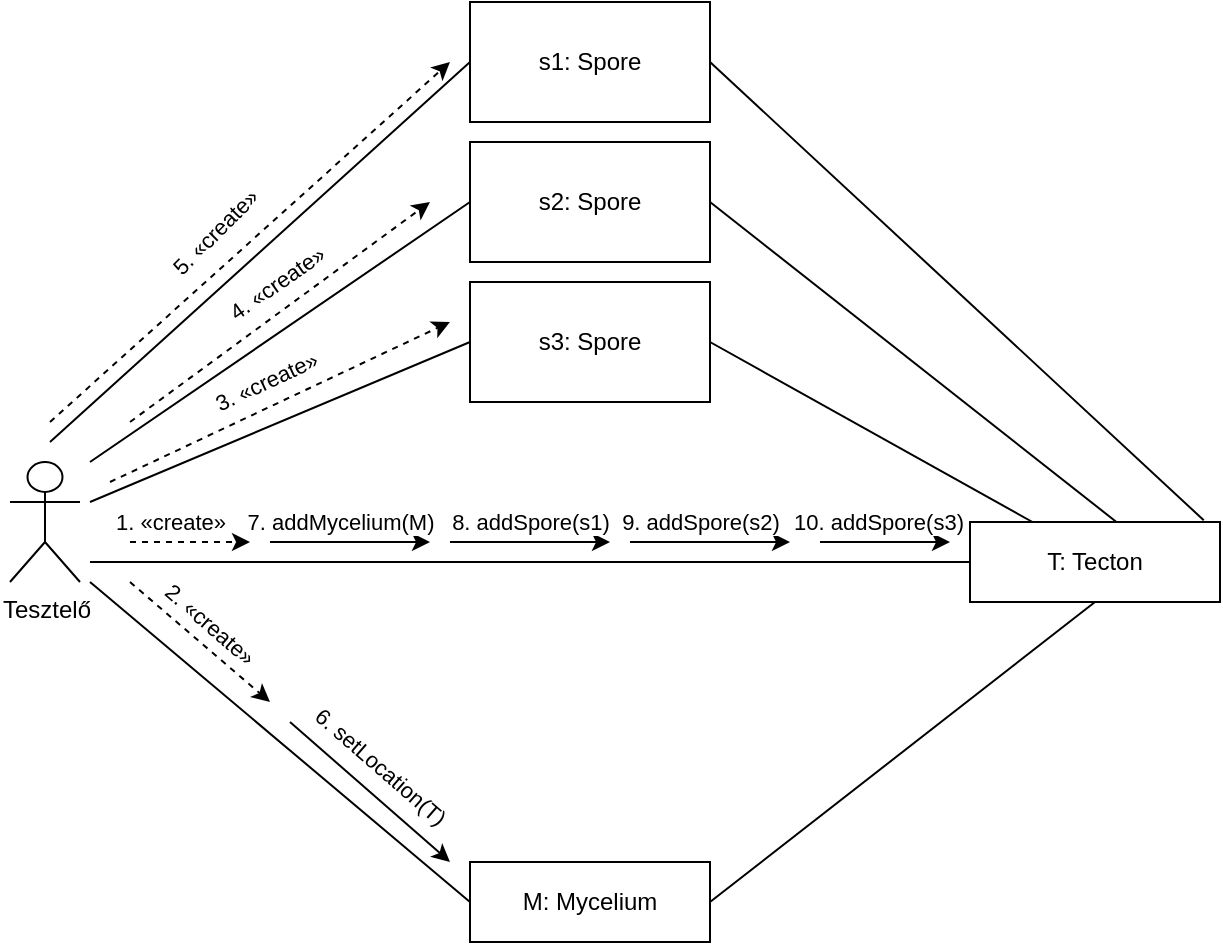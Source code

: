 <mxfile version="26.1.1" pages="29">
  <diagram id="DrrVeeqFrBU0wsWCs_7J" name="5.4.4.MBGrowKomm">
    <mxGraphModel dx="712" dy="827" grid="1" gridSize="10" guides="1" tooltips="1" connect="1" arrows="1" fold="1" page="1" pageScale="1" pageWidth="850" pageHeight="1100" math="0" shadow="0">
      <root>
        <mxCell id="0" />
        <mxCell id="1" parent="0" />
        <mxCell id="0zRijopnTCZdDk4h0Vyt-1" value="T: Tecton" style="html=1;whiteSpace=wrap;" parent="1" vertex="1">
          <mxGeometry x="620" y="300" width="125" height="40" as="geometry" />
        </mxCell>
        <mxCell id="0zRijopnTCZdDk4h0Vyt-2" value="M: Mycelium" style="html=1;whiteSpace=wrap;" parent="1" vertex="1">
          <mxGeometry x="370" y="470" width="120" height="40" as="geometry" />
        </mxCell>
        <mxCell id="0zRijopnTCZdDk4h0Vyt-3" value="" style="endArrow=none;html=1;rounded=0;" parent="1" source="0zRijopnTCZdDk4h0Vyt-1" edge="1">
          <mxGeometry width="50" height="50" relative="1" as="geometry">
            <mxPoint x="125" y="370" as="sourcePoint" />
            <mxPoint x="180" y="320" as="targetPoint" />
          </mxGeometry>
        </mxCell>
        <mxCell id="0zRijopnTCZdDk4h0Vyt-4" value="" style="endArrow=none;html=1;rounded=0;exitX=0;exitY=0.5;exitDx=0;exitDy=0;" parent="1" source="0zRijopnTCZdDk4h0Vyt-2" edge="1">
          <mxGeometry width="50" height="50" relative="1" as="geometry">
            <mxPoint x="165" y="370" as="sourcePoint" />
            <mxPoint x="180" y="330" as="targetPoint" />
          </mxGeometry>
        </mxCell>
        <mxCell id="0zRijopnTCZdDk4h0Vyt-5" value="" style="endArrow=classic;html=1;rounded=0;dashed=1;" parent="1" edge="1">
          <mxGeometry width="50" height="50" relative="1" as="geometry">
            <mxPoint x="200" y="310" as="sourcePoint" />
            <mxPoint x="260" y="310" as="targetPoint" />
          </mxGeometry>
        </mxCell>
        <mxCell id="0zRijopnTCZdDk4h0Vyt-6" value="1. «create»" style="edgeLabel;html=1;align=center;verticalAlign=middle;resizable=0;points=[];" parent="0zRijopnTCZdDk4h0Vyt-5" vertex="1" connectable="0">
          <mxGeometry x="0.444" relative="1" as="geometry">
            <mxPoint x="-24" y="-10" as="offset" />
          </mxGeometry>
        </mxCell>
        <mxCell id="0zRijopnTCZdDk4h0Vyt-7" value="" style="endArrow=classic;html=1;rounded=0;dashed=1;" parent="1" edge="1">
          <mxGeometry width="50" height="50" relative="1" as="geometry">
            <mxPoint x="200" y="330" as="sourcePoint" />
            <mxPoint x="270" y="390" as="targetPoint" />
          </mxGeometry>
        </mxCell>
        <mxCell id="0zRijopnTCZdDk4h0Vyt-8" value="2. «create»" style="edgeLabel;html=1;align=center;verticalAlign=middle;resizable=0;points=[];rotation=41;" parent="0zRijopnTCZdDk4h0Vyt-7" vertex="1" connectable="0">
          <mxGeometry x="0.268" y="1" relative="1" as="geometry">
            <mxPoint x="-5" y="-17" as="offset" />
          </mxGeometry>
        </mxCell>
        <mxCell id="0zRijopnTCZdDk4h0Vyt-9" value="" style="endArrow=none;html=1;rounded=0;entryX=1;entryY=0.5;entryDx=0;entryDy=0;exitX=0.5;exitY=1;exitDx=0;exitDy=0;" parent="1" source="0zRijopnTCZdDk4h0Vyt-1" target="0zRijopnTCZdDk4h0Vyt-2" edge="1">
          <mxGeometry width="50" height="50" relative="1" as="geometry">
            <mxPoint x="315" y="420" as="sourcePoint" />
            <mxPoint x="365" y="370" as="targetPoint" />
          </mxGeometry>
        </mxCell>
        <mxCell id="0zRijopnTCZdDk4h0Vyt-10" value="" style="endArrow=classic;html=1;rounded=0;" parent="1" edge="1">
          <mxGeometry width="50" height="50" relative="1" as="geometry">
            <mxPoint x="280" y="400" as="sourcePoint" />
            <mxPoint x="360" y="470" as="targetPoint" />
          </mxGeometry>
        </mxCell>
        <mxCell id="0zRijopnTCZdDk4h0Vyt-11" value="6. setLocation(T)" style="edgeLabel;html=1;align=center;verticalAlign=middle;resizable=0;points=[];rotation=41;" parent="0zRijopnTCZdDk4h0Vyt-10" vertex="1" connectable="0">
          <mxGeometry x="0.286" y="-1" relative="1" as="geometry">
            <mxPoint x="-6" y="-24" as="offset" />
          </mxGeometry>
        </mxCell>
        <mxCell id="0zRijopnTCZdDk4h0Vyt-12" value="Tesztelő" style="shape=umlActor;verticalLabelPosition=bottom;verticalAlign=top;html=1;" parent="1" vertex="1">
          <mxGeometry x="140" y="270" width="35" height="60" as="geometry" />
        </mxCell>
        <mxCell id="0zRijopnTCZdDk4h0Vyt-13" value="s1: Spore" style="rounded=0;whiteSpace=wrap;html=1;" parent="1" vertex="1">
          <mxGeometry x="370" y="40" width="120" height="60" as="geometry" />
        </mxCell>
        <mxCell id="0zRijopnTCZdDk4h0Vyt-14" value="s2: Spore" style="rounded=0;whiteSpace=wrap;html=1;" parent="1" vertex="1">
          <mxGeometry x="370" y="110" width="120" height="60" as="geometry" />
        </mxCell>
        <mxCell id="0zRijopnTCZdDk4h0Vyt-15" value="s3: Spore" style="rounded=0;whiteSpace=wrap;html=1;" parent="1" vertex="1">
          <mxGeometry x="370" y="180" width="120" height="60" as="geometry" />
        </mxCell>
        <mxCell id="0zRijopnTCZdDk4h0Vyt-16" value="" style="endArrow=none;html=1;rounded=0;entryX=0;entryY=0.5;entryDx=0;entryDy=0;" parent="1" target="0zRijopnTCZdDk4h0Vyt-13" edge="1">
          <mxGeometry width="50" height="50" relative="1" as="geometry">
            <mxPoint x="160" y="260" as="sourcePoint" />
            <mxPoint x="345" y="220" as="targetPoint" />
            <Array as="points" />
          </mxGeometry>
        </mxCell>
        <mxCell id="0zRijopnTCZdDk4h0Vyt-17" value="" style="endArrow=none;html=1;rounded=0;entryX=0;entryY=0.5;entryDx=0;entryDy=0;" parent="1" target="0zRijopnTCZdDk4h0Vyt-14" edge="1">
          <mxGeometry width="50" height="50" relative="1" as="geometry">
            <mxPoint x="180" y="270" as="sourcePoint" />
            <mxPoint x="345" y="220" as="targetPoint" />
          </mxGeometry>
        </mxCell>
        <mxCell id="0zRijopnTCZdDk4h0Vyt-18" value="" style="endArrow=none;html=1;rounded=0;entryX=0;entryY=0.5;entryDx=0;entryDy=0;" parent="1" target="0zRijopnTCZdDk4h0Vyt-15" edge="1">
          <mxGeometry width="50" height="50" relative="1" as="geometry">
            <mxPoint x="180" y="290" as="sourcePoint" />
            <mxPoint x="345" y="220" as="targetPoint" />
          </mxGeometry>
        </mxCell>
        <mxCell id="0zRijopnTCZdDk4h0Vyt-19" value="" style="endArrow=classic;html=1;rounded=0;" parent="1" edge="1">
          <mxGeometry width="50" height="50" relative="1" as="geometry">
            <mxPoint x="270" y="310" as="sourcePoint" />
            <mxPoint x="350" y="310" as="targetPoint" />
            <Array as="points" />
          </mxGeometry>
        </mxCell>
        <mxCell id="0zRijopnTCZdDk4h0Vyt-20" value="7. addMycelium(M)" style="edgeLabel;html=1;align=center;verticalAlign=middle;resizable=0;points=[];" parent="0zRijopnTCZdDk4h0Vyt-19" vertex="1" connectable="0">
          <mxGeometry x="-0.171" y="-1" relative="1" as="geometry">
            <mxPoint x="2" y="-11" as="offset" />
          </mxGeometry>
        </mxCell>
        <mxCell id="0zRijopnTCZdDk4h0Vyt-21" value="" style="endArrow=classic;html=1;rounded=0;dashed=1;" parent="1" edge="1">
          <mxGeometry width="50" height="50" relative="1" as="geometry">
            <mxPoint x="190" y="280" as="sourcePoint" />
            <mxPoint x="360" y="200" as="targetPoint" />
            <Array as="points" />
          </mxGeometry>
        </mxCell>
        <mxCell id="0zRijopnTCZdDk4h0Vyt-22" value="3. «create»" style="edgeLabel;html=1;align=center;verticalAlign=middle;resizable=0;points=[];rotation=-25;" parent="0zRijopnTCZdDk4h0Vyt-21" vertex="1" connectable="0">
          <mxGeometry x="0.423" y="-1" relative="1" as="geometry">
            <mxPoint x="-44" y="6" as="offset" />
          </mxGeometry>
        </mxCell>
        <mxCell id="0zRijopnTCZdDk4h0Vyt-23" value="" style="endArrow=none;html=1;rounded=0;entryX=0.25;entryY=0;entryDx=0;entryDy=0;exitX=1;exitY=0.5;exitDx=0;exitDy=0;" parent="1" source="0zRijopnTCZdDk4h0Vyt-15" target="0zRijopnTCZdDk4h0Vyt-1" edge="1">
          <mxGeometry width="50" height="50" relative="1" as="geometry">
            <mxPoint x="176" y="286" as="sourcePoint" />
            <mxPoint x="375" y="150" as="targetPoint" />
          </mxGeometry>
        </mxCell>
        <mxCell id="0zRijopnTCZdDk4h0Vyt-24" value="" style="endArrow=none;html=1;rounded=0;entryX=0.587;entryY=0.003;entryDx=0;entryDy=0;exitX=1;exitY=0.5;exitDx=0;exitDy=0;entryPerimeter=0;" parent="1" source="0zRijopnTCZdDk4h0Vyt-14" target="0zRijopnTCZdDk4h0Vyt-1" edge="1">
          <mxGeometry width="50" height="50" relative="1" as="geometry">
            <mxPoint x="493" y="230" as="sourcePoint" />
            <mxPoint x="661" y="310" as="targetPoint" />
          </mxGeometry>
        </mxCell>
        <mxCell id="0zRijopnTCZdDk4h0Vyt-25" value="" style="endArrow=none;html=1;rounded=0;entryX=0.935;entryY=-0.022;entryDx=0;entryDy=0;exitX=1;exitY=0.5;exitDx=0;exitDy=0;entryPerimeter=0;" parent="1" source="0zRijopnTCZdDk4h0Vyt-13" target="0zRijopnTCZdDk4h0Vyt-1" edge="1">
          <mxGeometry width="50" height="50" relative="1" as="geometry">
            <mxPoint x="517" y="60" as="sourcePoint" />
            <mxPoint x="715" y="220" as="targetPoint" />
          </mxGeometry>
        </mxCell>
        <mxCell id="0zRijopnTCZdDk4h0Vyt-26" value="" style="endArrow=classic;html=1;rounded=0;dashed=1;" parent="1" edge="1">
          <mxGeometry width="50" height="50" relative="1" as="geometry">
            <mxPoint x="200" y="250" as="sourcePoint" />
            <mxPoint x="350" y="140" as="targetPoint" />
            <Array as="points" />
          </mxGeometry>
        </mxCell>
        <mxCell id="0zRijopnTCZdDk4h0Vyt-27" value="&lt;div&gt;4. «create»&lt;/div&gt;" style="edgeLabel;html=1;align=center;verticalAlign=middle;resizable=0;points=[];rotation=-35;" parent="0zRijopnTCZdDk4h0Vyt-26" vertex="1" connectable="0">
          <mxGeometry x="0.423" y="-1" relative="1" as="geometry">
            <mxPoint x="-35" y="8" as="offset" />
          </mxGeometry>
        </mxCell>
        <mxCell id="0zRijopnTCZdDk4h0Vyt-28" value="" style="endArrow=classic;html=1;rounded=0;dashed=1;" parent="1" edge="1">
          <mxGeometry width="50" height="50" relative="1" as="geometry">
            <mxPoint x="160" y="250" as="sourcePoint" />
            <mxPoint x="360" y="70" as="targetPoint" />
            <Array as="points" />
          </mxGeometry>
        </mxCell>
        <mxCell id="0zRijopnTCZdDk4h0Vyt-29" value="&lt;div&gt;5. «create»&lt;/div&gt;" style="edgeLabel;html=1;align=center;verticalAlign=middle;resizable=0;points=[];rotation=-45;" parent="0zRijopnTCZdDk4h0Vyt-28" vertex="1" connectable="0">
          <mxGeometry x="0.423" y="-1" relative="1" as="geometry">
            <mxPoint x="-61" y="32" as="offset" />
          </mxGeometry>
        </mxCell>
        <mxCell id="0zRijopnTCZdDk4h0Vyt-30" value="" style="endArrow=classic;html=1;rounded=0;" parent="1" edge="1">
          <mxGeometry width="50" height="50" relative="1" as="geometry">
            <mxPoint x="360" y="310" as="sourcePoint" />
            <mxPoint x="440" y="310" as="targetPoint" />
            <Array as="points" />
          </mxGeometry>
        </mxCell>
        <mxCell id="0zRijopnTCZdDk4h0Vyt-31" value="8. addSpore(s1)" style="edgeLabel;html=1;align=center;verticalAlign=middle;resizable=0;points=[];" parent="0zRijopnTCZdDk4h0Vyt-30" vertex="1" connectable="0">
          <mxGeometry x="-0.171" y="-1" relative="1" as="geometry">
            <mxPoint x="7" y="-11" as="offset" />
          </mxGeometry>
        </mxCell>
        <mxCell id="0zRijopnTCZdDk4h0Vyt-32" value="" style="endArrow=classic;html=1;rounded=0;" parent="1" edge="1">
          <mxGeometry width="50" height="50" relative="1" as="geometry">
            <mxPoint x="450" y="310" as="sourcePoint" />
            <mxPoint x="530" y="310" as="targetPoint" />
            <Array as="points">
              <mxPoint x="510" y="310" />
            </Array>
          </mxGeometry>
        </mxCell>
        <mxCell id="0zRijopnTCZdDk4h0Vyt-33" value="9. addSpore(s2)" style="edgeLabel;html=1;align=center;verticalAlign=middle;resizable=0;points=[];" parent="0zRijopnTCZdDk4h0Vyt-32" vertex="1" connectable="0">
          <mxGeometry x="-0.171" y="-1" relative="1" as="geometry">
            <mxPoint x="2" y="-11" as="offset" />
          </mxGeometry>
        </mxCell>
        <mxCell id="0zRijopnTCZdDk4h0Vyt-34" value="" style="endArrow=classic;html=1;rounded=0;" parent="1" edge="1">
          <mxGeometry width="50" height="50" relative="1" as="geometry">
            <mxPoint x="545" y="310" as="sourcePoint" />
            <mxPoint x="610" y="310" as="targetPoint" />
            <Array as="points" />
          </mxGeometry>
        </mxCell>
        <mxCell id="0zRijopnTCZdDk4h0Vyt-35" value="10. addSpore(s3)" style="edgeLabel;html=1;align=center;verticalAlign=middle;resizable=0;points=[];" parent="0zRijopnTCZdDk4h0Vyt-34" vertex="1" connectable="0">
          <mxGeometry x="-0.171" y="-1" relative="1" as="geometry">
            <mxPoint x="2" y="-11" as="offset" />
          </mxGeometry>
        </mxCell>
      </root>
    </mxGraphModel>
  </diagram>
  <diagram id="ierepI0BRUzjqLG4JTkV" name="5.4.6.MBGrowNoMycKomm">
    <mxGraphModel dx="712" dy="827" grid="1" gridSize="10" guides="1" tooltips="1" connect="1" arrows="1" fold="1" page="1" pageScale="1" pageWidth="827" pageHeight="1169" math="0" shadow="0">
      <root>
        <mxCell id="0" />
        <mxCell id="1" parent="0" />
        <mxCell id="Nq_WPgu4vve38NlAvlCD-1" value="T: Tecton" style="html=1;whiteSpace=wrap;" parent="1" vertex="1">
          <mxGeometry x="520" y="290" width="125" height="40" as="geometry" />
        </mxCell>
        <mxCell id="Nq_WPgu4vve38NlAvlCD-3" value="" style="endArrow=none;html=1;rounded=0;" parent="1" source="Nq_WPgu4vve38NlAvlCD-1" edge="1">
          <mxGeometry width="50" height="50" relative="1" as="geometry">
            <mxPoint x="115" y="360" as="sourcePoint" />
            <mxPoint x="170" y="310" as="targetPoint" />
          </mxGeometry>
        </mxCell>
        <mxCell id="Nq_WPgu4vve38NlAvlCD-5" value="" style="endArrow=classic;html=1;rounded=0;dashed=1;" parent="1" edge="1">
          <mxGeometry width="50" height="50" relative="1" as="geometry">
            <mxPoint x="190" y="300" as="sourcePoint" />
            <mxPoint x="250" y="300" as="targetPoint" />
          </mxGeometry>
        </mxCell>
        <mxCell id="Nq_WPgu4vve38NlAvlCD-6" value="1. «create»" style="edgeLabel;html=1;align=center;verticalAlign=middle;resizable=0;points=[];" parent="Nq_WPgu4vve38NlAvlCD-5" vertex="1" connectable="0">
          <mxGeometry x="0.444" relative="1" as="geometry">
            <mxPoint x="-24" y="-10" as="offset" />
          </mxGeometry>
        </mxCell>
        <mxCell id="Nq_WPgu4vve38NlAvlCD-12" value="Tesztelő" style="shape=umlActor;verticalLabelPosition=bottom;verticalAlign=top;html=1;" parent="1" vertex="1">
          <mxGeometry x="130" y="260" width="35" height="60" as="geometry" />
        </mxCell>
        <mxCell id="Nq_WPgu4vve38NlAvlCD-13" value="s1: Spore" style="rounded=0;whiteSpace=wrap;html=1;" parent="1" vertex="1">
          <mxGeometry x="360" y="30" width="120" height="60" as="geometry" />
        </mxCell>
        <mxCell id="Nq_WPgu4vve38NlAvlCD-14" value="s2: Spore" style="rounded=0;whiteSpace=wrap;html=1;" parent="1" vertex="1">
          <mxGeometry x="360" y="100" width="120" height="60" as="geometry" />
        </mxCell>
        <mxCell id="Nq_WPgu4vve38NlAvlCD-15" value="s3: Spore" style="rounded=0;whiteSpace=wrap;html=1;" parent="1" vertex="1">
          <mxGeometry x="360" y="170" width="120" height="60" as="geometry" />
        </mxCell>
        <mxCell id="Nq_WPgu4vve38NlAvlCD-16" value="" style="endArrow=none;html=1;rounded=0;entryX=0;entryY=0.5;entryDx=0;entryDy=0;" parent="1" target="Nq_WPgu4vve38NlAvlCD-13" edge="1">
          <mxGeometry width="50" height="50" relative="1" as="geometry">
            <mxPoint x="150" y="250" as="sourcePoint" />
            <mxPoint x="335" y="210" as="targetPoint" />
            <Array as="points" />
          </mxGeometry>
        </mxCell>
        <mxCell id="Nq_WPgu4vve38NlAvlCD-17" value="" style="endArrow=none;html=1;rounded=0;entryX=0;entryY=0.5;entryDx=0;entryDy=0;" parent="1" target="Nq_WPgu4vve38NlAvlCD-14" edge="1">
          <mxGeometry width="50" height="50" relative="1" as="geometry">
            <mxPoint x="170" y="260" as="sourcePoint" />
            <mxPoint x="335" y="210" as="targetPoint" />
          </mxGeometry>
        </mxCell>
        <mxCell id="Nq_WPgu4vve38NlAvlCD-18" value="" style="endArrow=none;html=1;rounded=0;entryX=0;entryY=0.5;entryDx=0;entryDy=0;" parent="1" target="Nq_WPgu4vve38NlAvlCD-15" edge="1">
          <mxGeometry width="50" height="50" relative="1" as="geometry">
            <mxPoint x="170" y="280" as="sourcePoint" />
            <mxPoint x="335" y="210" as="targetPoint" />
          </mxGeometry>
        </mxCell>
        <mxCell id="Nq_WPgu4vve38NlAvlCD-21" value="" style="endArrow=classic;html=1;rounded=0;dashed=1;" parent="1" edge="1">
          <mxGeometry width="50" height="50" relative="1" as="geometry">
            <mxPoint x="180" y="270" as="sourcePoint" />
            <mxPoint x="350" y="190" as="targetPoint" />
            <Array as="points" />
          </mxGeometry>
        </mxCell>
        <mxCell id="Nq_WPgu4vve38NlAvlCD-22" value="2&lt;span style=&quot;background-color: light-dark(#ffffff, var(--ge-dark-color, #121212)); color: light-dark(rgb(0, 0, 0), rgb(255, 255, 255));&quot;&gt;. «create»&lt;/span&gt;" style="edgeLabel;html=1;align=center;verticalAlign=middle;resizable=0;points=[];rotation=-25;" parent="Nq_WPgu4vve38NlAvlCD-21" vertex="1" connectable="0">
          <mxGeometry x="0.423" y="-1" relative="1" as="geometry">
            <mxPoint x="-44" y="6" as="offset" />
          </mxGeometry>
        </mxCell>
        <mxCell id="Nq_WPgu4vve38NlAvlCD-23" value="" style="endArrow=none;html=1;rounded=0;entryX=0.25;entryY=0;entryDx=0;entryDy=0;exitX=1;exitY=0.5;exitDx=0;exitDy=0;" parent="1" source="Nq_WPgu4vve38NlAvlCD-15" target="Nq_WPgu4vve38NlAvlCD-1" edge="1">
          <mxGeometry width="50" height="50" relative="1" as="geometry">
            <mxPoint x="166" y="276" as="sourcePoint" />
            <mxPoint x="365" y="140" as="targetPoint" />
          </mxGeometry>
        </mxCell>
        <mxCell id="Nq_WPgu4vve38NlAvlCD-24" value="" style="endArrow=none;html=1;rounded=0;entryX=0.587;entryY=0.003;entryDx=0;entryDy=0;exitX=1;exitY=0.5;exitDx=0;exitDy=0;entryPerimeter=0;" parent="1" source="Nq_WPgu4vve38NlAvlCD-14" target="Nq_WPgu4vve38NlAvlCD-1" edge="1">
          <mxGeometry width="50" height="50" relative="1" as="geometry">
            <mxPoint x="483" y="220" as="sourcePoint" />
            <mxPoint x="651" y="300" as="targetPoint" />
          </mxGeometry>
        </mxCell>
        <mxCell id="Nq_WPgu4vve38NlAvlCD-25" value="" style="endArrow=none;html=1;rounded=0;entryX=0.935;entryY=-0.022;entryDx=0;entryDy=0;exitX=1;exitY=0.5;exitDx=0;exitDy=0;entryPerimeter=0;" parent="1" source="Nq_WPgu4vve38NlAvlCD-13" target="Nq_WPgu4vve38NlAvlCD-1" edge="1">
          <mxGeometry width="50" height="50" relative="1" as="geometry">
            <mxPoint x="507" y="50" as="sourcePoint" />
            <mxPoint x="705" y="210" as="targetPoint" />
          </mxGeometry>
        </mxCell>
        <mxCell id="Nq_WPgu4vve38NlAvlCD-26" value="" style="endArrow=classic;html=1;rounded=0;dashed=1;" parent="1" edge="1">
          <mxGeometry width="50" height="50" relative="1" as="geometry">
            <mxPoint x="190" y="240" as="sourcePoint" />
            <mxPoint x="340" y="130" as="targetPoint" />
            <Array as="points" />
          </mxGeometry>
        </mxCell>
        <mxCell id="Nq_WPgu4vve38NlAvlCD-27" value="&lt;div&gt;3. «create»&lt;/div&gt;" style="edgeLabel;html=1;align=center;verticalAlign=middle;resizable=0;points=[];rotation=-35;" parent="Nq_WPgu4vve38NlAvlCD-26" vertex="1" connectable="0">
          <mxGeometry x="0.423" y="-1" relative="1" as="geometry">
            <mxPoint x="-35" y="8" as="offset" />
          </mxGeometry>
        </mxCell>
        <mxCell id="Nq_WPgu4vve38NlAvlCD-28" value="" style="endArrow=classic;html=1;rounded=0;dashed=1;" parent="1" edge="1">
          <mxGeometry width="50" height="50" relative="1" as="geometry">
            <mxPoint x="150" y="240" as="sourcePoint" />
            <mxPoint x="350" y="60" as="targetPoint" />
            <Array as="points" />
          </mxGeometry>
        </mxCell>
        <mxCell id="Nq_WPgu4vve38NlAvlCD-29" value="&lt;div&gt;4. «create»&lt;/div&gt;" style="edgeLabel;html=1;align=center;verticalAlign=middle;resizable=0;points=[];rotation=-45;" parent="Nq_WPgu4vve38NlAvlCD-28" vertex="1" connectable="0">
          <mxGeometry x="0.423" y="-1" relative="1" as="geometry">
            <mxPoint x="-61" y="32" as="offset" />
          </mxGeometry>
        </mxCell>
        <mxCell id="Nq_WPgu4vve38NlAvlCD-30" value="" style="endArrow=classic;html=1;rounded=0;" parent="1" edge="1">
          <mxGeometry width="50" height="50" relative="1" as="geometry">
            <mxPoint x="259" y="300" as="sourcePoint" />
            <mxPoint x="339" y="300" as="targetPoint" />
            <Array as="points" />
          </mxGeometry>
        </mxCell>
        <mxCell id="Nq_WPgu4vve38NlAvlCD-31" value="5&lt;span style=&quot;background-color: light-dark(#ffffff, var(--ge-dark-color, #121212)); color: light-dark(rgb(0, 0, 0), rgb(255, 255, 255));&quot;&gt;. addSpore(s1)&lt;/span&gt;" style="edgeLabel;html=1;align=center;verticalAlign=middle;resizable=0;points=[];" parent="Nq_WPgu4vve38NlAvlCD-30" vertex="1" connectable="0">
          <mxGeometry x="-0.171" y="-1" relative="1" as="geometry">
            <mxPoint x="7" y="-11" as="offset" />
          </mxGeometry>
        </mxCell>
        <mxCell id="Nq_WPgu4vve38NlAvlCD-32" value="" style="endArrow=classic;html=1;rounded=0;" parent="1" edge="1">
          <mxGeometry width="50" height="50" relative="1" as="geometry">
            <mxPoint x="349" y="300" as="sourcePoint" />
            <mxPoint x="429" y="300" as="targetPoint" />
            <Array as="points">
              <mxPoint x="409" y="300" />
            </Array>
          </mxGeometry>
        </mxCell>
        <mxCell id="Nq_WPgu4vve38NlAvlCD-33" value="6. addSpore(s2)" style="edgeLabel;html=1;align=center;verticalAlign=middle;resizable=0;points=[];" parent="Nq_WPgu4vve38NlAvlCD-32" vertex="1" connectable="0">
          <mxGeometry x="-0.171" y="-1" relative="1" as="geometry">
            <mxPoint x="2" y="-11" as="offset" />
          </mxGeometry>
        </mxCell>
        <mxCell id="Nq_WPgu4vve38NlAvlCD-34" value="" style="endArrow=classic;html=1;rounded=0;" parent="1" edge="1">
          <mxGeometry width="50" height="50" relative="1" as="geometry">
            <mxPoint x="444" y="300" as="sourcePoint" />
            <mxPoint x="509" y="300" as="targetPoint" />
            <Array as="points" />
          </mxGeometry>
        </mxCell>
        <mxCell id="Nq_WPgu4vve38NlAvlCD-35" value="7. addSpore(s3)" style="edgeLabel;html=1;align=center;verticalAlign=middle;resizable=0;points=[];" parent="Nq_WPgu4vve38NlAvlCD-34" vertex="1" connectable="0">
          <mxGeometry x="-0.171" y="-1" relative="1" as="geometry">
            <mxPoint x="2" y="-11" as="offset" />
          </mxGeometry>
        </mxCell>
      </root>
    </mxGraphModel>
  </diagram>
  <diagram id="06OMaRdZWuRNL1ghi9xz" name="5.4.5.MBGrowNoSporeKomm">
    <mxGraphModel dx="712" dy="827" grid="1" gridSize="10" guides="1" tooltips="1" connect="1" arrows="1" fold="1" page="1" pageScale="1" pageWidth="827" pageHeight="1169" math="0" shadow="0">
      <root>
        <mxCell id="0" />
        <mxCell id="1" parent="0" />
        <mxCell id="ZHk_YT8ey32A47cLgLSx-1" value="T: Tecton" style="html=1;whiteSpace=wrap;" parent="1" vertex="1">
          <mxGeometry x="540" y="300" width="125" height="40" as="geometry" />
        </mxCell>
        <mxCell id="ZHk_YT8ey32A47cLgLSx-2" value="M: Mycelium" style="html=1;whiteSpace=wrap;" parent="1" vertex="1">
          <mxGeometry x="370" y="470" width="120" height="40" as="geometry" />
        </mxCell>
        <mxCell id="ZHk_YT8ey32A47cLgLSx-3" value="" style="endArrow=none;html=1;rounded=0;" parent="1" source="ZHk_YT8ey32A47cLgLSx-1" edge="1">
          <mxGeometry width="50" height="50" relative="1" as="geometry">
            <mxPoint x="125" y="370" as="sourcePoint" />
            <mxPoint x="180" y="320" as="targetPoint" />
          </mxGeometry>
        </mxCell>
        <mxCell id="ZHk_YT8ey32A47cLgLSx-4" value="" style="endArrow=none;html=1;rounded=0;exitX=0;exitY=0.5;exitDx=0;exitDy=0;" parent="1" source="ZHk_YT8ey32A47cLgLSx-2" edge="1">
          <mxGeometry width="50" height="50" relative="1" as="geometry">
            <mxPoint x="165" y="370" as="sourcePoint" />
            <mxPoint x="180" y="330" as="targetPoint" />
          </mxGeometry>
        </mxCell>
        <mxCell id="ZHk_YT8ey32A47cLgLSx-5" value="" style="endArrow=classic;html=1;rounded=0;dashed=1;" parent="1" edge="1">
          <mxGeometry width="50" height="50" relative="1" as="geometry">
            <mxPoint x="200" y="310" as="sourcePoint" />
            <mxPoint x="260" y="310" as="targetPoint" />
          </mxGeometry>
        </mxCell>
        <mxCell id="ZHk_YT8ey32A47cLgLSx-6" value="1. «create»" style="edgeLabel;html=1;align=center;verticalAlign=middle;resizable=0;points=[];" parent="ZHk_YT8ey32A47cLgLSx-5" vertex="1" connectable="0">
          <mxGeometry x="0.444" relative="1" as="geometry">
            <mxPoint x="-24" y="-10" as="offset" />
          </mxGeometry>
        </mxCell>
        <mxCell id="ZHk_YT8ey32A47cLgLSx-7" value="" style="endArrow=classic;html=1;rounded=0;dashed=1;" parent="1" edge="1">
          <mxGeometry width="50" height="50" relative="1" as="geometry">
            <mxPoint x="200" y="330" as="sourcePoint" />
            <mxPoint x="270" y="390" as="targetPoint" />
          </mxGeometry>
        </mxCell>
        <mxCell id="ZHk_YT8ey32A47cLgLSx-8" value="2. «create»" style="edgeLabel;html=1;align=center;verticalAlign=middle;resizable=0;points=[];rotation=41;" parent="ZHk_YT8ey32A47cLgLSx-7" vertex="1" connectable="0">
          <mxGeometry x="0.268" y="1" relative="1" as="geometry">
            <mxPoint x="-5" y="-17" as="offset" />
          </mxGeometry>
        </mxCell>
        <mxCell id="ZHk_YT8ey32A47cLgLSx-9" value="" style="endArrow=none;html=1;rounded=0;entryX=1;entryY=0.5;entryDx=0;entryDy=0;exitX=0.5;exitY=1;exitDx=0;exitDy=0;" parent="1" source="ZHk_YT8ey32A47cLgLSx-1" target="ZHk_YT8ey32A47cLgLSx-2" edge="1">
          <mxGeometry width="50" height="50" relative="1" as="geometry">
            <mxPoint x="315" y="420" as="sourcePoint" />
            <mxPoint x="365" y="370" as="targetPoint" />
          </mxGeometry>
        </mxCell>
        <mxCell id="ZHk_YT8ey32A47cLgLSx-10" value="" style="endArrow=classic;html=1;rounded=0;" parent="1" edge="1">
          <mxGeometry width="50" height="50" relative="1" as="geometry">
            <mxPoint x="280" y="400" as="sourcePoint" />
            <mxPoint x="360" y="470" as="targetPoint" />
          </mxGeometry>
        </mxCell>
        <mxCell id="ZHk_YT8ey32A47cLgLSx-11" value="5. setLocation(T)" style="edgeLabel;html=1;align=center;verticalAlign=middle;resizable=0;points=[];rotation=41;" parent="ZHk_YT8ey32A47cLgLSx-10" vertex="1" connectable="0">
          <mxGeometry x="0.286" y="-1" relative="1" as="geometry">
            <mxPoint x="-6" y="-24" as="offset" />
          </mxGeometry>
        </mxCell>
        <mxCell id="ZHk_YT8ey32A47cLgLSx-12" value="Tesztelő" style="shape=umlActor;verticalLabelPosition=bottom;verticalAlign=top;html=1;" parent="1" vertex="1">
          <mxGeometry x="140" y="270" width="35" height="60" as="geometry" />
        </mxCell>
        <mxCell id="ZHk_YT8ey32A47cLgLSx-14" value="s2: Spore" style="rounded=0;whiteSpace=wrap;html=1;" parent="1" vertex="1">
          <mxGeometry x="370" y="110" width="120" height="60" as="geometry" />
        </mxCell>
        <mxCell id="ZHk_YT8ey32A47cLgLSx-15" value="s1&lt;span style=&quot;background-color: transparent; color: light-dark(rgb(0, 0, 0), rgb(255, 255, 255));&quot;&gt;: Spore&lt;/span&gt;" style="rounded=0;whiteSpace=wrap;html=1;" parent="1" vertex="1">
          <mxGeometry x="370" y="180" width="120" height="60" as="geometry" />
        </mxCell>
        <mxCell id="ZHk_YT8ey32A47cLgLSx-17" value="" style="endArrow=none;html=1;rounded=0;entryX=0;entryY=0.5;entryDx=0;entryDy=0;" parent="1" target="ZHk_YT8ey32A47cLgLSx-14" edge="1">
          <mxGeometry width="50" height="50" relative="1" as="geometry">
            <mxPoint x="180" y="270" as="sourcePoint" />
            <mxPoint x="345" y="220" as="targetPoint" />
          </mxGeometry>
        </mxCell>
        <mxCell id="ZHk_YT8ey32A47cLgLSx-18" value="" style="endArrow=none;html=1;rounded=0;entryX=0;entryY=0.5;entryDx=0;entryDy=0;" parent="1" target="ZHk_YT8ey32A47cLgLSx-15" edge="1">
          <mxGeometry width="50" height="50" relative="1" as="geometry">
            <mxPoint x="180" y="290" as="sourcePoint" />
            <mxPoint x="345" y="220" as="targetPoint" />
          </mxGeometry>
        </mxCell>
        <mxCell id="ZHk_YT8ey32A47cLgLSx-19" value="" style="endArrow=classic;html=1;rounded=0;" parent="1" edge="1">
          <mxGeometry width="50" height="50" relative="1" as="geometry">
            <mxPoint x="270" y="310" as="sourcePoint" />
            <mxPoint x="350" y="310" as="targetPoint" />
            <Array as="points" />
          </mxGeometry>
        </mxCell>
        <mxCell id="ZHk_YT8ey32A47cLgLSx-20" value="6. addMycelium(M)" style="edgeLabel;html=1;align=center;verticalAlign=middle;resizable=0;points=[];" parent="ZHk_YT8ey32A47cLgLSx-19" vertex="1" connectable="0">
          <mxGeometry x="-0.171" y="-1" relative="1" as="geometry">
            <mxPoint x="2" y="-11" as="offset" />
          </mxGeometry>
        </mxCell>
        <mxCell id="ZHk_YT8ey32A47cLgLSx-21" value="" style="endArrow=classic;html=1;rounded=0;dashed=1;" parent="1" edge="1">
          <mxGeometry width="50" height="50" relative="1" as="geometry">
            <mxPoint x="190" y="280" as="sourcePoint" />
            <mxPoint x="360" y="200" as="targetPoint" />
            <Array as="points" />
          </mxGeometry>
        </mxCell>
        <mxCell id="ZHk_YT8ey32A47cLgLSx-22" value="3. «create»" style="edgeLabel;html=1;align=center;verticalAlign=middle;resizable=0;points=[];rotation=-25;" parent="ZHk_YT8ey32A47cLgLSx-21" vertex="1" connectable="0">
          <mxGeometry x="0.423" y="-1" relative="1" as="geometry">
            <mxPoint x="-44" y="6" as="offset" />
          </mxGeometry>
        </mxCell>
        <mxCell id="ZHk_YT8ey32A47cLgLSx-23" value="" style="endArrow=none;html=1;rounded=0;entryX=0.25;entryY=0;entryDx=0;entryDy=0;exitX=1;exitY=0.5;exitDx=0;exitDy=0;" parent="1" source="ZHk_YT8ey32A47cLgLSx-15" target="ZHk_YT8ey32A47cLgLSx-1" edge="1">
          <mxGeometry width="50" height="50" relative="1" as="geometry">
            <mxPoint x="176" y="286" as="sourcePoint" />
            <mxPoint x="375" y="150" as="targetPoint" />
          </mxGeometry>
        </mxCell>
        <mxCell id="ZHk_YT8ey32A47cLgLSx-24" value="" style="endArrow=none;html=1;rounded=0;entryX=0.587;entryY=0.003;entryDx=0;entryDy=0;exitX=1;exitY=0.5;exitDx=0;exitDy=0;entryPerimeter=0;" parent="1" source="ZHk_YT8ey32A47cLgLSx-14" target="ZHk_YT8ey32A47cLgLSx-1" edge="1">
          <mxGeometry width="50" height="50" relative="1" as="geometry">
            <mxPoint x="493" y="230" as="sourcePoint" />
            <mxPoint x="661" y="310" as="targetPoint" />
          </mxGeometry>
        </mxCell>
        <mxCell id="ZHk_YT8ey32A47cLgLSx-26" value="" style="endArrow=classic;html=1;rounded=0;dashed=1;" parent="1" edge="1">
          <mxGeometry width="50" height="50" relative="1" as="geometry">
            <mxPoint x="200" y="250" as="sourcePoint" />
            <mxPoint x="350" y="140" as="targetPoint" />
            <Array as="points" />
          </mxGeometry>
        </mxCell>
        <mxCell id="ZHk_YT8ey32A47cLgLSx-27" value="&lt;div&gt;4. «create»&lt;/div&gt;" style="edgeLabel;html=1;align=center;verticalAlign=middle;resizable=0;points=[];rotation=-35;" parent="ZHk_YT8ey32A47cLgLSx-26" vertex="1" connectable="0">
          <mxGeometry x="0.423" y="-1" relative="1" as="geometry">
            <mxPoint x="-35" y="8" as="offset" />
          </mxGeometry>
        </mxCell>
        <mxCell id="ZHk_YT8ey32A47cLgLSx-30" value="" style="endArrow=classic;html=1;rounded=0;" parent="1" edge="1">
          <mxGeometry width="50" height="50" relative="1" as="geometry">
            <mxPoint x="360" y="310" as="sourcePoint" />
            <mxPoint x="440" y="310" as="targetPoint" />
            <Array as="points" />
          </mxGeometry>
        </mxCell>
        <mxCell id="ZHk_YT8ey32A47cLgLSx-31" value="7. addSpore(s1)" style="edgeLabel;html=1;align=center;verticalAlign=middle;resizable=0;points=[];" parent="ZHk_YT8ey32A47cLgLSx-30" vertex="1" connectable="0">
          <mxGeometry x="-0.171" y="-1" relative="1" as="geometry">
            <mxPoint x="7" y="-11" as="offset" />
          </mxGeometry>
        </mxCell>
        <mxCell id="ZHk_YT8ey32A47cLgLSx-32" value="" style="endArrow=classic;html=1;rounded=0;" parent="1" edge="1">
          <mxGeometry width="50" height="50" relative="1" as="geometry">
            <mxPoint x="450" y="310" as="sourcePoint" />
            <mxPoint x="530" y="310" as="targetPoint" />
            <Array as="points">
              <mxPoint x="510" y="310" />
            </Array>
          </mxGeometry>
        </mxCell>
        <mxCell id="ZHk_YT8ey32A47cLgLSx-33" value="8&lt;span style=&quot;background-color: light-dark(#ffffff, var(--ge-dark-color, #121212)); color: light-dark(rgb(0, 0, 0), rgb(255, 255, 255));&quot;&gt;. addSpore(s2)&lt;/span&gt;" style="edgeLabel;html=1;align=center;verticalAlign=middle;resizable=0;points=[];" parent="ZHk_YT8ey32A47cLgLSx-32" vertex="1" connectable="0">
          <mxGeometry x="-0.171" y="-1" relative="1" as="geometry">
            <mxPoint x="2" y="-11" as="offset" />
          </mxGeometry>
        </mxCell>
      </root>
    </mxGraphModel>
  </diagram>
  <diagram name="5.4.?.MBGrowAlreadyMBKomm" id="1wURSALUgilTKTqV5zt_">
    <mxGraphModel dx="712" dy="827" grid="1" gridSize="10" guides="1" tooltips="1" connect="1" arrows="1" fold="1" page="1" pageScale="1" pageWidth="850" pageHeight="1100" math="0" shadow="0">
      <root>
        <mxCell id="pyUFq_azI7nw3wAgrw3E-0" />
        <mxCell id="pyUFq_azI7nw3wAgrw3E-1" parent="pyUFq_azI7nw3wAgrw3E-0" />
        <mxCell id="pyUFq_azI7nw3wAgrw3E-2" value="T: Tecton" style="html=1;whiteSpace=wrap;" parent="pyUFq_azI7nw3wAgrw3E-1" vertex="1">
          <mxGeometry x="620" y="300" width="125" height="40" as="geometry" />
        </mxCell>
        <mxCell id="pyUFq_azI7nw3wAgrw3E-3" value="Mb: MushroomBody" style="html=1;whiteSpace=wrap;" parent="pyUFq_azI7nw3wAgrw3E-1" vertex="1">
          <mxGeometry x="370" y="470" width="120" height="40" as="geometry" />
        </mxCell>
        <mxCell id="pyUFq_azI7nw3wAgrw3E-4" value="" style="endArrow=none;html=1;rounded=0;" parent="pyUFq_azI7nw3wAgrw3E-1" source="pyUFq_azI7nw3wAgrw3E-2" edge="1">
          <mxGeometry width="50" height="50" relative="1" as="geometry">
            <mxPoint x="125" y="370" as="sourcePoint" />
            <mxPoint x="180" y="320" as="targetPoint" />
          </mxGeometry>
        </mxCell>
        <mxCell id="pyUFq_azI7nw3wAgrw3E-5" value="" style="endArrow=none;html=1;rounded=0;exitX=0;exitY=0.5;exitDx=0;exitDy=0;" parent="pyUFq_azI7nw3wAgrw3E-1" source="pyUFq_azI7nw3wAgrw3E-3" edge="1">
          <mxGeometry width="50" height="50" relative="1" as="geometry">
            <mxPoint x="165" y="370" as="sourcePoint" />
            <mxPoint x="180" y="330" as="targetPoint" />
          </mxGeometry>
        </mxCell>
        <mxCell id="pyUFq_azI7nw3wAgrw3E-6" value="" style="endArrow=classic;html=1;rounded=0;dashed=1;" parent="pyUFq_azI7nw3wAgrw3E-1" edge="1">
          <mxGeometry width="50" height="50" relative="1" as="geometry">
            <mxPoint x="200" y="310" as="sourcePoint" />
            <mxPoint x="260" y="310" as="targetPoint" />
          </mxGeometry>
        </mxCell>
        <mxCell id="pyUFq_azI7nw3wAgrw3E-7" value="1. «create»" style="edgeLabel;html=1;align=center;verticalAlign=middle;resizable=0;points=[];" parent="pyUFq_azI7nw3wAgrw3E-6" vertex="1" connectable="0">
          <mxGeometry x="0.444" relative="1" as="geometry">
            <mxPoint x="-24" y="-10" as="offset" />
          </mxGeometry>
        </mxCell>
        <mxCell id="pyUFq_azI7nw3wAgrw3E-8" value="" style="endArrow=classic;html=1;rounded=0;dashed=1;" parent="pyUFq_azI7nw3wAgrw3E-1" edge="1">
          <mxGeometry width="50" height="50" relative="1" as="geometry">
            <mxPoint x="200" y="330" as="sourcePoint" />
            <mxPoint x="270" y="390" as="targetPoint" />
          </mxGeometry>
        </mxCell>
        <mxCell id="pyUFq_azI7nw3wAgrw3E-9" value="2. «create»" style="edgeLabel;html=1;align=center;verticalAlign=middle;resizable=0;points=[];rotation=41;" parent="pyUFq_azI7nw3wAgrw3E-8" vertex="1" connectable="0">
          <mxGeometry x="0.268" y="1" relative="1" as="geometry">
            <mxPoint x="-5" y="-17" as="offset" />
          </mxGeometry>
        </mxCell>
        <mxCell id="pyUFq_azI7nw3wAgrw3E-10" value="" style="endArrow=none;html=1;rounded=0;entryX=1;entryY=0.5;entryDx=0;entryDy=0;exitX=0.5;exitY=1;exitDx=0;exitDy=0;" parent="pyUFq_azI7nw3wAgrw3E-1" source="pyUFq_azI7nw3wAgrw3E-2" target="pyUFq_azI7nw3wAgrw3E-3" edge="1">
          <mxGeometry width="50" height="50" relative="1" as="geometry">
            <mxPoint x="315" y="420" as="sourcePoint" />
            <mxPoint x="365" y="370" as="targetPoint" />
          </mxGeometry>
        </mxCell>
        <mxCell id="pyUFq_azI7nw3wAgrw3E-11" value="" style="endArrow=classic;html=1;rounded=0;" parent="pyUFq_azI7nw3wAgrw3E-1" edge="1">
          <mxGeometry width="50" height="50" relative="1" as="geometry">
            <mxPoint x="280" y="400" as="sourcePoint" />
            <mxPoint x="360" y="470" as="targetPoint" />
          </mxGeometry>
        </mxCell>
        <mxCell id="pyUFq_azI7nw3wAgrw3E-12" value="6. setLocation(T)" style="edgeLabel;html=1;align=center;verticalAlign=middle;resizable=0;points=[];rotation=41;" parent="pyUFq_azI7nw3wAgrw3E-11" vertex="1" connectable="0">
          <mxGeometry x="0.286" y="-1" relative="1" as="geometry">
            <mxPoint x="-6" y="-24" as="offset" />
          </mxGeometry>
        </mxCell>
        <mxCell id="pyUFq_azI7nw3wAgrw3E-13" value="Tesztelő" style="shape=umlActor;verticalLabelPosition=bottom;verticalAlign=top;html=1;" parent="pyUFq_azI7nw3wAgrw3E-1" vertex="1">
          <mxGeometry x="140" y="270" width="35" height="60" as="geometry" />
        </mxCell>
        <mxCell id="pyUFq_azI7nw3wAgrw3E-14" value="s1: Spore" style="rounded=0;whiteSpace=wrap;html=1;" parent="pyUFq_azI7nw3wAgrw3E-1" vertex="1">
          <mxGeometry x="370" y="40" width="120" height="60" as="geometry" />
        </mxCell>
        <mxCell id="pyUFq_azI7nw3wAgrw3E-15" value="s2: Spore" style="rounded=0;whiteSpace=wrap;html=1;" parent="pyUFq_azI7nw3wAgrw3E-1" vertex="1">
          <mxGeometry x="370" y="110" width="120" height="60" as="geometry" />
        </mxCell>
        <mxCell id="pyUFq_azI7nw3wAgrw3E-16" value="s3: Spore" style="rounded=0;whiteSpace=wrap;html=1;" parent="pyUFq_azI7nw3wAgrw3E-1" vertex="1">
          <mxGeometry x="370" y="180" width="120" height="60" as="geometry" />
        </mxCell>
        <mxCell id="pyUFq_azI7nw3wAgrw3E-17" value="" style="endArrow=none;html=1;rounded=0;entryX=0;entryY=0.5;entryDx=0;entryDy=0;" parent="pyUFq_azI7nw3wAgrw3E-1" target="pyUFq_azI7nw3wAgrw3E-14" edge="1">
          <mxGeometry width="50" height="50" relative="1" as="geometry">
            <mxPoint x="160" y="260" as="sourcePoint" />
            <mxPoint x="345" y="220" as="targetPoint" />
            <Array as="points" />
          </mxGeometry>
        </mxCell>
        <mxCell id="pyUFq_azI7nw3wAgrw3E-18" value="" style="endArrow=none;html=1;rounded=0;entryX=0;entryY=0.5;entryDx=0;entryDy=0;" parent="pyUFq_azI7nw3wAgrw3E-1" target="pyUFq_azI7nw3wAgrw3E-15" edge="1">
          <mxGeometry width="50" height="50" relative="1" as="geometry">
            <mxPoint x="180" y="270" as="sourcePoint" />
            <mxPoint x="345" y="220" as="targetPoint" />
          </mxGeometry>
        </mxCell>
        <mxCell id="pyUFq_azI7nw3wAgrw3E-19" value="" style="endArrow=none;html=1;rounded=0;entryX=0;entryY=0.5;entryDx=0;entryDy=0;" parent="pyUFq_azI7nw3wAgrw3E-1" target="pyUFq_azI7nw3wAgrw3E-16" edge="1">
          <mxGeometry width="50" height="50" relative="1" as="geometry">
            <mxPoint x="180" y="290" as="sourcePoint" />
            <mxPoint x="345" y="220" as="targetPoint" />
          </mxGeometry>
        </mxCell>
        <mxCell id="pyUFq_azI7nw3wAgrw3E-20" value="" style="endArrow=classic;html=1;rounded=0;" parent="pyUFq_azI7nw3wAgrw3E-1" edge="1">
          <mxGeometry width="50" height="50" relative="1" as="geometry">
            <mxPoint x="270" y="310" as="sourcePoint" />
            <mxPoint x="350" y="310" as="targetPoint" />
            <Array as="points" />
          </mxGeometry>
        </mxCell>
        <mxCell id="pyUFq_azI7nw3wAgrw3E-21" value="7. setMushroomBody(MB)" style="edgeLabel;html=1;align=center;verticalAlign=middle;resizable=0;points=[];" parent="pyUFq_azI7nw3wAgrw3E-20" vertex="1" connectable="0">
          <mxGeometry x="-0.171" y="-1" relative="1" as="geometry">
            <mxPoint x="2" y="-26" as="offset" />
          </mxGeometry>
        </mxCell>
        <mxCell id="pyUFq_azI7nw3wAgrw3E-22" value="" style="endArrow=classic;html=1;rounded=0;dashed=1;" parent="pyUFq_azI7nw3wAgrw3E-1" edge="1">
          <mxGeometry width="50" height="50" relative="1" as="geometry">
            <mxPoint x="190" y="280" as="sourcePoint" />
            <mxPoint x="360" y="200" as="targetPoint" />
            <Array as="points" />
          </mxGeometry>
        </mxCell>
        <mxCell id="pyUFq_azI7nw3wAgrw3E-23" value="3. «create»" style="edgeLabel;html=1;align=center;verticalAlign=middle;resizable=0;points=[];rotation=-25;" parent="pyUFq_azI7nw3wAgrw3E-22" vertex="1" connectable="0">
          <mxGeometry x="0.423" y="-1" relative="1" as="geometry">
            <mxPoint x="-44" y="6" as="offset" />
          </mxGeometry>
        </mxCell>
        <mxCell id="pyUFq_azI7nw3wAgrw3E-24" value="" style="endArrow=none;html=1;rounded=0;entryX=0.25;entryY=0;entryDx=0;entryDy=0;exitX=1;exitY=0.5;exitDx=0;exitDy=0;" parent="pyUFq_azI7nw3wAgrw3E-1" source="pyUFq_azI7nw3wAgrw3E-16" target="pyUFq_azI7nw3wAgrw3E-2" edge="1">
          <mxGeometry width="50" height="50" relative="1" as="geometry">
            <mxPoint x="176" y="286" as="sourcePoint" />
            <mxPoint x="375" y="150" as="targetPoint" />
          </mxGeometry>
        </mxCell>
        <mxCell id="pyUFq_azI7nw3wAgrw3E-25" value="" style="endArrow=none;html=1;rounded=0;entryX=0.587;entryY=0.003;entryDx=0;entryDy=0;exitX=1;exitY=0.5;exitDx=0;exitDy=0;entryPerimeter=0;" parent="pyUFq_azI7nw3wAgrw3E-1" source="pyUFq_azI7nw3wAgrw3E-15" target="pyUFq_azI7nw3wAgrw3E-2" edge="1">
          <mxGeometry width="50" height="50" relative="1" as="geometry">
            <mxPoint x="493" y="230" as="sourcePoint" />
            <mxPoint x="661" y="310" as="targetPoint" />
          </mxGeometry>
        </mxCell>
        <mxCell id="pyUFq_azI7nw3wAgrw3E-26" value="" style="endArrow=none;html=1;rounded=0;entryX=0.935;entryY=-0.022;entryDx=0;entryDy=0;exitX=1;exitY=0.5;exitDx=0;exitDy=0;entryPerimeter=0;" parent="pyUFq_azI7nw3wAgrw3E-1" source="pyUFq_azI7nw3wAgrw3E-14" target="pyUFq_azI7nw3wAgrw3E-2" edge="1">
          <mxGeometry width="50" height="50" relative="1" as="geometry">
            <mxPoint x="517" y="60" as="sourcePoint" />
            <mxPoint x="715" y="220" as="targetPoint" />
          </mxGeometry>
        </mxCell>
        <mxCell id="pyUFq_azI7nw3wAgrw3E-27" value="" style="endArrow=classic;html=1;rounded=0;dashed=1;" parent="pyUFq_azI7nw3wAgrw3E-1" edge="1">
          <mxGeometry width="50" height="50" relative="1" as="geometry">
            <mxPoint x="200" y="250" as="sourcePoint" />
            <mxPoint x="350" y="140" as="targetPoint" />
            <Array as="points" />
          </mxGeometry>
        </mxCell>
        <mxCell id="pyUFq_azI7nw3wAgrw3E-28" value="&lt;div&gt;4. «create»&lt;/div&gt;" style="edgeLabel;html=1;align=center;verticalAlign=middle;resizable=0;points=[];rotation=-35;" parent="pyUFq_azI7nw3wAgrw3E-27" vertex="1" connectable="0">
          <mxGeometry x="0.423" y="-1" relative="1" as="geometry">
            <mxPoint x="-35" y="8" as="offset" />
          </mxGeometry>
        </mxCell>
        <mxCell id="pyUFq_azI7nw3wAgrw3E-29" value="" style="endArrow=classic;html=1;rounded=0;dashed=1;" parent="pyUFq_azI7nw3wAgrw3E-1" edge="1">
          <mxGeometry width="50" height="50" relative="1" as="geometry">
            <mxPoint x="160" y="250" as="sourcePoint" />
            <mxPoint x="360" y="70" as="targetPoint" />
            <Array as="points" />
          </mxGeometry>
        </mxCell>
        <mxCell id="pyUFq_azI7nw3wAgrw3E-30" value="&lt;div&gt;5. «create»&lt;/div&gt;" style="edgeLabel;html=1;align=center;verticalAlign=middle;resizable=0;points=[];rotation=-45;" parent="pyUFq_azI7nw3wAgrw3E-29" vertex="1" connectable="0">
          <mxGeometry x="0.423" y="-1" relative="1" as="geometry">
            <mxPoint x="-61" y="32" as="offset" />
          </mxGeometry>
        </mxCell>
        <mxCell id="pyUFq_azI7nw3wAgrw3E-31" value="" style="endArrow=classic;html=1;rounded=0;" parent="pyUFq_azI7nw3wAgrw3E-1" edge="1">
          <mxGeometry width="50" height="50" relative="1" as="geometry">
            <mxPoint x="360" y="310" as="sourcePoint" />
            <mxPoint x="440" y="310" as="targetPoint" />
            <Array as="points" />
          </mxGeometry>
        </mxCell>
        <mxCell id="pyUFq_azI7nw3wAgrw3E-32" value="8. addSpore(s1)" style="edgeLabel;html=1;align=center;verticalAlign=middle;resizable=0;points=[];" parent="pyUFq_azI7nw3wAgrw3E-31" vertex="1" connectable="0">
          <mxGeometry x="-0.171" y="-1" relative="1" as="geometry">
            <mxPoint x="7" y="-11" as="offset" />
          </mxGeometry>
        </mxCell>
        <mxCell id="pyUFq_azI7nw3wAgrw3E-33" value="" style="endArrow=classic;html=1;rounded=0;" parent="pyUFq_azI7nw3wAgrw3E-1" edge="1">
          <mxGeometry width="50" height="50" relative="1" as="geometry">
            <mxPoint x="450" y="310" as="sourcePoint" />
            <mxPoint x="530" y="310" as="targetPoint" />
            <Array as="points">
              <mxPoint x="510" y="310" />
            </Array>
          </mxGeometry>
        </mxCell>
        <mxCell id="pyUFq_azI7nw3wAgrw3E-34" value="9. addSpore(s2)" style="edgeLabel;html=1;align=center;verticalAlign=middle;resizable=0;points=[];" parent="pyUFq_azI7nw3wAgrw3E-33" vertex="1" connectable="0">
          <mxGeometry x="-0.171" y="-1" relative="1" as="geometry">
            <mxPoint x="2" y="-11" as="offset" />
          </mxGeometry>
        </mxCell>
        <mxCell id="pyUFq_azI7nw3wAgrw3E-35" value="" style="endArrow=classic;html=1;rounded=0;" parent="pyUFq_azI7nw3wAgrw3E-1" edge="1">
          <mxGeometry width="50" height="50" relative="1" as="geometry">
            <mxPoint x="545" y="310" as="sourcePoint" />
            <mxPoint x="610" y="310" as="targetPoint" />
            <Array as="points" />
          </mxGeometry>
        </mxCell>
        <mxCell id="pyUFq_azI7nw3wAgrw3E-36" value="10. addSpore(s3)" style="edgeLabel;html=1;align=center;verticalAlign=middle;resizable=0;points=[];" parent="pyUFq_azI7nw3wAgrw3E-35" vertex="1" connectable="0">
          <mxGeometry x="-0.171" y="-1" relative="1" as="geometry">
            <mxPoint x="2" y="-11" as="offset" />
          </mxGeometry>
        </mxCell>
      </root>
    </mxGraphModel>
  </diagram>
  <diagram name="5.3.9.MBGrowFertileSeq" id="xcAm56O3Q5HWSQMm27gh">
    <mxGraphModel dx="1674" dy="836" grid="1" gridSize="10" guides="1" tooltips="1" connect="1" arrows="1" fold="1" page="1" pageScale="1" pageWidth="827" pageHeight="1169" math="0" shadow="0">
      <root>
        <mxCell id="56n5Z6znDl7KGV2kbqUi-0" />
        <mxCell id="56n5Z6znDl7KGV2kbqUi-1" parent="56n5Z6znDl7KGV2kbqUi-0" />
        <mxCell id="Z_V849YLz_3xxv3dBq7E-3" value="mb: MushroomBody" style="shape=umlLifeline;perimeter=lifelinePerimeter;whiteSpace=wrap;html=1;container=1;dropTarget=0;collapsible=0;recursiveResize=0;outlineConnect=0;portConstraint=eastwest;newEdgeStyle={&quot;curved&quot;:0,&quot;rounded&quot;:0};size=40;" parent="56n5Z6znDl7KGV2kbqUi-1" vertex="1">
          <mxGeometry x="260" y="135" width="120" height="585" as="geometry" />
        </mxCell>
        <mxCell id="Z_V849YLz_3xxv3dBq7E-4" value="" style="html=1;points=[[0,0,0,0,5],[0,1,0,0,-5],[1,0,0,0,5],[1,1,0,0,-5]];perimeter=orthogonalPerimeter;outlineConnect=0;targetShapes=umlLifeline;portConstraint=eastwest;newEdgeStyle={&quot;curved&quot;:0,&quot;rounded&quot;:0};" parent="Z_V849YLz_3xxv3dBq7E-3" vertex="1">
          <mxGeometry x="55" y="60" width="10" height="500" as="geometry" />
        </mxCell>
        <mxCell id="Z_V849YLz_3xxv3dBq7E-5" value="Create" style="endArrow=open;endSize=12;dashed=1;html=1;rounded=0;" parent="56n5Z6znDl7KGV2kbqUi-1" source="E30h6T32uFIhqZ0vdjBY-2" edge="1">
          <mxGeometry x="-0.026" width="160" relative="1" as="geometry">
            <mxPoint x="69.5" y="150" as="sourcePoint" />
            <mxPoint x="260" y="150" as="targetPoint" />
            <mxPoint as="offset" />
          </mxGeometry>
        </mxCell>
        <mxCell id="Z_V849YLz_3xxv3dBq7E-6" value="&lt;span data-end=&quot;171&quot; data-start=&quot;144&quot;&gt;mbge: MushroomBodyGrowthEvaluator&lt;/span&gt; " style="shape=umlLifeline;perimeter=lifelinePerimeter;whiteSpace=wrap;html=1;container=1;dropTarget=0;collapsible=0;recursiveResize=0;outlineConnect=0;portConstraint=eastwest;newEdgeStyle={&quot;curved&quot;:0,&quot;rounded&quot;:0};size=40;" parent="56n5Z6znDl7KGV2kbqUi-1" vertex="1">
          <mxGeometry x="505" y="210" width="200" height="360" as="geometry" />
        </mxCell>
        <mxCell id="Z_V849YLz_3xxv3dBq7E-7" value="" style="html=1;points=[[0,0,0,0,5],[0,1,0,0,-5],[1,0,0,0,5],[1,1,0,0,-5]];perimeter=orthogonalPerimeter;outlineConnect=0;targetShapes=umlLifeline;portConstraint=eastwest;newEdgeStyle={&quot;curved&quot;:0,&quot;rounded&quot;:0};" parent="Z_V849YLz_3xxv3dBq7E-6" vertex="1">
          <mxGeometry x="95" y="70" width="10" height="260" as="geometry" />
        </mxCell>
        <mxCell id="Z_V849YLz_3xxv3dBq7E-8" value="visit(T)" style="html=1;verticalAlign=bottom;endArrow=block;curved=0;rounded=0;" parent="56n5Z6znDl7KGV2kbqUi-1" edge="1">
          <mxGeometry relative="1" as="geometry">
            <mxPoint x="325" y="290" as="sourcePoint" />
            <mxPoint x="600.0" y="290" as="targetPoint" />
          </mxGeometry>
        </mxCell>
        <mxCell id="Z_V849YLz_3xxv3dBq7E-9" value="&lt;span data-end=&quot;171&quot; data-start=&quot;144&quot;&gt;T: FertileTecton&lt;/span&gt; " style="shape=umlLifeline;perimeter=lifelinePerimeter;whiteSpace=wrap;html=1;container=1;dropTarget=0;collapsible=0;recursiveResize=0;outlineConnect=0;portConstraint=eastwest;newEdgeStyle={&quot;curved&quot;:0,&quot;rounded&quot;:0};size=40;" parent="56n5Z6znDl7KGV2kbqUi-1" vertex="1">
          <mxGeometry x="760" y="70" width="200" height="660" as="geometry" />
        </mxCell>
        <mxCell id="Z_V849YLz_3xxv3dBq7E-10" value="" style="html=1;points=[[0,0,0,0,5],[0,1,0,0,-5],[1,0,0,0,5],[1,1,0,0,-5]];perimeter=orthogonalPerimeter;outlineConnect=0;targetShapes=umlLifeline;portConstraint=eastwest;newEdgeStyle={&quot;curved&quot;:0,&quot;rounded&quot;:0};" parent="Z_V849YLz_3xxv3dBq7E-9" vertex="1">
          <mxGeometry x="95" y="230" width="10" height="390" as="geometry" />
        </mxCell>
        <mxCell id="Z_V849YLz_3xxv3dBq7E-11" value="accept(mbge, mb)" style="html=1;verticalAlign=bottom;endArrow=block;curved=0;rounded=0;" parent="56n5Z6znDl7KGV2kbqUi-1" source="Z_V849YLz_3xxv3dBq7E-7" target="Z_V849YLz_3xxv3dBq7E-10" edge="1">
          <mxGeometry relative="1" as="geometry">
            <mxPoint x="730" y="225" as="sourcePoint" />
            <Array as="points">
              <mxPoint x="740" y="310" />
            </Array>
          </mxGeometry>
        </mxCell>
        <mxCell id="Z_V849YLz_3xxv3dBq7E-12" value="" style="html=1;verticalAlign=bottom;endArrow=open;dashed=1;endSize=8;curved=0;rounded=0;" parent="56n5Z6znDl7KGV2kbqUi-1" edge="1">
          <mxGeometry relative="1" as="geometry">
            <mxPoint x="610.0" y="480" as="targetPoint" />
            <mxPoint x="855.0" y="480" as="sourcePoint" />
            <Array as="points">
              <mxPoint x="730" y="480" />
            </Array>
          </mxGeometry>
        </mxCell>
        <mxCell id="Z_V849YLz_3xxv3dBq7E-15" value="grow(tspores.size())" style="html=1;verticalAlign=bottom;endArrow=block;curved=0;rounded=0;" parent="56n5Z6znDl7KGV2kbqUi-1" edge="1">
          <mxGeometry x="-0.037" relative="1" as="geometry">
            <mxPoint x="855.0" y="384.66" as="sourcePoint" />
            <mxPoint x="325" y="384.66" as="targetPoint" />
            <Array as="points" />
            <mxPoint as="offset" />
          </mxGeometry>
        </mxCell>
        <mxCell id="Z_V849YLz_3xxv3dBq7E-16" value="" style="html=1;verticalAlign=bottom;endArrow=open;dashed=1;endSize=8;curved=0;rounded=0;" parent="56n5Z6znDl7KGV2kbqUi-1" edge="1">
          <mxGeometry relative="1" as="geometry">
            <mxPoint x="855.0" y="404.66" as="targetPoint" />
            <mxPoint x="325" y="404.66" as="sourcePoint" />
            <Array as="points">
              <mxPoint x="590" y="404.66" />
            </Array>
          </mxGeometry>
        </mxCell>
        <mxCell id="Z_V849YLz_3xxv3dBq7E-17" value="" style="html=1;verticalAlign=bottom;endArrow=open;dashed=1;endSize=8;curved=0;rounded=0;" parent="56n5Z6znDl7KGV2kbqUi-1" edge="1">
          <mxGeometry relative="1" as="geometry">
            <mxPoint x="325" y="510" as="targetPoint" />
            <mxPoint x="600.0" y="510" as="sourcePoint" />
          </mxGeometry>
        </mxCell>
        <mxCell id="Z_V849YLz_3xxv3dBq7E-18" value="Create" style="endArrow=open;endSize=12;dashed=1;html=1;rounded=0;" parent="56n5Z6znDl7KGV2kbqUi-1" source="Z_V849YLz_3xxv3dBq7E-4" edge="1">
          <mxGeometry x="-0.026" width="160" relative="1" as="geometry">
            <mxPoint x="322" y="230" as="sourcePoint" />
            <mxPoint x="506" y="230" as="targetPoint" />
            <mxPoint as="offset" />
          </mxGeometry>
        </mxCell>
        <mxCell id="Z_V849YLz_3xxv3dBq7E-19" value="" style="shape=umlDestroy;whiteSpace=wrap;html=1;strokeWidth=3;targetShapes=umlLifeline;" parent="56n5Z6znDl7KGV2kbqUi-1" vertex="1">
          <mxGeometry x="590" y="555" width="30" height="30" as="geometry" />
        </mxCell>
        <mxCell id="Z_V849YLz_3xxv3dBq7E-24" value="mb megkapja a konstruktorában a t tectont ahova nőni szeretne" style="shape=note;size=20;whiteSpace=wrap;html=1;" parent="56n5Z6znDl7KGV2kbqUi-1" vertex="1">
          <mxGeometry x="196.25" y="30" width="247.5" height="80" as="geometry" />
        </mxCell>
        <mxCell id="Z_V849YLz_3xxv3dBq7E-25" value="mbge megkapja konstruktorában az mb MushroomBody-t amihez tartozik" style="shape=note;size=20;whiteSpace=wrap;html=1;" parent="56n5Z6znDl7KGV2kbqUi-1" vertex="1">
          <mxGeometry x="512.5" y="120" width="185" height="80" as="geometry" />
        </mxCell>
        <mxCell id="E3J5fN7jox0dix3UWzTO-0" value="Itt a spores alatt a T tektonon lévő spórák listáját kell érteni" style="shape=note;size=20;whiteSpace=wrap;html=1;" parent="56n5Z6znDl7KGV2kbqUi-1" vertex="1">
          <mxGeometry x="930" y="340" width="100" height="100" as="geometry" />
        </mxCell>
        <mxCell id="E30h6T32uFIhqZ0vdjBY-0" value="" style="shape=umlLifeline;perimeter=lifelinePerimeter;whiteSpace=wrap;html=1;container=1;dropTarget=0;collapsible=0;recursiveResize=0;outlineConnect=0;portConstraint=eastwest;newEdgeStyle={&quot;curved&quot;:0,&quot;rounded&quot;:0};participant=umlActor;" vertex="1" parent="56n5Z6znDl7KGV2kbqUi-1">
          <mxGeometry x="60" y="40" width="20" height="600" as="geometry" />
        </mxCell>
        <mxCell id="E30h6T32uFIhqZ0vdjBY-1" value="Tesztelő" style="text;html=1;align=center;verticalAlign=middle;resizable=0;points=[];autosize=1;strokeColor=none;fillColor=none;" vertex="1" parent="56n5Z6znDl7KGV2kbqUi-1">
          <mxGeometry x="40" y="16" width="60" height="30" as="geometry" />
        </mxCell>
        <mxCell id="E30h6T32uFIhqZ0vdjBY-2" value="" style="html=1;points=[[0,0,0,0,5],[0,1,0,0,-5],[1,0,0,0,5],[1,1,0,0,-5]];perimeter=orthogonalPerimeter;outlineConnect=0;targetShapes=umlLifeline;portConstraint=eastwest;newEdgeStyle={&quot;curved&quot;:0,&quot;rounded&quot;:0};" vertex="1" parent="56n5Z6znDl7KGV2kbqUi-1">
          <mxGeometry x="65" y="100" width="10" height="500" as="geometry" />
        </mxCell>
      </root>
    </mxGraphModel>
  </diagram>
  <diagram name="5.3.13.MBGrowAridSeq" id="U1XdMOcryRUky-Oyaswh">
    <mxGraphModel dx="1674" dy="836" grid="1" gridSize="10" guides="1" tooltips="1" connect="1" arrows="1" fold="1" page="1" pageScale="1" pageWidth="827" pageHeight="1169" math="0" shadow="0">
      <root>
        <mxCell id="9WQ45C6llwH3gB0UvY_W-0" />
        <mxCell id="9WQ45C6llwH3gB0UvY_W-1" parent="9WQ45C6llwH3gB0UvY_W-0" />
        <mxCell id="9WQ45C6llwH3gB0UvY_W-2" value="mb: MushroomBody" style="shape=umlLifeline;perimeter=lifelinePerimeter;whiteSpace=wrap;html=1;container=1;dropTarget=0;collapsible=0;recursiveResize=0;outlineConnect=0;portConstraint=eastwest;newEdgeStyle={&quot;curved&quot;:0,&quot;rounded&quot;:0};size=40;" vertex="1" parent="9WQ45C6llwH3gB0UvY_W-1">
          <mxGeometry x="260" y="135" width="120" height="585" as="geometry" />
        </mxCell>
        <mxCell id="9WQ45C6llwH3gB0UvY_W-3" value="" style="html=1;points=[[0,0,0,0,5],[0,1,0,0,-5],[1,0,0,0,5],[1,1,0,0,-5]];perimeter=orthogonalPerimeter;outlineConnect=0;targetShapes=umlLifeline;portConstraint=eastwest;newEdgeStyle={&quot;curved&quot;:0,&quot;rounded&quot;:0};" vertex="1" parent="9WQ45C6llwH3gB0UvY_W-2">
          <mxGeometry x="55" y="60" width="10" height="500" as="geometry" />
        </mxCell>
        <mxCell id="9WQ45C6llwH3gB0UvY_W-4" value="Create" style="endArrow=open;endSize=12;dashed=1;html=1;rounded=0;" edge="1" parent="9WQ45C6llwH3gB0UvY_W-1" source="QEtE2Ghp95xdOwYhHAje-3">
          <mxGeometry x="-0.026" width="160" relative="1" as="geometry">
            <mxPoint x="69.5" y="150" as="sourcePoint" />
            <mxPoint x="260" y="150" as="targetPoint" />
            <mxPoint as="offset" />
          </mxGeometry>
        </mxCell>
        <mxCell id="9WQ45C6llwH3gB0UvY_W-5" value="&lt;span data-end=&quot;171&quot; data-start=&quot;144&quot;&gt;mbge: MushroomBodyGrowthEvaluator&lt;/span&gt; " style="shape=umlLifeline;perimeter=lifelinePerimeter;whiteSpace=wrap;html=1;container=1;dropTarget=0;collapsible=0;recursiveResize=0;outlineConnect=0;portConstraint=eastwest;newEdgeStyle={&quot;curved&quot;:0,&quot;rounded&quot;:0};size=40;" vertex="1" parent="9WQ45C6llwH3gB0UvY_W-1">
          <mxGeometry x="505" y="210" width="200" height="360" as="geometry" />
        </mxCell>
        <mxCell id="9WQ45C6llwH3gB0UvY_W-6" value="" style="html=1;points=[[0,0,0,0,5],[0,1,0,0,-5],[1,0,0,0,5],[1,1,0,0,-5]];perimeter=orthogonalPerimeter;outlineConnect=0;targetShapes=umlLifeline;portConstraint=eastwest;newEdgeStyle={&quot;curved&quot;:0,&quot;rounded&quot;:0};" vertex="1" parent="9WQ45C6llwH3gB0UvY_W-5">
          <mxGeometry x="95" y="70" width="10" height="260" as="geometry" />
        </mxCell>
        <mxCell id="9WQ45C6llwH3gB0UvY_W-7" value="visit(T)" style="html=1;verticalAlign=bottom;endArrow=block;curved=0;rounded=0;" edge="1" parent="9WQ45C6llwH3gB0UvY_W-1">
          <mxGeometry relative="1" as="geometry">
            <mxPoint x="325" y="290" as="sourcePoint" />
            <mxPoint x="600.0" y="290" as="targetPoint" />
          </mxGeometry>
        </mxCell>
        <mxCell id="9WQ45C6llwH3gB0UvY_W-8" value="&lt;span data-end=&quot;171&quot; data-start=&quot;144&quot;&gt;T: AridTecton&lt;/span&gt; " style="shape=umlLifeline;perimeter=lifelinePerimeter;whiteSpace=wrap;html=1;container=1;dropTarget=0;collapsible=0;recursiveResize=0;outlineConnect=0;portConstraint=eastwest;newEdgeStyle={&quot;curved&quot;:0,&quot;rounded&quot;:0};size=40;" vertex="1" parent="9WQ45C6llwH3gB0UvY_W-1">
          <mxGeometry x="760" y="70" width="200" height="660" as="geometry" />
        </mxCell>
        <mxCell id="9WQ45C6llwH3gB0UvY_W-9" value="" style="html=1;points=[[0,0,0,0,5],[0,1,0,0,-5],[1,0,0,0,5],[1,1,0,0,-5]];perimeter=orthogonalPerimeter;outlineConnect=0;targetShapes=umlLifeline;portConstraint=eastwest;newEdgeStyle={&quot;curved&quot;:0,&quot;rounded&quot;:0};" vertex="1" parent="9WQ45C6llwH3gB0UvY_W-8">
          <mxGeometry x="95" y="230" width="10" height="390" as="geometry" />
        </mxCell>
        <mxCell id="9WQ45C6llwH3gB0UvY_W-10" value="accept(mbge, mb)" style="html=1;verticalAlign=bottom;endArrow=block;curved=0;rounded=0;" edge="1" parent="9WQ45C6llwH3gB0UvY_W-1" source="9WQ45C6llwH3gB0UvY_W-6" target="9WQ45C6llwH3gB0UvY_W-9">
          <mxGeometry relative="1" as="geometry">
            <mxPoint x="730" y="225" as="sourcePoint" />
            <Array as="points">
              <mxPoint x="740" y="310" />
            </Array>
          </mxGeometry>
        </mxCell>
        <mxCell id="9WQ45C6llwH3gB0UvY_W-11" value="" style="html=1;verticalAlign=bottom;endArrow=open;dashed=1;endSize=8;curved=0;rounded=0;" edge="1" parent="9WQ45C6llwH3gB0UvY_W-1">
          <mxGeometry relative="1" as="geometry">
            <mxPoint x="610.0" y="480" as="targetPoint" />
            <mxPoint x="855.0" y="480" as="sourcePoint" />
            <Array as="points">
              <mxPoint x="730" y="480" />
            </Array>
          </mxGeometry>
        </mxCell>
        <mxCell id="9WQ45C6llwH3gB0UvY_W-12" value="grow(tspores.size())" style="html=1;verticalAlign=bottom;endArrow=block;curved=0;rounded=0;" edge="1" parent="9WQ45C6llwH3gB0UvY_W-1">
          <mxGeometry x="-0.037" relative="1" as="geometry">
            <mxPoint x="855.0" y="384.66" as="sourcePoint" />
            <mxPoint x="325" y="384.66" as="targetPoint" />
            <Array as="points" />
            <mxPoint as="offset" />
          </mxGeometry>
        </mxCell>
        <mxCell id="9WQ45C6llwH3gB0UvY_W-13" value="" style="html=1;verticalAlign=bottom;endArrow=open;dashed=1;endSize=8;curved=0;rounded=0;" edge="1" parent="9WQ45C6llwH3gB0UvY_W-1">
          <mxGeometry relative="1" as="geometry">
            <mxPoint x="855.0" y="404.66" as="targetPoint" />
            <mxPoint x="325" y="404.66" as="sourcePoint" />
            <Array as="points">
              <mxPoint x="590" y="404.66" />
            </Array>
          </mxGeometry>
        </mxCell>
        <mxCell id="9WQ45C6llwH3gB0UvY_W-14" value="" style="html=1;verticalAlign=bottom;endArrow=open;dashed=1;endSize=8;curved=0;rounded=0;" edge="1" parent="9WQ45C6llwH3gB0UvY_W-1">
          <mxGeometry relative="1" as="geometry">
            <mxPoint x="325" y="510" as="targetPoint" />
            <mxPoint x="600.0" y="510" as="sourcePoint" />
          </mxGeometry>
        </mxCell>
        <mxCell id="9WQ45C6llwH3gB0UvY_W-15" value="Create" style="endArrow=open;endSize=12;dashed=1;html=1;rounded=0;" edge="1" parent="9WQ45C6llwH3gB0UvY_W-1" source="9WQ45C6llwH3gB0UvY_W-3">
          <mxGeometry x="-0.026" width="160" relative="1" as="geometry">
            <mxPoint x="322" y="230" as="sourcePoint" />
            <mxPoint x="506" y="230" as="targetPoint" />
            <mxPoint as="offset" />
          </mxGeometry>
        </mxCell>
        <mxCell id="9WQ45C6llwH3gB0UvY_W-16" value="" style="shape=umlDestroy;whiteSpace=wrap;html=1;strokeWidth=3;targetShapes=umlLifeline;" vertex="1" parent="9WQ45C6llwH3gB0UvY_W-1">
          <mxGeometry x="590" y="555" width="30" height="30" as="geometry" />
        </mxCell>
        <mxCell id="9WQ45C6llwH3gB0UvY_W-17" value="mb megkapja a konstruktorában a t tectont ahova nőni szeretne" style="shape=note;size=20;whiteSpace=wrap;html=1;" vertex="1" parent="9WQ45C6llwH3gB0UvY_W-1">
          <mxGeometry x="196.25" y="30" width="247.5" height="80" as="geometry" />
        </mxCell>
        <mxCell id="9WQ45C6llwH3gB0UvY_W-18" value="mbge megkapja konstruktorában az mb MushroomBody-t amihez tartozik" style="shape=note;size=20;whiteSpace=wrap;html=1;" vertex="1" parent="9WQ45C6llwH3gB0UvY_W-1">
          <mxGeometry x="512.5" y="120" width="185" height="80" as="geometry" />
        </mxCell>
        <mxCell id="9WQ45C6llwH3gB0UvY_W-21" value="Itt a spores alatt a T tektonon lévő spórák listáját kell érteni" style="shape=note;size=20;whiteSpace=wrap;html=1;" vertex="1" parent="9WQ45C6llwH3gB0UvY_W-1">
          <mxGeometry x="930" y="340" width="100" height="100" as="geometry" />
        </mxCell>
        <mxCell id="QEtE2Ghp95xdOwYhHAje-1" value="" style="shape=umlLifeline;perimeter=lifelinePerimeter;whiteSpace=wrap;html=1;container=1;dropTarget=0;collapsible=0;recursiveResize=0;outlineConnect=0;portConstraint=eastwest;newEdgeStyle={&quot;curved&quot;:0,&quot;rounded&quot;:0};participant=umlActor;" vertex="1" parent="9WQ45C6llwH3gB0UvY_W-1">
          <mxGeometry x="60" y="40" width="20" height="600" as="geometry" />
        </mxCell>
        <mxCell id="QEtE2Ghp95xdOwYhHAje-2" value="Tesztelő" style="text;html=1;align=center;verticalAlign=middle;resizable=0;points=[];autosize=1;strokeColor=none;fillColor=none;" vertex="1" parent="9WQ45C6llwH3gB0UvY_W-1">
          <mxGeometry x="40" y="16" width="60" height="30" as="geometry" />
        </mxCell>
        <mxCell id="QEtE2Ghp95xdOwYhHAje-3" value="" style="html=1;points=[[0,0,0,0,5],[0,1,0,0,-5],[1,0,0,0,5],[1,1,0,0,-5]];perimeter=orthogonalPerimeter;outlineConnect=0;targetShapes=umlLifeline;portConstraint=eastwest;newEdgeStyle={&quot;curved&quot;:0,&quot;rounded&quot;:0};" vertex="1" parent="9WQ45C6llwH3gB0UvY_W-1">
          <mxGeometry x="65" y="100" width="10" height="500" as="geometry" />
        </mxCell>
      </root>
    </mxGraphModel>
  </diagram>
  <diagram name="5.3.17MBGrowMultiLayeredSeq" id="gTznUqo6bve5TltCakRs">
    <mxGraphModel dx="1674" dy="836" grid="1" gridSize="10" guides="1" tooltips="1" connect="1" arrows="1" fold="1" page="1" pageScale="1" pageWidth="827" pageHeight="1169" math="0" shadow="0">
      <root>
        <mxCell id="SQ33r-lZxJUore3ac06V-0" />
        <mxCell id="SQ33r-lZxJUore3ac06V-1" parent="SQ33r-lZxJUore3ac06V-0" />
        <mxCell id="SQ33r-lZxJUore3ac06V-2" value="mb: MushroomBody" style="shape=umlLifeline;perimeter=lifelinePerimeter;whiteSpace=wrap;html=1;container=1;dropTarget=0;collapsible=0;recursiveResize=0;outlineConnect=0;portConstraint=eastwest;newEdgeStyle={&quot;curved&quot;:0,&quot;rounded&quot;:0};size=40;" vertex="1" parent="SQ33r-lZxJUore3ac06V-1">
          <mxGeometry x="260" y="135" width="120" height="585" as="geometry" />
        </mxCell>
        <mxCell id="SQ33r-lZxJUore3ac06V-3" value="" style="html=1;points=[[0,0,0,0,5],[0,1,0,0,-5],[1,0,0,0,5],[1,1,0,0,-5]];perimeter=orthogonalPerimeter;outlineConnect=0;targetShapes=umlLifeline;portConstraint=eastwest;newEdgeStyle={&quot;curved&quot;:0,&quot;rounded&quot;:0};" vertex="1" parent="SQ33r-lZxJUore3ac06V-2">
          <mxGeometry x="55" y="60" width="10" height="500" as="geometry" />
        </mxCell>
        <mxCell id="SQ33r-lZxJUore3ac06V-4" value="Create" style="endArrow=open;endSize=12;dashed=1;html=1;rounded=0;" edge="1" parent="SQ33r-lZxJUore3ac06V-1" source="nQXGgPtxbJyKNsSvCY2S-2">
          <mxGeometry x="-0.026" width="160" relative="1" as="geometry">
            <mxPoint x="69.5" y="150" as="sourcePoint" />
            <mxPoint x="260" y="150" as="targetPoint" />
            <mxPoint as="offset" />
          </mxGeometry>
        </mxCell>
        <mxCell id="SQ33r-lZxJUore3ac06V-5" value="&lt;span data-end=&quot;171&quot; data-start=&quot;144&quot;&gt;mbge: MushroomBodyGrowthEvaluator&lt;/span&gt; " style="shape=umlLifeline;perimeter=lifelinePerimeter;whiteSpace=wrap;html=1;container=1;dropTarget=0;collapsible=0;recursiveResize=0;outlineConnect=0;portConstraint=eastwest;newEdgeStyle={&quot;curved&quot;:0,&quot;rounded&quot;:0};size=40;" vertex="1" parent="SQ33r-lZxJUore3ac06V-1">
          <mxGeometry x="505" y="210" width="200" height="360" as="geometry" />
        </mxCell>
        <mxCell id="SQ33r-lZxJUore3ac06V-6" value="" style="html=1;points=[[0,0,0,0,5],[0,1,0,0,-5],[1,0,0,0,5],[1,1,0,0,-5]];perimeter=orthogonalPerimeter;outlineConnect=0;targetShapes=umlLifeline;portConstraint=eastwest;newEdgeStyle={&quot;curved&quot;:0,&quot;rounded&quot;:0};" vertex="1" parent="SQ33r-lZxJUore3ac06V-5">
          <mxGeometry x="95" y="70" width="10" height="260" as="geometry" />
        </mxCell>
        <mxCell id="SQ33r-lZxJUore3ac06V-7" value="visit(T)" style="html=1;verticalAlign=bottom;endArrow=block;curved=0;rounded=0;" edge="1" parent="SQ33r-lZxJUore3ac06V-1">
          <mxGeometry relative="1" as="geometry">
            <mxPoint x="325" y="290" as="sourcePoint" />
            <mxPoint x="600.0" y="290" as="targetPoint" />
          </mxGeometry>
        </mxCell>
        <mxCell id="SQ33r-lZxJUore3ac06V-8" value="&lt;span data-end=&quot;171&quot; data-start=&quot;144&quot;&gt;T: MultiLayered&lt;/span&gt;&lt;span style=&quot;background-color: transparent; color: light-dark(rgb(0, 0, 0), rgb(255, 255, 255));&quot;&gt;Tecton&lt;/span&gt;" style="shape=umlLifeline;perimeter=lifelinePerimeter;whiteSpace=wrap;html=1;container=1;dropTarget=0;collapsible=0;recursiveResize=0;outlineConnect=0;portConstraint=eastwest;newEdgeStyle={&quot;curved&quot;:0,&quot;rounded&quot;:0};size=40;" vertex="1" parent="SQ33r-lZxJUore3ac06V-1">
          <mxGeometry x="760" y="70" width="200" height="660" as="geometry" />
        </mxCell>
        <mxCell id="SQ33r-lZxJUore3ac06V-9" value="" style="html=1;points=[[0,0,0,0,5],[0,1,0,0,-5],[1,0,0,0,5],[1,1,0,0,-5]];perimeter=orthogonalPerimeter;outlineConnect=0;targetShapes=umlLifeline;portConstraint=eastwest;newEdgeStyle={&quot;curved&quot;:0,&quot;rounded&quot;:0};" vertex="1" parent="SQ33r-lZxJUore3ac06V-8">
          <mxGeometry x="95" y="230" width="10" height="390" as="geometry" />
        </mxCell>
        <mxCell id="SQ33r-lZxJUore3ac06V-10" value="accept(mbge, mb)" style="html=1;verticalAlign=bottom;endArrow=block;curved=0;rounded=0;" edge="1" parent="SQ33r-lZxJUore3ac06V-1" source="SQ33r-lZxJUore3ac06V-6" target="SQ33r-lZxJUore3ac06V-9">
          <mxGeometry relative="1" as="geometry">
            <mxPoint x="730" y="225" as="sourcePoint" />
            <Array as="points">
              <mxPoint x="740" y="310" />
            </Array>
          </mxGeometry>
        </mxCell>
        <mxCell id="SQ33r-lZxJUore3ac06V-11" value="" style="html=1;verticalAlign=bottom;endArrow=open;dashed=1;endSize=8;curved=0;rounded=0;" edge="1" parent="SQ33r-lZxJUore3ac06V-1">
          <mxGeometry relative="1" as="geometry">
            <mxPoint x="610.0" y="480" as="targetPoint" />
            <mxPoint x="855.0" y="480" as="sourcePoint" />
            <Array as="points">
              <mxPoint x="730" y="480" />
            </Array>
          </mxGeometry>
        </mxCell>
        <mxCell id="SQ33r-lZxJUore3ac06V-12" value="grow(tspores.size())" style="html=1;verticalAlign=bottom;endArrow=block;curved=0;rounded=0;" edge="1" parent="SQ33r-lZxJUore3ac06V-1">
          <mxGeometry x="-0.037" relative="1" as="geometry">
            <mxPoint x="855.0" y="384.66" as="sourcePoint" />
            <mxPoint x="325" y="384.66" as="targetPoint" />
            <Array as="points" />
            <mxPoint as="offset" />
          </mxGeometry>
        </mxCell>
        <mxCell id="SQ33r-lZxJUore3ac06V-13" value="" style="html=1;verticalAlign=bottom;endArrow=open;dashed=1;endSize=8;curved=0;rounded=0;" edge="1" parent="SQ33r-lZxJUore3ac06V-1">
          <mxGeometry relative="1" as="geometry">
            <mxPoint x="855.0" y="404.66" as="targetPoint" />
            <mxPoint x="325" y="404.66" as="sourcePoint" />
            <Array as="points">
              <mxPoint x="590" y="404.66" />
            </Array>
          </mxGeometry>
        </mxCell>
        <mxCell id="SQ33r-lZxJUore3ac06V-14" value="" style="html=1;verticalAlign=bottom;endArrow=open;dashed=1;endSize=8;curved=0;rounded=0;" edge="1" parent="SQ33r-lZxJUore3ac06V-1">
          <mxGeometry relative="1" as="geometry">
            <mxPoint x="325" y="510" as="targetPoint" />
            <mxPoint x="600.0" y="510" as="sourcePoint" />
          </mxGeometry>
        </mxCell>
        <mxCell id="SQ33r-lZxJUore3ac06V-15" value="Create" style="endArrow=open;endSize=12;dashed=1;html=1;rounded=0;" edge="1" parent="SQ33r-lZxJUore3ac06V-1" source="SQ33r-lZxJUore3ac06V-3">
          <mxGeometry x="-0.026" width="160" relative="1" as="geometry">
            <mxPoint x="322" y="230" as="sourcePoint" />
            <mxPoint x="506" y="230" as="targetPoint" />
            <mxPoint as="offset" />
          </mxGeometry>
        </mxCell>
        <mxCell id="SQ33r-lZxJUore3ac06V-16" value="" style="shape=umlDestroy;whiteSpace=wrap;html=1;strokeWidth=3;targetShapes=umlLifeline;" vertex="1" parent="SQ33r-lZxJUore3ac06V-1">
          <mxGeometry x="590" y="555" width="30" height="30" as="geometry" />
        </mxCell>
        <mxCell id="SQ33r-lZxJUore3ac06V-17" value="mb megkapja a konstruktorában a t tectont ahova nőni szeretne" style="shape=note;size=20;whiteSpace=wrap;html=1;" vertex="1" parent="SQ33r-lZxJUore3ac06V-1">
          <mxGeometry x="196.25" y="30" width="247.5" height="80" as="geometry" />
        </mxCell>
        <mxCell id="SQ33r-lZxJUore3ac06V-18" value="mbge megkapja konstruktorában az mb MushroomBody-t amihez tartozik" style="shape=note;size=20;whiteSpace=wrap;html=1;" vertex="1" parent="SQ33r-lZxJUore3ac06V-1">
          <mxGeometry x="512.5" y="120" width="185" height="80" as="geometry" />
        </mxCell>
        <mxCell id="SQ33r-lZxJUore3ac06V-21" value="Itt a spores alatt a T tektonon lévő spórák listáját kell érteni" style="shape=note;size=20;whiteSpace=wrap;html=1;" vertex="1" parent="SQ33r-lZxJUore3ac06V-1">
          <mxGeometry x="930" y="340" width="100" height="100" as="geometry" />
        </mxCell>
        <mxCell id="nQXGgPtxbJyKNsSvCY2S-0" value="" style="shape=umlLifeline;perimeter=lifelinePerimeter;whiteSpace=wrap;html=1;container=1;dropTarget=0;collapsible=0;recursiveResize=0;outlineConnect=0;portConstraint=eastwest;newEdgeStyle={&quot;curved&quot;:0,&quot;rounded&quot;:0};participant=umlActor;" vertex="1" parent="SQ33r-lZxJUore3ac06V-1">
          <mxGeometry x="60" y="40" width="20" height="600" as="geometry" />
        </mxCell>
        <mxCell id="nQXGgPtxbJyKNsSvCY2S-1" value="Tesztelő" style="text;html=1;align=center;verticalAlign=middle;resizable=0;points=[];autosize=1;strokeColor=none;fillColor=none;" vertex="1" parent="SQ33r-lZxJUore3ac06V-1">
          <mxGeometry x="40" y="16" width="60" height="30" as="geometry" />
        </mxCell>
        <mxCell id="nQXGgPtxbJyKNsSvCY2S-2" value="" style="html=1;points=[[0,0,0,0,5],[0,1,0,0,-5],[1,0,0,0,5],[1,1,0,0,-5]];perimeter=orthogonalPerimeter;outlineConnect=0;targetShapes=umlLifeline;portConstraint=eastwest;newEdgeStyle={&quot;curved&quot;:0,&quot;rounded&quot;:0};" vertex="1" parent="SQ33r-lZxJUore3ac06V-1">
          <mxGeometry x="65" y="100" width="10" height="500" as="geometry" />
        </mxCell>
      </root>
    </mxGraphModel>
  </diagram>
  <diagram id="RDvXtFkTmFi31ak2bCAR" name="5.3.11.MBGowNoSporeFertileSeq">
    <mxGraphModel dx="1674" dy="836" grid="1" gridSize="10" guides="1" tooltips="1" connect="1" arrows="1" fold="1" page="1" pageScale="1" pageWidth="827" pageHeight="1169" math="0" shadow="0">
      <root>
        <mxCell id="0" />
        <mxCell id="1" parent="0" />
        <mxCell id="z7aOFGsn7uxjbclag5VT-4" value="mb: MushroomBody" style="shape=umlLifeline;perimeter=lifelinePerimeter;whiteSpace=wrap;html=1;container=1;dropTarget=0;collapsible=0;recursiveResize=0;outlineConnect=0;portConstraint=eastwest;newEdgeStyle={&quot;curved&quot;:0,&quot;rounded&quot;:0};size=40;" parent="1" vertex="1">
          <mxGeometry x="260" y="135" width="120" height="585" as="geometry" />
        </mxCell>
        <mxCell id="z7aOFGsn7uxjbclag5VT-5" value="" style="html=1;points=[[0,0,0,0,5],[0,1,0,0,-5],[1,0,0,0,5],[1,1,0,0,-5]];perimeter=orthogonalPerimeter;outlineConnect=0;targetShapes=umlLifeline;portConstraint=eastwest;newEdgeStyle={&quot;curved&quot;:0,&quot;rounded&quot;:0};" parent="z7aOFGsn7uxjbclag5VT-4" vertex="1">
          <mxGeometry x="55" y="60" width="10" height="500" as="geometry" />
        </mxCell>
        <mxCell id="z7aOFGsn7uxjbclag5VT-6" value="Create" style="endArrow=open;endSize=12;dashed=1;html=1;rounded=0;" parent="1" source="4zTRG8froo9iajwXIOwp-3" edge="1">
          <mxGeometry x="-0.026" width="160" relative="1" as="geometry">
            <mxPoint x="69.5" y="150" as="sourcePoint" />
            <mxPoint x="260" y="150" as="targetPoint" />
            <mxPoint as="offset" />
          </mxGeometry>
        </mxCell>
        <mxCell id="z7aOFGsn7uxjbclag5VT-7" value="&lt;span data-end=&quot;171&quot; data-start=&quot;144&quot;&gt;mbge: MushroomBodyGrowthEvaluator&lt;/span&gt; " style="shape=umlLifeline;perimeter=lifelinePerimeter;whiteSpace=wrap;html=1;container=1;dropTarget=0;collapsible=0;recursiveResize=0;outlineConnect=0;portConstraint=eastwest;newEdgeStyle={&quot;curved&quot;:0,&quot;rounded&quot;:0};size=40;" parent="1" vertex="1">
          <mxGeometry x="505" y="210" width="200" height="360" as="geometry" />
        </mxCell>
        <mxCell id="z7aOFGsn7uxjbclag5VT-8" value="" style="html=1;points=[[0,0,0,0,5],[0,1,0,0,-5],[1,0,0,0,5],[1,1,0,0,-5]];perimeter=orthogonalPerimeter;outlineConnect=0;targetShapes=umlLifeline;portConstraint=eastwest;newEdgeStyle={&quot;curved&quot;:0,&quot;rounded&quot;:0};" parent="z7aOFGsn7uxjbclag5VT-7" vertex="1">
          <mxGeometry x="95" y="70" width="10" height="260" as="geometry" />
        </mxCell>
        <mxCell id="z7aOFGsn7uxjbclag5VT-9" value="visit(T)" style="html=1;verticalAlign=bottom;endArrow=block;curved=0;rounded=0;" parent="1" edge="1">
          <mxGeometry relative="1" as="geometry">
            <mxPoint x="325" y="290" as="sourcePoint" />
            <mxPoint x="600.0" y="290" as="targetPoint" />
          </mxGeometry>
        </mxCell>
        <mxCell id="z7aOFGsn7uxjbclag5VT-10" value="&lt;span data-end=&quot;171&quot; data-start=&quot;144&quot;&gt;T: FertileTecton&lt;/span&gt; " style="shape=umlLifeline;perimeter=lifelinePerimeter;whiteSpace=wrap;html=1;container=1;dropTarget=0;collapsible=0;recursiveResize=0;outlineConnect=0;portConstraint=eastwest;newEdgeStyle={&quot;curved&quot;:0,&quot;rounded&quot;:0};size=40;" parent="1" vertex="1">
          <mxGeometry x="760" y="70" width="200" height="660" as="geometry" />
        </mxCell>
        <mxCell id="z7aOFGsn7uxjbclag5VT-11" value="" style="html=1;points=[[0,0,0,0,5],[0,1,0,0,-5],[1,0,0,0,5],[1,1,0,0,-5]];perimeter=orthogonalPerimeter;outlineConnect=0;targetShapes=umlLifeline;portConstraint=eastwest;newEdgeStyle={&quot;curved&quot;:0,&quot;rounded&quot;:0};" parent="z7aOFGsn7uxjbclag5VT-10" vertex="1">
          <mxGeometry x="95" y="230" width="10" height="390" as="geometry" />
        </mxCell>
        <mxCell id="z7aOFGsn7uxjbclag5VT-12" value="accept(mbge, mb)" style="html=1;verticalAlign=bottom;endArrow=block;curved=0;rounded=0;" parent="1" source="z7aOFGsn7uxjbclag5VT-8" target="z7aOFGsn7uxjbclag5VT-11" edge="1">
          <mxGeometry relative="1" as="geometry">
            <mxPoint x="730" y="225" as="sourcePoint" />
            <Array as="points">
              <mxPoint x="740" y="310" />
            </Array>
          </mxGeometry>
        </mxCell>
        <mxCell id="z7aOFGsn7uxjbclag5VT-13" value="" style="html=1;verticalAlign=bottom;endArrow=open;dashed=1;endSize=8;curved=0;rounded=0;" parent="1" edge="1">
          <mxGeometry relative="1" as="geometry">
            <mxPoint x="610.0" y="480" as="targetPoint" />
            <mxPoint x="855.0" y="480" as="sourcePoint" />
            <Array as="points">
              <mxPoint x="730" y="480" />
            </Array>
          </mxGeometry>
        </mxCell>
        <mxCell id="z7aOFGsn7uxjbclag5VT-18" value="" style="html=1;verticalAlign=bottom;endArrow=open;dashed=1;endSize=8;curved=0;rounded=0;" parent="1" edge="1">
          <mxGeometry relative="1" as="geometry">
            <mxPoint x="315" y="510" as="targetPoint" />
            <mxPoint x="590.0" y="510" as="sourcePoint" />
          </mxGeometry>
        </mxCell>
        <mxCell id="z7aOFGsn7uxjbclag5VT-19" value="Create" style="endArrow=open;endSize=12;dashed=1;html=1;rounded=0;" parent="1" source="z7aOFGsn7uxjbclag5VT-5" edge="1">
          <mxGeometry x="-0.026" width="160" relative="1" as="geometry">
            <mxPoint x="322" y="230" as="sourcePoint" />
            <mxPoint x="506" y="230" as="targetPoint" />
            <mxPoint as="offset" />
          </mxGeometry>
        </mxCell>
        <mxCell id="z7aOFGsn7uxjbclag5VT-20" value="" style="shape=umlDestroy;whiteSpace=wrap;html=1;strokeWidth=3;targetShapes=umlLifeline;" parent="1" vertex="1">
          <mxGeometry x="590" y="555" width="30" height="30" as="geometry" />
        </mxCell>
        <mxCell id="z7aOFGsn7uxjbclag5VT-21" value="delete()" style="html=1;verticalAlign=bottom;endArrow=block;curved=0;rounded=0;" parent="1" edge="1">
          <mxGeometry x="-0.038" relative="1" as="geometry">
            <mxPoint x="855" y="630" as="sourcePoint" />
            <mxPoint x="325" y="630" as="targetPoint" />
            <Array as="points">
              <mxPoint x="600" y="630" />
            </Array>
            <mxPoint as="offset" />
          </mxGeometry>
        </mxCell>
        <mxCell id="z7aOFGsn7uxjbclag5VT-22" value="" style="html=1;verticalAlign=bottom;endArrow=open;dashed=1;endSize=8;curved=0;rounded=0;" parent="1" edge="1">
          <mxGeometry relative="1" as="geometry">
            <mxPoint x="855.0" y="660" as="targetPoint" />
            <mxPoint x="325" y="660" as="sourcePoint" />
            <Array as="points">
              <mxPoint x="600" y="660" />
            </Array>
          </mxGeometry>
        </mxCell>
        <mxCell id="z7aOFGsn7uxjbclag5VT-23" value="" style="shape=umlDestroy;whiteSpace=wrap;html=1;strokeWidth=3;targetShapes=umlLifeline;" parent="1" vertex="1">
          <mxGeometry x="305" y="710" width="30" height="30" as="geometry" />
        </mxCell>
        <mxCell id="z7aOFGsn7uxjbclag5VT-25" value="mb megkapja a konstruktorában a T tectont ahova nőni szeretne" style="shape=note;size=20;whiteSpace=wrap;html=1;" parent="1" vertex="1">
          <mxGeometry x="196.25" y="30" width="247.5" height="80" as="geometry" />
        </mxCell>
        <mxCell id="z7aOFGsn7uxjbclag5VT-26" value="mbge megkapja konstruktorában az mb MushroomBody-t amihez tartozik" style="shape=note;size=20;whiteSpace=wrap;html=1;" parent="1" vertex="1">
          <mxGeometry x="512.5" y="120" width="185" height="80" as="geometry" />
        </mxCell>
        <mxCell id="z7aOFGsn7uxjbclag5VT-27" value="Kitörli, mert nem nőhet, spóra feltétel bukott" style="shape=note;size=20;whiteSpace=wrap;html=1;" parent="1" vertex="1">
          <mxGeometry x="120" y="600" width="100" height="100" as="geometry" />
        </mxCell>
        <mxCell id="4zTRG8froo9iajwXIOwp-1" value="" style="shape=umlLifeline;perimeter=lifelinePerimeter;whiteSpace=wrap;html=1;container=1;dropTarget=0;collapsible=0;recursiveResize=0;outlineConnect=0;portConstraint=eastwest;newEdgeStyle={&quot;curved&quot;:0,&quot;rounded&quot;:0};participant=umlActor;" vertex="1" parent="1">
          <mxGeometry x="60" y="40" width="20" height="600" as="geometry" />
        </mxCell>
        <mxCell id="4zTRG8froo9iajwXIOwp-2" value="Tesztelő" style="text;html=1;align=center;verticalAlign=middle;resizable=0;points=[];autosize=1;strokeColor=none;fillColor=none;" vertex="1" parent="1">
          <mxGeometry x="40" y="16" width="60" height="30" as="geometry" />
        </mxCell>
        <mxCell id="4zTRG8froo9iajwXIOwp-3" value="" style="html=1;points=[[0,0,0,0,5],[0,1,0,0,-5],[1,0,0,0,5],[1,1,0,0,-5]];perimeter=orthogonalPerimeter;outlineConnect=0;targetShapes=umlLifeline;portConstraint=eastwest;newEdgeStyle={&quot;curved&quot;:0,&quot;rounded&quot;:0};" vertex="1" parent="1">
          <mxGeometry x="65" y="100" width="10" height="500" as="geometry" />
        </mxCell>
      </root>
    </mxGraphModel>
  </diagram>
  <diagram name="5.3.15.MBGowNoSporeAridSeq" id="rU4_dMFL_kv7n4cGr_3d">
    <mxGraphModel dx="1674" dy="836" grid="1" gridSize="10" guides="1" tooltips="1" connect="1" arrows="1" fold="1" page="1" pageScale="1" pageWidth="827" pageHeight="1169" math="0" shadow="0">
      <root>
        <mxCell id="6vzg59P7KgTnoYaeT9Nf-0" />
        <mxCell id="6vzg59P7KgTnoYaeT9Nf-1" parent="6vzg59P7KgTnoYaeT9Nf-0" />
        <mxCell id="6vzg59P7KgTnoYaeT9Nf-2" value="mb: MushroomBody" style="shape=umlLifeline;perimeter=lifelinePerimeter;whiteSpace=wrap;html=1;container=1;dropTarget=0;collapsible=0;recursiveResize=0;outlineConnect=0;portConstraint=eastwest;newEdgeStyle={&quot;curved&quot;:0,&quot;rounded&quot;:0};size=40;" vertex="1" parent="6vzg59P7KgTnoYaeT9Nf-1">
          <mxGeometry x="260" y="135" width="120" height="585" as="geometry" />
        </mxCell>
        <mxCell id="6vzg59P7KgTnoYaeT9Nf-3" value="" style="html=1;points=[[0,0,0,0,5],[0,1,0,0,-5],[1,0,0,0,5],[1,1,0,0,-5]];perimeter=orthogonalPerimeter;outlineConnect=0;targetShapes=umlLifeline;portConstraint=eastwest;newEdgeStyle={&quot;curved&quot;:0,&quot;rounded&quot;:0};" vertex="1" parent="6vzg59P7KgTnoYaeT9Nf-2">
          <mxGeometry x="55" y="60" width="10" height="500" as="geometry" />
        </mxCell>
        <mxCell id="6vzg59P7KgTnoYaeT9Nf-4" value="Create" style="endArrow=open;endSize=12;dashed=1;html=1;rounded=0;" edge="1" parent="6vzg59P7KgTnoYaeT9Nf-1" source="dz8QvuWIPG28ZFuknUvD-2">
          <mxGeometry x="-0.026" width="160" relative="1" as="geometry">
            <mxPoint x="69.5" y="150" as="sourcePoint" />
            <mxPoint x="260" y="150" as="targetPoint" />
            <mxPoint as="offset" />
          </mxGeometry>
        </mxCell>
        <mxCell id="6vzg59P7KgTnoYaeT9Nf-5" value="&lt;span data-end=&quot;171&quot; data-start=&quot;144&quot;&gt;mbge: MushroomBodyGrowthEvaluator&lt;/span&gt; " style="shape=umlLifeline;perimeter=lifelinePerimeter;whiteSpace=wrap;html=1;container=1;dropTarget=0;collapsible=0;recursiveResize=0;outlineConnect=0;portConstraint=eastwest;newEdgeStyle={&quot;curved&quot;:0,&quot;rounded&quot;:0};size=40;" vertex="1" parent="6vzg59P7KgTnoYaeT9Nf-1">
          <mxGeometry x="505" y="210" width="200" height="360" as="geometry" />
        </mxCell>
        <mxCell id="6vzg59P7KgTnoYaeT9Nf-6" value="" style="html=1;points=[[0,0,0,0,5],[0,1,0,0,-5],[1,0,0,0,5],[1,1,0,0,-5]];perimeter=orthogonalPerimeter;outlineConnect=0;targetShapes=umlLifeline;portConstraint=eastwest;newEdgeStyle={&quot;curved&quot;:0,&quot;rounded&quot;:0};" vertex="1" parent="6vzg59P7KgTnoYaeT9Nf-5">
          <mxGeometry x="95" y="70" width="10" height="260" as="geometry" />
        </mxCell>
        <mxCell id="6vzg59P7KgTnoYaeT9Nf-7" value="visit(T)" style="html=1;verticalAlign=bottom;endArrow=block;curved=0;rounded=0;" edge="1" parent="6vzg59P7KgTnoYaeT9Nf-1">
          <mxGeometry relative="1" as="geometry">
            <mxPoint x="325" y="290" as="sourcePoint" />
            <mxPoint x="600.0" y="290" as="targetPoint" />
          </mxGeometry>
        </mxCell>
        <mxCell id="6vzg59P7KgTnoYaeT9Nf-8" value="&lt;span data-end=&quot;171&quot; data-start=&quot;144&quot;&gt;T: AridTecton&lt;/span&gt; " style="shape=umlLifeline;perimeter=lifelinePerimeter;whiteSpace=wrap;html=1;container=1;dropTarget=0;collapsible=0;recursiveResize=0;outlineConnect=0;portConstraint=eastwest;newEdgeStyle={&quot;curved&quot;:0,&quot;rounded&quot;:0};size=40;" vertex="1" parent="6vzg59P7KgTnoYaeT9Nf-1">
          <mxGeometry x="760" y="70" width="200" height="660" as="geometry" />
        </mxCell>
        <mxCell id="6vzg59P7KgTnoYaeT9Nf-9" value="" style="html=1;points=[[0,0,0,0,5],[0,1,0,0,-5],[1,0,0,0,5],[1,1,0,0,-5]];perimeter=orthogonalPerimeter;outlineConnect=0;targetShapes=umlLifeline;portConstraint=eastwest;newEdgeStyle={&quot;curved&quot;:0,&quot;rounded&quot;:0};" vertex="1" parent="6vzg59P7KgTnoYaeT9Nf-8">
          <mxGeometry x="95" y="230" width="10" height="390" as="geometry" />
        </mxCell>
        <mxCell id="6vzg59P7KgTnoYaeT9Nf-10" value="accept(mbge, mb)" style="html=1;verticalAlign=bottom;endArrow=block;curved=0;rounded=0;" edge="1" parent="6vzg59P7KgTnoYaeT9Nf-1" source="6vzg59P7KgTnoYaeT9Nf-6" target="6vzg59P7KgTnoYaeT9Nf-9">
          <mxGeometry relative="1" as="geometry">
            <mxPoint x="730" y="225" as="sourcePoint" />
            <Array as="points">
              <mxPoint x="740" y="310" />
            </Array>
          </mxGeometry>
        </mxCell>
        <mxCell id="6vzg59P7KgTnoYaeT9Nf-11" value="" style="html=1;verticalAlign=bottom;endArrow=open;dashed=1;endSize=8;curved=0;rounded=0;" edge="1" parent="6vzg59P7KgTnoYaeT9Nf-1">
          <mxGeometry relative="1" as="geometry">
            <mxPoint x="610.0" y="480" as="targetPoint" />
            <mxPoint x="855.0" y="480" as="sourcePoint" />
            <Array as="points">
              <mxPoint x="730" y="480" />
            </Array>
          </mxGeometry>
        </mxCell>
        <mxCell id="6vzg59P7KgTnoYaeT9Nf-12" value="" style="html=1;verticalAlign=bottom;endArrow=open;dashed=1;endSize=8;curved=0;rounded=0;" edge="1" parent="6vzg59P7KgTnoYaeT9Nf-1">
          <mxGeometry relative="1" as="geometry">
            <mxPoint x="315" y="510" as="targetPoint" />
            <mxPoint x="590.0" y="510" as="sourcePoint" />
          </mxGeometry>
        </mxCell>
        <mxCell id="6vzg59P7KgTnoYaeT9Nf-13" value="Create" style="endArrow=open;endSize=12;dashed=1;html=1;rounded=0;" edge="1" parent="6vzg59P7KgTnoYaeT9Nf-1" source="6vzg59P7KgTnoYaeT9Nf-3">
          <mxGeometry x="-0.026" width="160" relative="1" as="geometry">
            <mxPoint x="322" y="230" as="sourcePoint" />
            <mxPoint x="506" y="230" as="targetPoint" />
            <mxPoint as="offset" />
          </mxGeometry>
        </mxCell>
        <mxCell id="6vzg59P7KgTnoYaeT9Nf-14" value="" style="shape=umlDestroy;whiteSpace=wrap;html=1;strokeWidth=3;targetShapes=umlLifeline;" vertex="1" parent="6vzg59P7KgTnoYaeT9Nf-1">
          <mxGeometry x="590" y="555" width="30" height="30" as="geometry" />
        </mxCell>
        <mxCell id="6vzg59P7KgTnoYaeT9Nf-15" value="delete()" style="html=1;verticalAlign=bottom;endArrow=block;curved=0;rounded=0;" edge="1" parent="6vzg59P7KgTnoYaeT9Nf-1">
          <mxGeometry x="-0.038" relative="1" as="geometry">
            <mxPoint x="855" y="630" as="sourcePoint" />
            <mxPoint x="325" y="630" as="targetPoint" />
            <Array as="points">
              <mxPoint x="600" y="630" />
            </Array>
            <mxPoint as="offset" />
          </mxGeometry>
        </mxCell>
        <mxCell id="6vzg59P7KgTnoYaeT9Nf-16" value="" style="html=1;verticalAlign=bottom;endArrow=open;dashed=1;endSize=8;curved=0;rounded=0;" edge="1" parent="6vzg59P7KgTnoYaeT9Nf-1">
          <mxGeometry relative="1" as="geometry">
            <mxPoint x="855.0" y="660" as="targetPoint" />
            <mxPoint x="325" y="660" as="sourcePoint" />
            <Array as="points">
              <mxPoint x="600" y="660" />
            </Array>
          </mxGeometry>
        </mxCell>
        <mxCell id="6vzg59P7KgTnoYaeT9Nf-17" value="" style="shape=umlDestroy;whiteSpace=wrap;html=1;strokeWidth=3;targetShapes=umlLifeline;" vertex="1" parent="6vzg59P7KgTnoYaeT9Nf-1">
          <mxGeometry x="305" y="710" width="30" height="30" as="geometry" />
        </mxCell>
        <mxCell id="6vzg59P7KgTnoYaeT9Nf-18" value="mb megkapja a konstruktorában a T tectont ahova nőni szeretne" style="shape=note;size=20;whiteSpace=wrap;html=1;" vertex="1" parent="6vzg59P7KgTnoYaeT9Nf-1">
          <mxGeometry x="196.25" y="30" width="247.5" height="80" as="geometry" />
        </mxCell>
        <mxCell id="6vzg59P7KgTnoYaeT9Nf-19" value="mbge megkapja konstruktorában az mb MushroomBody-t amihez tartozik" style="shape=note;size=20;whiteSpace=wrap;html=1;" vertex="1" parent="6vzg59P7KgTnoYaeT9Nf-1">
          <mxGeometry x="512.5" y="120" width="185" height="80" as="geometry" />
        </mxCell>
        <mxCell id="6vzg59P7KgTnoYaeT9Nf-20" value="Kitörli, mert nem nőhet, spóra feltétel bukott" style="shape=note;size=20;whiteSpace=wrap;html=1;" vertex="1" parent="6vzg59P7KgTnoYaeT9Nf-1">
          <mxGeometry x="120" y="600" width="100" height="100" as="geometry" />
        </mxCell>
        <mxCell id="dz8QvuWIPG28ZFuknUvD-0" value="" style="shape=umlLifeline;perimeter=lifelinePerimeter;whiteSpace=wrap;html=1;container=1;dropTarget=0;collapsible=0;recursiveResize=0;outlineConnect=0;portConstraint=eastwest;newEdgeStyle={&quot;curved&quot;:0,&quot;rounded&quot;:0};participant=umlActor;" vertex="1" parent="6vzg59P7KgTnoYaeT9Nf-1">
          <mxGeometry x="60" y="40" width="20" height="600" as="geometry" />
        </mxCell>
        <mxCell id="dz8QvuWIPG28ZFuknUvD-1" value="Tesztelő" style="text;html=1;align=center;verticalAlign=middle;resizable=0;points=[];autosize=1;strokeColor=none;fillColor=none;" vertex="1" parent="6vzg59P7KgTnoYaeT9Nf-1">
          <mxGeometry x="40" y="16" width="60" height="30" as="geometry" />
        </mxCell>
        <mxCell id="dz8QvuWIPG28ZFuknUvD-2" value="" style="html=1;points=[[0,0,0,0,5],[0,1,0,0,-5],[1,0,0,0,5],[1,1,0,0,-5]];perimeter=orthogonalPerimeter;outlineConnect=0;targetShapes=umlLifeline;portConstraint=eastwest;newEdgeStyle={&quot;curved&quot;:0,&quot;rounded&quot;:0};" vertex="1" parent="6vzg59P7KgTnoYaeT9Nf-1">
          <mxGeometry x="65" y="100" width="10" height="500" as="geometry" />
        </mxCell>
      </root>
    </mxGraphModel>
  </diagram>
  <diagram name="5.3.19.MBGowNoSporeMultiLayeredSeq" id="FzrIwVP2wM5EZ9I_U7Ue">
    <mxGraphModel dx="1674" dy="836" grid="1" gridSize="10" guides="1" tooltips="1" connect="1" arrows="1" fold="1" page="1" pageScale="1" pageWidth="827" pageHeight="1169" math="0" shadow="0">
      <root>
        <mxCell id="Wuqj7Wr-cr7w0PXDwnyP-0" />
        <mxCell id="Wuqj7Wr-cr7w0PXDwnyP-1" parent="Wuqj7Wr-cr7w0PXDwnyP-0" />
        <mxCell id="Wuqj7Wr-cr7w0PXDwnyP-2" value="mb: MushroomBody" style="shape=umlLifeline;perimeter=lifelinePerimeter;whiteSpace=wrap;html=1;container=1;dropTarget=0;collapsible=0;recursiveResize=0;outlineConnect=0;portConstraint=eastwest;newEdgeStyle={&quot;curved&quot;:0,&quot;rounded&quot;:0};size=40;" vertex="1" parent="Wuqj7Wr-cr7w0PXDwnyP-1">
          <mxGeometry x="260" y="135" width="120" height="585" as="geometry" />
        </mxCell>
        <mxCell id="Wuqj7Wr-cr7w0PXDwnyP-3" value="" style="html=1;points=[[0,0,0,0,5],[0,1,0,0,-5],[1,0,0,0,5],[1,1,0,0,-5]];perimeter=orthogonalPerimeter;outlineConnect=0;targetShapes=umlLifeline;portConstraint=eastwest;newEdgeStyle={&quot;curved&quot;:0,&quot;rounded&quot;:0};" vertex="1" parent="Wuqj7Wr-cr7w0PXDwnyP-2">
          <mxGeometry x="55" y="60" width="10" height="500" as="geometry" />
        </mxCell>
        <mxCell id="Wuqj7Wr-cr7w0PXDwnyP-4" value="Create" style="endArrow=open;endSize=12;dashed=1;html=1;rounded=0;" edge="1" parent="Wuqj7Wr-cr7w0PXDwnyP-1" source="7BYvKRY934ji-QkITLOM-2">
          <mxGeometry x="-0.026" width="160" relative="1" as="geometry">
            <mxPoint x="69.5" y="150" as="sourcePoint" />
            <mxPoint x="260" y="150" as="targetPoint" />
            <mxPoint as="offset" />
          </mxGeometry>
        </mxCell>
        <mxCell id="Wuqj7Wr-cr7w0PXDwnyP-5" value="&lt;span data-end=&quot;171&quot; data-start=&quot;144&quot;&gt;mbge: MushroomBodyGrowthEvaluator&lt;/span&gt; " style="shape=umlLifeline;perimeter=lifelinePerimeter;whiteSpace=wrap;html=1;container=1;dropTarget=0;collapsible=0;recursiveResize=0;outlineConnect=0;portConstraint=eastwest;newEdgeStyle={&quot;curved&quot;:0,&quot;rounded&quot;:0};size=40;" vertex="1" parent="Wuqj7Wr-cr7w0PXDwnyP-1">
          <mxGeometry x="505" y="210" width="200" height="360" as="geometry" />
        </mxCell>
        <mxCell id="Wuqj7Wr-cr7w0PXDwnyP-6" value="" style="html=1;points=[[0,0,0,0,5],[0,1,0,0,-5],[1,0,0,0,5],[1,1,0,0,-5]];perimeter=orthogonalPerimeter;outlineConnect=0;targetShapes=umlLifeline;portConstraint=eastwest;newEdgeStyle={&quot;curved&quot;:0,&quot;rounded&quot;:0};" vertex="1" parent="Wuqj7Wr-cr7w0PXDwnyP-5">
          <mxGeometry x="95" y="70" width="10" height="260" as="geometry" />
        </mxCell>
        <mxCell id="Wuqj7Wr-cr7w0PXDwnyP-7" value="visit(T)" style="html=1;verticalAlign=bottom;endArrow=block;curved=0;rounded=0;" edge="1" parent="Wuqj7Wr-cr7w0PXDwnyP-1">
          <mxGeometry relative="1" as="geometry">
            <mxPoint x="325" y="290" as="sourcePoint" />
            <mxPoint x="600.0" y="290" as="targetPoint" />
          </mxGeometry>
        </mxCell>
        <mxCell id="Wuqj7Wr-cr7w0PXDwnyP-8" value="&lt;span data-end=&quot;171&quot; data-start=&quot;144&quot;&gt;T: MultiLayered&lt;/span&gt;&lt;span style=&quot;background-color: transparent; color: light-dark(rgb(0, 0, 0), rgb(255, 255, 255));&quot;&gt;Tecton&lt;/span&gt;" style="shape=umlLifeline;perimeter=lifelinePerimeter;whiteSpace=wrap;html=1;container=1;dropTarget=0;collapsible=0;recursiveResize=0;outlineConnect=0;portConstraint=eastwest;newEdgeStyle={&quot;curved&quot;:0,&quot;rounded&quot;:0};size=40;" vertex="1" parent="Wuqj7Wr-cr7w0PXDwnyP-1">
          <mxGeometry x="760" y="70" width="200" height="660" as="geometry" />
        </mxCell>
        <mxCell id="Wuqj7Wr-cr7w0PXDwnyP-9" value="" style="html=1;points=[[0,0,0,0,5],[0,1,0,0,-5],[1,0,0,0,5],[1,1,0,0,-5]];perimeter=orthogonalPerimeter;outlineConnect=0;targetShapes=umlLifeline;portConstraint=eastwest;newEdgeStyle={&quot;curved&quot;:0,&quot;rounded&quot;:0};" vertex="1" parent="Wuqj7Wr-cr7w0PXDwnyP-8">
          <mxGeometry x="95" y="230" width="10" height="390" as="geometry" />
        </mxCell>
        <mxCell id="Wuqj7Wr-cr7w0PXDwnyP-10" value="accept(mbge, mb)" style="html=1;verticalAlign=bottom;endArrow=block;curved=0;rounded=0;" edge="1" parent="Wuqj7Wr-cr7w0PXDwnyP-1" source="Wuqj7Wr-cr7w0PXDwnyP-6" target="Wuqj7Wr-cr7w0PXDwnyP-9">
          <mxGeometry relative="1" as="geometry">
            <mxPoint x="730" y="225" as="sourcePoint" />
            <Array as="points">
              <mxPoint x="740" y="310" />
            </Array>
          </mxGeometry>
        </mxCell>
        <mxCell id="Wuqj7Wr-cr7w0PXDwnyP-11" value="" style="html=1;verticalAlign=bottom;endArrow=open;dashed=1;endSize=8;curved=0;rounded=0;" edge="1" parent="Wuqj7Wr-cr7w0PXDwnyP-1">
          <mxGeometry relative="1" as="geometry">
            <mxPoint x="610.0" y="480" as="targetPoint" />
            <mxPoint x="855.0" y="480" as="sourcePoint" />
            <Array as="points">
              <mxPoint x="730" y="480" />
            </Array>
          </mxGeometry>
        </mxCell>
        <mxCell id="Wuqj7Wr-cr7w0PXDwnyP-12" value="" style="html=1;verticalAlign=bottom;endArrow=open;dashed=1;endSize=8;curved=0;rounded=0;" edge="1" parent="Wuqj7Wr-cr7w0PXDwnyP-1">
          <mxGeometry relative="1" as="geometry">
            <mxPoint x="315" y="510" as="targetPoint" />
            <mxPoint x="590.0" y="510" as="sourcePoint" />
          </mxGeometry>
        </mxCell>
        <mxCell id="Wuqj7Wr-cr7w0PXDwnyP-13" value="Create" style="endArrow=open;endSize=12;dashed=1;html=1;rounded=0;" edge="1" parent="Wuqj7Wr-cr7w0PXDwnyP-1" source="Wuqj7Wr-cr7w0PXDwnyP-3">
          <mxGeometry x="-0.026" width="160" relative="1" as="geometry">
            <mxPoint x="322" y="230" as="sourcePoint" />
            <mxPoint x="506" y="230" as="targetPoint" />
            <mxPoint as="offset" />
          </mxGeometry>
        </mxCell>
        <mxCell id="Wuqj7Wr-cr7w0PXDwnyP-14" value="" style="shape=umlDestroy;whiteSpace=wrap;html=1;strokeWidth=3;targetShapes=umlLifeline;" vertex="1" parent="Wuqj7Wr-cr7w0PXDwnyP-1">
          <mxGeometry x="590" y="555" width="30" height="30" as="geometry" />
        </mxCell>
        <mxCell id="Wuqj7Wr-cr7w0PXDwnyP-15" value="delete()" style="html=1;verticalAlign=bottom;endArrow=block;curved=0;rounded=0;" edge="1" parent="Wuqj7Wr-cr7w0PXDwnyP-1">
          <mxGeometry x="-0.038" relative="1" as="geometry">
            <mxPoint x="855" y="630" as="sourcePoint" />
            <mxPoint x="325" y="630" as="targetPoint" />
            <Array as="points">
              <mxPoint x="600" y="630" />
            </Array>
            <mxPoint as="offset" />
          </mxGeometry>
        </mxCell>
        <mxCell id="Wuqj7Wr-cr7w0PXDwnyP-16" value="" style="html=1;verticalAlign=bottom;endArrow=open;dashed=1;endSize=8;curved=0;rounded=0;" edge="1" parent="Wuqj7Wr-cr7w0PXDwnyP-1">
          <mxGeometry relative="1" as="geometry">
            <mxPoint x="855.0" y="660" as="targetPoint" />
            <mxPoint x="325" y="660" as="sourcePoint" />
            <Array as="points">
              <mxPoint x="600" y="660" />
            </Array>
          </mxGeometry>
        </mxCell>
        <mxCell id="Wuqj7Wr-cr7w0PXDwnyP-17" value="" style="shape=umlDestroy;whiteSpace=wrap;html=1;strokeWidth=3;targetShapes=umlLifeline;" vertex="1" parent="Wuqj7Wr-cr7w0PXDwnyP-1">
          <mxGeometry x="305" y="710" width="30" height="30" as="geometry" />
        </mxCell>
        <mxCell id="Wuqj7Wr-cr7w0PXDwnyP-18" value="mb megkapja a konstruktorában a T tectont ahova nőni szeretne" style="shape=note;size=20;whiteSpace=wrap;html=1;" vertex="1" parent="Wuqj7Wr-cr7w0PXDwnyP-1">
          <mxGeometry x="196.25" y="30" width="247.5" height="80" as="geometry" />
        </mxCell>
        <mxCell id="Wuqj7Wr-cr7w0PXDwnyP-19" value="mbge megkapja konstruktorában az mb MushroomBody-t amihez tartozik" style="shape=note;size=20;whiteSpace=wrap;html=1;" vertex="1" parent="Wuqj7Wr-cr7w0PXDwnyP-1">
          <mxGeometry x="512.5" y="120" width="185" height="80" as="geometry" />
        </mxCell>
        <mxCell id="Wuqj7Wr-cr7w0PXDwnyP-20" value="Kitörli, mert nem nőhet, spóra feltétel bukott" style="shape=note;size=20;whiteSpace=wrap;html=1;" vertex="1" parent="Wuqj7Wr-cr7w0PXDwnyP-1">
          <mxGeometry x="120" y="600" width="100" height="100" as="geometry" />
        </mxCell>
        <mxCell id="7BYvKRY934ji-QkITLOM-0" value="" style="shape=umlLifeline;perimeter=lifelinePerimeter;whiteSpace=wrap;html=1;container=1;dropTarget=0;collapsible=0;recursiveResize=0;outlineConnect=0;portConstraint=eastwest;newEdgeStyle={&quot;curved&quot;:0,&quot;rounded&quot;:0};participant=umlActor;" vertex="1" parent="Wuqj7Wr-cr7w0PXDwnyP-1">
          <mxGeometry x="60" y="40" width="20" height="600" as="geometry" />
        </mxCell>
        <mxCell id="7BYvKRY934ji-QkITLOM-1" value="Tesztelő" style="text;html=1;align=center;verticalAlign=middle;resizable=0;points=[];autosize=1;strokeColor=none;fillColor=none;" vertex="1" parent="Wuqj7Wr-cr7w0PXDwnyP-1">
          <mxGeometry x="40" y="16" width="60" height="30" as="geometry" />
        </mxCell>
        <mxCell id="7BYvKRY934ji-QkITLOM-2" value="" style="html=1;points=[[0,0,0,0,5],[0,1,0,0,-5],[1,0,0,0,5],[1,1,0,0,-5]];perimeter=orthogonalPerimeter;outlineConnect=0;targetShapes=umlLifeline;portConstraint=eastwest;newEdgeStyle={&quot;curved&quot;:0,&quot;rounded&quot;:0};" vertex="1" parent="Wuqj7Wr-cr7w0PXDwnyP-1">
          <mxGeometry x="65" y="100" width="10" height="500" as="geometry" />
        </mxCell>
      </root>
    </mxGraphModel>
  </diagram>
  <diagram id="hS15XV-AhS3HerIZYD1x" name="5.3.12.MBGrowNoMycFertileSeq">
    <mxGraphModel dx="1674" dy="836" grid="1" gridSize="10" guides="1" tooltips="1" connect="1" arrows="1" fold="1" page="1" pageScale="1" pageWidth="827" pageHeight="1169" math="0" shadow="0">
      <root>
        <mxCell id="0" />
        <mxCell id="1" parent="0" />
        <mxCell id="807CFHfdCiGZibiQ9RHU-4" value="mb: MushroomBody" style="shape=umlLifeline;perimeter=lifelinePerimeter;whiteSpace=wrap;html=1;container=1;dropTarget=0;collapsible=0;recursiveResize=0;outlineConnect=0;portConstraint=eastwest;newEdgeStyle={&quot;curved&quot;:0,&quot;rounded&quot;:0};size=40;" parent="1" vertex="1">
          <mxGeometry x="260" y="135" width="120" height="585" as="geometry" />
        </mxCell>
        <mxCell id="807CFHfdCiGZibiQ9RHU-5" value="" style="html=1;points=[[0,0,0,0,5],[0,1,0,0,-5],[1,0,0,0,5],[1,1,0,0,-5]];perimeter=orthogonalPerimeter;outlineConnect=0;targetShapes=umlLifeline;portConstraint=eastwest;newEdgeStyle={&quot;curved&quot;:0,&quot;rounded&quot;:0};" parent="807CFHfdCiGZibiQ9RHU-4" vertex="1">
          <mxGeometry x="55" y="60" width="10" height="500" as="geometry" />
        </mxCell>
        <mxCell id="807CFHfdCiGZibiQ9RHU-6" value="Create" style="endArrow=open;endSize=12;dashed=1;html=1;rounded=0;" parent="1" source="XFn6DwQitpvLUGt-DnLx-3" edge="1">
          <mxGeometry x="-0.026" width="160" relative="1" as="geometry">
            <mxPoint x="69.5" y="150" as="sourcePoint" />
            <mxPoint x="260" y="150" as="targetPoint" />
            <mxPoint as="offset" />
          </mxGeometry>
        </mxCell>
        <mxCell id="807CFHfdCiGZibiQ9RHU-7" value="&lt;span data-end=&quot;171&quot; data-start=&quot;144&quot;&gt;mbge: MushroomBodyGrowthEvaluator&lt;/span&gt; " style="shape=umlLifeline;perimeter=lifelinePerimeter;whiteSpace=wrap;html=1;container=1;dropTarget=0;collapsible=0;recursiveResize=0;outlineConnect=0;portConstraint=eastwest;newEdgeStyle={&quot;curved&quot;:0,&quot;rounded&quot;:0};size=40;" parent="1" vertex="1">
          <mxGeometry x="505" y="210" width="200" height="360" as="geometry" />
        </mxCell>
        <mxCell id="807CFHfdCiGZibiQ9RHU-8" value="" style="html=1;points=[[0,0,0,0,5],[0,1,0,0,-5],[1,0,0,0,5],[1,1,0,0,-5]];perimeter=orthogonalPerimeter;outlineConnect=0;targetShapes=umlLifeline;portConstraint=eastwest;newEdgeStyle={&quot;curved&quot;:0,&quot;rounded&quot;:0};" parent="807CFHfdCiGZibiQ9RHU-7" vertex="1">
          <mxGeometry x="95" y="70" width="10" height="260" as="geometry" />
        </mxCell>
        <mxCell id="807CFHfdCiGZibiQ9RHU-9" value="visit(T)" style="html=1;verticalAlign=bottom;endArrow=block;curved=0;rounded=0;" parent="1" edge="1">
          <mxGeometry relative="1" as="geometry">
            <mxPoint x="325" y="290" as="sourcePoint" />
            <mxPoint x="600.0" y="290" as="targetPoint" />
          </mxGeometry>
        </mxCell>
        <mxCell id="807CFHfdCiGZibiQ9RHU-10" value="&lt;span data-end=&quot;171&quot; data-start=&quot;144&quot;&gt;T: FertileTecton&lt;/span&gt; " style="shape=umlLifeline;perimeter=lifelinePerimeter;whiteSpace=wrap;html=1;container=1;dropTarget=0;collapsible=0;recursiveResize=0;outlineConnect=0;portConstraint=eastwest;newEdgeStyle={&quot;curved&quot;:0,&quot;rounded&quot;:0};size=40;" parent="1" vertex="1">
          <mxGeometry x="760" y="70" width="200" height="660" as="geometry" />
        </mxCell>
        <mxCell id="807CFHfdCiGZibiQ9RHU-11" value="" style="html=1;points=[[0,0,0,0,5],[0,1,0,0,-5],[1,0,0,0,5],[1,1,0,0,-5]];perimeter=orthogonalPerimeter;outlineConnect=0;targetShapes=umlLifeline;portConstraint=eastwest;newEdgeStyle={&quot;curved&quot;:0,&quot;rounded&quot;:0};" parent="807CFHfdCiGZibiQ9RHU-10" vertex="1">
          <mxGeometry x="95" y="230" width="10" height="390" as="geometry" />
        </mxCell>
        <mxCell id="807CFHfdCiGZibiQ9RHU-12" value="accept(mbge, mb)" style="html=1;verticalAlign=bottom;endArrow=block;curved=0;rounded=0;" parent="1" source="807CFHfdCiGZibiQ9RHU-8" target="807CFHfdCiGZibiQ9RHU-11" edge="1">
          <mxGeometry relative="1" as="geometry">
            <mxPoint x="730" y="225" as="sourcePoint" />
            <Array as="points">
              <mxPoint x="740" y="310" />
            </Array>
          </mxGeometry>
        </mxCell>
        <mxCell id="807CFHfdCiGZibiQ9RHU-13" value="" style="html=1;verticalAlign=bottom;endArrow=open;dashed=1;endSize=8;curved=0;rounded=0;" parent="1" edge="1">
          <mxGeometry relative="1" as="geometry">
            <mxPoint x="610.0" y="480" as="targetPoint" />
            <mxPoint x="855.0" y="480" as="sourcePoint" />
            <Array as="points">
              <mxPoint x="730" y="480" />
            </Array>
          </mxGeometry>
        </mxCell>
        <mxCell id="807CFHfdCiGZibiQ9RHU-14" value="" style="html=1;verticalAlign=bottom;endArrow=open;dashed=1;endSize=8;curved=0;rounded=0;" parent="1" edge="1">
          <mxGeometry relative="1" as="geometry">
            <mxPoint x="315" y="510" as="targetPoint" />
            <mxPoint x="590.0" y="510" as="sourcePoint" />
          </mxGeometry>
        </mxCell>
        <mxCell id="807CFHfdCiGZibiQ9RHU-15" value="Create" style="endArrow=open;endSize=12;dashed=1;html=1;rounded=0;" parent="1" source="807CFHfdCiGZibiQ9RHU-5" edge="1">
          <mxGeometry x="-0.026" width="160" relative="1" as="geometry">
            <mxPoint x="322" y="230" as="sourcePoint" />
            <mxPoint x="506" y="230" as="targetPoint" />
            <mxPoint as="offset" />
          </mxGeometry>
        </mxCell>
        <mxCell id="807CFHfdCiGZibiQ9RHU-16" value="" style="shape=umlDestroy;whiteSpace=wrap;html=1;strokeWidth=3;targetShapes=umlLifeline;" parent="1" vertex="1">
          <mxGeometry x="590" y="555" width="30" height="30" as="geometry" />
        </mxCell>
        <mxCell id="807CFHfdCiGZibiQ9RHU-17" value="delete()" style="html=1;verticalAlign=bottom;endArrow=block;curved=0;rounded=0;" parent="1" edge="1">
          <mxGeometry x="-0.038" relative="1" as="geometry">
            <mxPoint x="855" y="630" as="sourcePoint" />
            <mxPoint x="325" y="630" as="targetPoint" />
            <Array as="points">
              <mxPoint x="600" y="630" />
            </Array>
            <mxPoint as="offset" />
          </mxGeometry>
        </mxCell>
        <mxCell id="807CFHfdCiGZibiQ9RHU-18" value="" style="html=1;verticalAlign=bottom;endArrow=open;dashed=1;endSize=8;curved=0;rounded=0;" parent="1" edge="1">
          <mxGeometry relative="1" as="geometry">
            <mxPoint x="855.0" y="660" as="targetPoint" />
            <mxPoint x="325" y="660" as="sourcePoint" />
            <Array as="points">
              <mxPoint x="600" y="660" />
            </Array>
          </mxGeometry>
        </mxCell>
        <mxCell id="807CFHfdCiGZibiQ9RHU-19" value="" style="shape=umlDestroy;whiteSpace=wrap;html=1;strokeWidth=3;targetShapes=umlLifeline;" parent="1" vertex="1">
          <mxGeometry x="305" y="710" width="30" height="30" as="geometry" />
        </mxCell>
        <mxCell id="807CFHfdCiGZibiQ9RHU-20" value="mb megkapja a konstruktorában a T tectont ahova nőni szeretne" style="shape=note;size=20;whiteSpace=wrap;html=1;" parent="1" vertex="1">
          <mxGeometry x="196.25" y="30" width="247.5" height="80" as="geometry" />
        </mxCell>
        <mxCell id="807CFHfdCiGZibiQ9RHU-21" value="mbge megkapja konstruktorában az mb MushroomBody-t amihez tartozik" style="shape=note;size=20;whiteSpace=wrap;html=1;" parent="1" vertex="1">
          <mxGeometry x="512.5" y="120" width="185" height="80" as="geometry" />
        </mxCell>
        <mxCell id="807CFHfdCiGZibiQ9RHU-22" value="Kitörli, mert nem nőhet, Mycelium feltétel bukott" style="shape=note;size=20;whiteSpace=wrap;html=1;" parent="1" vertex="1">
          <mxGeometry x="120" y="600" width="100" height="100" as="geometry" />
        </mxCell>
        <mxCell id="XFn6DwQitpvLUGt-DnLx-1" value="" style="shape=umlLifeline;perimeter=lifelinePerimeter;whiteSpace=wrap;html=1;container=1;dropTarget=0;collapsible=0;recursiveResize=0;outlineConnect=0;portConstraint=eastwest;newEdgeStyle={&quot;curved&quot;:0,&quot;rounded&quot;:0};participant=umlActor;" vertex="1" parent="1">
          <mxGeometry x="60" y="40" width="20" height="600" as="geometry" />
        </mxCell>
        <mxCell id="XFn6DwQitpvLUGt-DnLx-2" value="Tesztelő" style="text;html=1;align=center;verticalAlign=middle;resizable=0;points=[];autosize=1;strokeColor=none;fillColor=none;" vertex="1" parent="1">
          <mxGeometry x="40" y="16" width="60" height="30" as="geometry" />
        </mxCell>
        <mxCell id="XFn6DwQitpvLUGt-DnLx-3" value="" style="html=1;points=[[0,0,0,0,5],[0,1,0,0,-5],[1,0,0,0,5],[1,1,0,0,-5]];perimeter=orthogonalPerimeter;outlineConnect=0;targetShapes=umlLifeline;portConstraint=eastwest;newEdgeStyle={&quot;curved&quot;:0,&quot;rounded&quot;:0};" vertex="1" parent="1">
          <mxGeometry x="65" y="100" width="10" height="500" as="geometry" />
        </mxCell>
      </root>
    </mxGraphModel>
  </diagram>
  <diagram name="5.3.16.MBGrowNoMycAridSeq" id="6gfDBuJDXL4CdKa3olYj">
    <mxGraphModel dx="1674" dy="836" grid="1" gridSize="10" guides="1" tooltips="1" connect="1" arrows="1" fold="1" page="1" pageScale="1" pageWidth="827" pageHeight="1169" math="0" shadow="0">
      <root>
        <mxCell id="Yh7vQ2AjqWbwgutWRKh2-0" />
        <mxCell id="Yh7vQ2AjqWbwgutWRKh2-1" parent="Yh7vQ2AjqWbwgutWRKh2-0" />
        <mxCell id="Yh7vQ2AjqWbwgutWRKh2-2" value="mb: MushroomBody" style="shape=umlLifeline;perimeter=lifelinePerimeter;whiteSpace=wrap;html=1;container=1;dropTarget=0;collapsible=0;recursiveResize=0;outlineConnect=0;portConstraint=eastwest;newEdgeStyle={&quot;curved&quot;:0,&quot;rounded&quot;:0};size=40;" vertex="1" parent="Yh7vQ2AjqWbwgutWRKh2-1">
          <mxGeometry x="260" y="135" width="120" height="585" as="geometry" />
        </mxCell>
        <mxCell id="Yh7vQ2AjqWbwgutWRKh2-3" value="" style="html=1;points=[[0,0,0,0,5],[0,1,0,0,-5],[1,0,0,0,5],[1,1,0,0,-5]];perimeter=orthogonalPerimeter;outlineConnect=0;targetShapes=umlLifeline;portConstraint=eastwest;newEdgeStyle={&quot;curved&quot;:0,&quot;rounded&quot;:0};" vertex="1" parent="Yh7vQ2AjqWbwgutWRKh2-2">
          <mxGeometry x="55" y="60" width="10" height="500" as="geometry" />
        </mxCell>
        <mxCell id="Yh7vQ2AjqWbwgutWRKh2-4" value="Create" style="endArrow=open;endSize=12;dashed=1;html=1;rounded=0;" edge="1" parent="Yh7vQ2AjqWbwgutWRKh2-1" source="dDpbc_U7e_su2Wcq-sD_-2">
          <mxGeometry x="-0.026" width="160" relative="1" as="geometry">
            <mxPoint x="69.5" y="150" as="sourcePoint" />
            <mxPoint x="260" y="150" as="targetPoint" />
            <mxPoint as="offset" />
          </mxGeometry>
        </mxCell>
        <mxCell id="Yh7vQ2AjqWbwgutWRKh2-5" value="&lt;span data-end=&quot;171&quot; data-start=&quot;144&quot;&gt;mbge: MushroomBodyGrowthEvaluator&lt;/span&gt; " style="shape=umlLifeline;perimeter=lifelinePerimeter;whiteSpace=wrap;html=1;container=1;dropTarget=0;collapsible=0;recursiveResize=0;outlineConnect=0;portConstraint=eastwest;newEdgeStyle={&quot;curved&quot;:0,&quot;rounded&quot;:0};size=40;" vertex="1" parent="Yh7vQ2AjqWbwgutWRKh2-1">
          <mxGeometry x="505" y="210" width="200" height="360" as="geometry" />
        </mxCell>
        <mxCell id="Yh7vQ2AjqWbwgutWRKh2-6" value="" style="html=1;points=[[0,0,0,0,5],[0,1,0,0,-5],[1,0,0,0,5],[1,1,0,0,-5]];perimeter=orthogonalPerimeter;outlineConnect=0;targetShapes=umlLifeline;portConstraint=eastwest;newEdgeStyle={&quot;curved&quot;:0,&quot;rounded&quot;:0};" vertex="1" parent="Yh7vQ2AjqWbwgutWRKh2-5">
          <mxGeometry x="95" y="70" width="10" height="260" as="geometry" />
        </mxCell>
        <mxCell id="Yh7vQ2AjqWbwgutWRKh2-7" value="visit(T)" style="html=1;verticalAlign=bottom;endArrow=block;curved=0;rounded=0;" edge="1" parent="Yh7vQ2AjqWbwgutWRKh2-1">
          <mxGeometry relative="1" as="geometry">
            <mxPoint x="325" y="290" as="sourcePoint" />
            <mxPoint x="600.0" y="290" as="targetPoint" />
          </mxGeometry>
        </mxCell>
        <mxCell id="Yh7vQ2AjqWbwgutWRKh2-8" value="&lt;span data-end=&quot;171&quot; data-start=&quot;144&quot;&gt;T: AridTecton&lt;/span&gt; " style="shape=umlLifeline;perimeter=lifelinePerimeter;whiteSpace=wrap;html=1;container=1;dropTarget=0;collapsible=0;recursiveResize=0;outlineConnect=0;portConstraint=eastwest;newEdgeStyle={&quot;curved&quot;:0,&quot;rounded&quot;:0};size=40;" vertex="1" parent="Yh7vQ2AjqWbwgutWRKh2-1">
          <mxGeometry x="760" y="70" width="200" height="660" as="geometry" />
        </mxCell>
        <mxCell id="Yh7vQ2AjqWbwgutWRKh2-9" value="" style="html=1;points=[[0,0,0,0,5],[0,1,0,0,-5],[1,0,0,0,5],[1,1,0,0,-5]];perimeter=orthogonalPerimeter;outlineConnect=0;targetShapes=umlLifeline;portConstraint=eastwest;newEdgeStyle={&quot;curved&quot;:0,&quot;rounded&quot;:0};" vertex="1" parent="Yh7vQ2AjqWbwgutWRKh2-8">
          <mxGeometry x="95" y="230" width="10" height="390" as="geometry" />
        </mxCell>
        <mxCell id="Yh7vQ2AjqWbwgutWRKh2-10" value="accept(mbge, mb)" style="html=1;verticalAlign=bottom;endArrow=block;curved=0;rounded=0;" edge="1" parent="Yh7vQ2AjqWbwgutWRKh2-1" source="Yh7vQ2AjqWbwgutWRKh2-6" target="Yh7vQ2AjqWbwgutWRKh2-9">
          <mxGeometry relative="1" as="geometry">
            <mxPoint x="730" y="225" as="sourcePoint" />
            <Array as="points">
              <mxPoint x="740" y="310" />
            </Array>
          </mxGeometry>
        </mxCell>
        <mxCell id="Yh7vQ2AjqWbwgutWRKh2-11" value="" style="html=1;verticalAlign=bottom;endArrow=open;dashed=1;endSize=8;curved=0;rounded=0;" edge="1" parent="Yh7vQ2AjqWbwgutWRKh2-1">
          <mxGeometry relative="1" as="geometry">
            <mxPoint x="610.0" y="480" as="targetPoint" />
            <mxPoint x="855.0" y="480" as="sourcePoint" />
            <Array as="points">
              <mxPoint x="730" y="480" />
            </Array>
          </mxGeometry>
        </mxCell>
        <mxCell id="Yh7vQ2AjqWbwgutWRKh2-12" value="" style="html=1;verticalAlign=bottom;endArrow=open;dashed=1;endSize=8;curved=0;rounded=0;" edge="1" parent="Yh7vQ2AjqWbwgutWRKh2-1">
          <mxGeometry relative="1" as="geometry">
            <mxPoint x="315" y="510" as="targetPoint" />
            <mxPoint x="590.0" y="510" as="sourcePoint" />
          </mxGeometry>
        </mxCell>
        <mxCell id="Yh7vQ2AjqWbwgutWRKh2-13" value="Create" style="endArrow=open;endSize=12;dashed=1;html=1;rounded=0;" edge="1" parent="Yh7vQ2AjqWbwgutWRKh2-1" source="Yh7vQ2AjqWbwgutWRKh2-3">
          <mxGeometry x="-0.026" width="160" relative="1" as="geometry">
            <mxPoint x="322" y="230" as="sourcePoint" />
            <mxPoint x="506" y="230" as="targetPoint" />
            <mxPoint as="offset" />
          </mxGeometry>
        </mxCell>
        <mxCell id="Yh7vQ2AjqWbwgutWRKh2-14" value="" style="shape=umlDestroy;whiteSpace=wrap;html=1;strokeWidth=3;targetShapes=umlLifeline;" vertex="1" parent="Yh7vQ2AjqWbwgutWRKh2-1">
          <mxGeometry x="590" y="555" width="30" height="30" as="geometry" />
        </mxCell>
        <mxCell id="Yh7vQ2AjqWbwgutWRKh2-15" value="delete()" style="html=1;verticalAlign=bottom;endArrow=block;curved=0;rounded=0;" edge="1" parent="Yh7vQ2AjqWbwgutWRKh2-1">
          <mxGeometry x="-0.038" relative="1" as="geometry">
            <mxPoint x="855" y="630" as="sourcePoint" />
            <mxPoint x="325" y="630" as="targetPoint" />
            <Array as="points">
              <mxPoint x="600" y="630" />
            </Array>
            <mxPoint as="offset" />
          </mxGeometry>
        </mxCell>
        <mxCell id="Yh7vQ2AjqWbwgutWRKh2-16" value="" style="html=1;verticalAlign=bottom;endArrow=open;dashed=1;endSize=8;curved=0;rounded=0;" edge="1" parent="Yh7vQ2AjqWbwgutWRKh2-1">
          <mxGeometry relative="1" as="geometry">
            <mxPoint x="855.0" y="660" as="targetPoint" />
            <mxPoint x="325" y="660" as="sourcePoint" />
            <Array as="points">
              <mxPoint x="600" y="660" />
            </Array>
          </mxGeometry>
        </mxCell>
        <mxCell id="Yh7vQ2AjqWbwgutWRKh2-17" value="" style="shape=umlDestroy;whiteSpace=wrap;html=1;strokeWidth=3;targetShapes=umlLifeline;" vertex="1" parent="Yh7vQ2AjqWbwgutWRKh2-1">
          <mxGeometry x="305" y="710" width="30" height="30" as="geometry" />
        </mxCell>
        <mxCell id="Yh7vQ2AjqWbwgutWRKh2-18" value="mb megkapja a konstruktorában a T tectont ahova nőni szeretne" style="shape=note;size=20;whiteSpace=wrap;html=1;" vertex="1" parent="Yh7vQ2AjqWbwgutWRKh2-1">
          <mxGeometry x="196.25" y="30" width="247.5" height="80" as="geometry" />
        </mxCell>
        <mxCell id="Yh7vQ2AjqWbwgutWRKh2-19" value="mbge megkapja konstruktorában az mb MushroomBody-t amihez tartozik" style="shape=note;size=20;whiteSpace=wrap;html=1;" vertex="1" parent="Yh7vQ2AjqWbwgutWRKh2-1">
          <mxGeometry x="512.5" y="120" width="185" height="80" as="geometry" />
        </mxCell>
        <mxCell id="Yh7vQ2AjqWbwgutWRKh2-20" value="Kitörli, mert nem nőhet, Mycelium feltétel bukott" style="shape=note;size=20;whiteSpace=wrap;html=1;" vertex="1" parent="Yh7vQ2AjqWbwgutWRKh2-1">
          <mxGeometry x="120" y="600" width="100" height="100" as="geometry" />
        </mxCell>
        <mxCell id="dDpbc_U7e_su2Wcq-sD_-0" value="" style="shape=umlLifeline;perimeter=lifelinePerimeter;whiteSpace=wrap;html=1;container=1;dropTarget=0;collapsible=0;recursiveResize=0;outlineConnect=0;portConstraint=eastwest;newEdgeStyle={&quot;curved&quot;:0,&quot;rounded&quot;:0};participant=umlActor;" vertex="1" parent="Yh7vQ2AjqWbwgutWRKh2-1">
          <mxGeometry x="60" y="40" width="20" height="600" as="geometry" />
        </mxCell>
        <mxCell id="dDpbc_U7e_su2Wcq-sD_-1" value="Tesztelő" style="text;html=1;align=center;verticalAlign=middle;resizable=0;points=[];autosize=1;strokeColor=none;fillColor=none;" vertex="1" parent="Yh7vQ2AjqWbwgutWRKh2-1">
          <mxGeometry x="40" y="16" width="60" height="30" as="geometry" />
        </mxCell>
        <mxCell id="dDpbc_U7e_su2Wcq-sD_-2" value="" style="html=1;points=[[0,0,0,0,5],[0,1,0,0,-5],[1,0,0,0,5],[1,1,0,0,-5]];perimeter=orthogonalPerimeter;outlineConnect=0;targetShapes=umlLifeline;portConstraint=eastwest;newEdgeStyle={&quot;curved&quot;:0,&quot;rounded&quot;:0};" vertex="1" parent="Yh7vQ2AjqWbwgutWRKh2-1">
          <mxGeometry x="65" y="100" width="10" height="500" as="geometry" />
        </mxCell>
      </root>
    </mxGraphModel>
  </diagram>
  <diagram name="5.3.20.MBGrowNoMycMultiLayeredSeq" id="FPMcIJj020xYIhJwpsU-">
    <mxGraphModel dx="1674" dy="836" grid="1" gridSize="10" guides="1" tooltips="1" connect="1" arrows="1" fold="1" page="1" pageScale="1" pageWidth="827" pageHeight="1169" math="0" shadow="0">
      <root>
        <mxCell id="dOrL4CrMV78NrS0u6oC8-0" />
        <mxCell id="dOrL4CrMV78NrS0u6oC8-1" parent="dOrL4CrMV78NrS0u6oC8-0" />
        <mxCell id="dOrL4CrMV78NrS0u6oC8-2" value="mb: MushroomBody" style="shape=umlLifeline;perimeter=lifelinePerimeter;whiteSpace=wrap;html=1;container=1;dropTarget=0;collapsible=0;recursiveResize=0;outlineConnect=0;portConstraint=eastwest;newEdgeStyle={&quot;curved&quot;:0,&quot;rounded&quot;:0};size=40;" vertex="1" parent="dOrL4CrMV78NrS0u6oC8-1">
          <mxGeometry x="260" y="135" width="120" height="585" as="geometry" />
        </mxCell>
        <mxCell id="dOrL4CrMV78NrS0u6oC8-3" value="" style="html=1;points=[[0,0,0,0,5],[0,1,0,0,-5],[1,0,0,0,5],[1,1,0,0,-5]];perimeter=orthogonalPerimeter;outlineConnect=0;targetShapes=umlLifeline;portConstraint=eastwest;newEdgeStyle={&quot;curved&quot;:0,&quot;rounded&quot;:0};" vertex="1" parent="dOrL4CrMV78NrS0u6oC8-2">
          <mxGeometry x="55" y="60" width="10" height="500" as="geometry" />
        </mxCell>
        <mxCell id="dOrL4CrMV78NrS0u6oC8-4" value="Create" style="endArrow=open;endSize=12;dashed=1;html=1;rounded=0;" edge="1" parent="dOrL4CrMV78NrS0u6oC8-1" source="f8gQR31FxzJiV-Zck_IO-2">
          <mxGeometry x="-0.026" width="160" relative="1" as="geometry">
            <mxPoint x="69.5" y="150" as="sourcePoint" />
            <mxPoint x="260" y="150" as="targetPoint" />
            <mxPoint as="offset" />
          </mxGeometry>
        </mxCell>
        <mxCell id="dOrL4CrMV78NrS0u6oC8-5" value="&lt;span data-end=&quot;171&quot; data-start=&quot;144&quot;&gt;mbge: MushroomBodyGrowthEvaluator&lt;/span&gt; " style="shape=umlLifeline;perimeter=lifelinePerimeter;whiteSpace=wrap;html=1;container=1;dropTarget=0;collapsible=0;recursiveResize=0;outlineConnect=0;portConstraint=eastwest;newEdgeStyle={&quot;curved&quot;:0,&quot;rounded&quot;:0};size=40;" vertex="1" parent="dOrL4CrMV78NrS0u6oC8-1">
          <mxGeometry x="505" y="210" width="200" height="360" as="geometry" />
        </mxCell>
        <mxCell id="dOrL4CrMV78NrS0u6oC8-6" value="" style="html=1;points=[[0,0,0,0,5],[0,1,0,0,-5],[1,0,0,0,5],[1,1,0,0,-5]];perimeter=orthogonalPerimeter;outlineConnect=0;targetShapes=umlLifeline;portConstraint=eastwest;newEdgeStyle={&quot;curved&quot;:0,&quot;rounded&quot;:0};" vertex="1" parent="dOrL4CrMV78NrS0u6oC8-5">
          <mxGeometry x="95" y="70" width="10" height="260" as="geometry" />
        </mxCell>
        <mxCell id="dOrL4CrMV78NrS0u6oC8-7" value="visit(T)" style="html=1;verticalAlign=bottom;endArrow=block;curved=0;rounded=0;" edge="1" parent="dOrL4CrMV78NrS0u6oC8-1">
          <mxGeometry relative="1" as="geometry">
            <mxPoint x="325" y="290" as="sourcePoint" />
            <mxPoint x="600.0" y="290" as="targetPoint" />
          </mxGeometry>
        </mxCell>
        <mxCell id="dOrL4CrMV78NrS0u6oC8-8" value="&lt;span data-end=&quot;171&quot; data-start=&quot;144&quot;&gt;T: MultiLayeredTecton&lt;/span&gt; " style="shape=umlLifeline;perimeter=lifelinePerimeter;whiteSpace=wrap;html=1;container=1;dropTarget=0;collapsible=0;recursiveResize=0;outlineConnect=0;portConstraint=eastwest;newEdgeStyle={&quot;curved&quot;:0,&quot;rounded&quot;:0};size=40;" vertex="1" parent="dOrL4CrMV78NrS0u6oC8-1">
          <mxGeometry x="760" y="70" width="200" height="660" as="geometry" />
        </mxCell>
        <mxCell id="dOrL4CrMV78NrS0u6oC8-9" value="" style="html=1;points=[[0,0,0,0,5],[0,1,0,0,-5],[1,0,0,0,5],[1,1,0,0,-5]];perimeter=orthogonalPerimeter;outlineConnect=0;targetShapes=umlLifeline;portConstraint=eastwest;newEdgeStyle={&quot;curved&quot;:0,&quot;rounded&quot;:0};" vertex="1" parent="dOrL4CrMV78NrS0u6oC8-8">
          <mxGeometry x="95" y="230" width="10" height="390" as="geometry" />
        </mxCell>
        <mxCell id="dOrL4CrMV78NrS0u6oC8-10" value="accept(mbge, mb)" style="html=1;verticalAlign=bottom;endArrow=block;curved=0;rounded=0;" edge="1" parent="dOrL4CrMV78NrS0u6oC8-1" source="dOrL4CrMV78NrS0u6oC8-6" target="dOrL4CrMV78NrS0u6oC8-9">
          <mxGeometry relative="1" as="geometry">
            <mxPoint x="730" y="225" as="sourcePoint" />
            <Array as="points">
              <mxPoint x="740" y="310" />
            </Array>
          </mxGeometry>
        </mxCell>
        <mxCell id="dOrL4CrMV78NrS0u6oC8-11" value="" style="html=1;verticalAlign=bottom;endArrow=open;dashed=1;endSize=8;curved=0;rounded=0;" edge="1" parent="dOrL4CrMV78NrS0u6oC8-1">
          <mxGeometry relative="1" as="geometry">
            <mxPoint x="610.0" y="480" as="targetPoint" />
            <mxPoint x="855.0" y="480" as="sourcePoint" />
            <Array as="points">
              <mxPoint x="730" y="480" />
            </Array>
          </mxGeometry>
        </mxCell>
        <mxCell id="dOrL4CrMV78NrS0u6oC8-12" value="" style="html=1;verticalAlign=bottom;endArrow=open;dashed=1;endSize=8;curved=0;rounded=0;" edge="1" parent="dOrL4CrMV78NrS0u6oC8-1">
          <mxGeometry relative="1" as="geometry">
            <mxPoint x="315" y="510" as="targetPoint" />
            <mxPoint x="590.0" y="510" as="sourcePoint" />
          </mxGeometry>
        </mxCell>
        <mxCell id="dOrL4CrMV78NrS0u6oC8-13" value="Create" style="endArrow=open;endSize=12;dashed=1;html=1;rounded=0;" edge="1" parent="dOrL4CrMV78NrS0u6oC8-1" source="dOrL4CrMV78NrS0u6oC8-3">
          <mxGeometry x="-0.026" width="160" relative="1" as="geometry">
            <mxPoint x="322" y="230" as="sourcePoint" />
            <mxPoint x="506" y="230" as="targetPoint" />
            <mxPoint as="offset" />
          </mxGeometry>
        </mxCell>
        <mxCell id="dOrL4CrMV78NrS0u6oC8-14" value="" style="shape=umlDestroy;whiteSpace=wrap;html=1;strokeWidth=3;targetShapes=umlLifeline;" vertex="1" parent="dOrL4CrMV78NrS0u6oC8-1">
          <mxGeometry x="590" y="555" width="30" height="30" as="geometry" />
        </mxCell>
        <mxCell id="dOrL4CrMV78NrS0u6oC8-15" value="delete()" style="html=1;verticalAlign=bottom;endArrow=block;curved=0;rounded=0;" edge="1" parent="dOrL4CrMV78NrS0u6oC8-1">
          <mxGeometry x="-0.038" relative="1" as="geometry">
            <mxPoint x="855" y="630" as="sourcePoint" />
            <mxPoint x="325" y="630" as="targetPoint" />
            <Array as="points">
              <mxPoint x="600" y="630" />
            </Array>
            <mxPoint as="offset" />
          </mxGeometry>
        </mxCell>
        <mxCell id="dOrL4CrMV78NrS0u6oC8-16" value="" style="html=1;verticalAlign=bottom;endArrow=open;dashed=1;endSize=8;curved=0;rounded=0;" edge="1" parent="dOrL4CrMV78NrS0u6oC8-1">
          <mxGeometry relative="1" as="geometry">
            <mxPoint x="855.0" y="660" as="targetPoint" />
            <mxPoint x="325" y="660" as="sourcePoint" />
            <Array as="points">
              <mxPoint x="600" y="660" />
            </Array>
          </mxGeometry>
        </mxCell>
        <mxCell id="dOrL4CrMV78NrS0u6oC8-17" value="" style="shape=umlDestroy;whiteSpace=wrap;html=1;strokeWidth=3;targetShapes=umlLifeline;" vertex="1" parent="dOrL4CrMV78NrS0u6oC8-1">
          <mxGeometry x="305" y="710" width="30" height="30" as="geometry" />
        </mxCell>
        <mxCell id="dOrL4CrMV78NrS0u6oC8-18" value="mb megkapja a konstruktorában a T tectont ahova nőni szeretne" style="shape=note;size=20;whiteSpace=wrap;html=1;" vertex="1" parent="dOrL4CrMV78NrS0u6oC8-1">
          <mxGeometry x="196.25" y="30" width="247.5" height="80" as="geometry" />
        </mxCell>
        <mxCell id="dOrL4CrMV78NrS0u6oC8-19" value="mbge megkapja konstruktorában az mb MushroomBody-t amihez tartozik" style="shape=note;size=20;whiteSpace=wrap;html=1;" vertex="1" parent="dOrL4CrMV78NrS0u6oC8-1">
          <mxGeometry x="512.5" y="120" width="185" height="80" as="geometry" />
        </mxCell>
        <mxCell id="dOrL4CrMV78NrS0u6oC8-20" value="Kitörli, mert nem nőhet, Mycelium feltétel bukott" style="shape=note;size=20;whiteSpace=wrap;html=1;" vertex="1" parent="dOrL4CrMV78NrS0u6oC8-1">
          <mxGeometry x="120" y="600" width="100" height="100" as="geometry" />
        </mxCell>
        <mxCell id="f8gQR31FxzJiV-Zck_IO-0" value="" style="shape=umlLifeline;perimeter=lifelinePerimeter;whiteSpace=wrap;html=1;container=1;dropTarget=0;collapsible=0;recursiveResize=0;outlineConnect=0;portConstraint=eastwest;newEdgeStyle={&quot;curved&quot;:0,&quot;rounded&quot;:0};participant=umlActor;" vertex="1" parent="dOrL4CrMV78NrS0u6oC8-1">
          <mxGeometry x="60" y="40" width="20" height="600" as="geometry" />
        </mxCell>
        <mxCell id="f8gQR31FxzJiV-Zck_IO-1" value="Tesztelő" style="text;html=1;align=center;verticalAlign=middle;resizable=0;points=[];autosize=1;strokeColor=none;fillColor=none;" vertex="1" parent="dOrL4CrMV78NrS0u6oC8-1">
          <mxGeometry x="40" y="16" width="60" height="30" as="geometry" />
        </mxCell>
        <mxCell id="f8gQR31FxzJiV-Zck_IO-2" value="" style="html=1;points=[[0,0,0,0,5],[0,1,0,0,-5],[1,0,0,0,5],[1,1,0,0,-5]];perimeter=orthogonalPerimeter;outlineConnect=0;targetShapes=umlLifeline;portConstraint=eastwest;newEdgeStyle={&quot;curved&quot;:0,&quot;rounded&quot;:0};" vertex="1" parent="dOrL4CrMV78NrS0u6oC8-1">
          <mxGeometry x="65" y="100" width="10" height="500" as="geometry" />
        </mxCell>
      </root>
    </mxGraphModel>
  </diagram>
  <diagram name="5.3.10.MBGrowAlreadyMBFertileSeq" id="9tCeQUXpX8VZ67KK60w-">
    <mxGraphModel dx="1674" dy="836" grid="1" gridSize="10" guides="1" tooltips="1" connect="1" arrows="1" fold="1" page="1" pageScale="1" pageWidth="827" pageHeight="1169" math="0" shadow="0">
      <root>
        <mxCell id="z0IHnJJTDs1dLROfY_5q-0" />
        <mxCell id="z0IHnJJTDs1dLROfY_5q-1" parent="z0IHnJJTDs1dLROfY_5q-0" />
        <mxCell id="z0IHnJJTDs1dLROfY_5q-2" value="mb: MushroomBody" style="shape=umlLifeline;perimeter=lifelinePerimeter;whiteSpace=wrap;html=1;container=1;dropTarget=0;collapsible=0;recursiveResize=0;outlineConnect=0;portConstraint=eastwest;newEdgeStyle={&quot;curved&quot;:0,&quot;rounded&quot;:0};size=40;" vertex="1" parent="z0IHnJJTDs1dLROfY_5q-1">
          <mxGeometry x="260" y="135" width="120" height="585" as="geometry" />
        </mxCell>
        <mxCell id="z0IHnJJTDs1dLROfY_5q-3" value="" style="html=1;points=[[0,0,0,0,5],[0,1,0,0,-5],[1,0,0,0,5],[1,1,0,0,-5]];perimeter=orthogonalPerimeter;outlineConnect=0;targetShapes=umlLifeline;portConstraint=eastwest;newEdgeStyle={&quot;curved&quot;:0,&quot;rounded&quot;:0};" vertex="1" parent="z0IHnJJTDs1dLROfY_5q-2">
          <mxGeometry x="55" y="60" width="10" height="500" as="geometry" />
        </mxCell>
        <mxCell id="z0IHnJJTDs1dLROfY_5q-4" value="Create" style="endArrow=open;endSize=12;dashed=1;html=1;rounded=0;" edge="1" parent="z0IHnJJTDs1dLROfY_5q-1" source="P5VOeVHxuYBKmM-vDaxo-2">
          <mxGeometry x="-0.026" width="160" relative="1" as="geometry">
            <mxPoint x="69.5" y="150" as="sourcePoint" />
            <mxPoint x="260" y="150" as="targetPoint" />
            <mxPoint as="offset" />
          </mxGeometry>
        </mxCell>
        <mxCell id="z0IHnJJTDs1dLROfY_5q-5" value="&lt;span data-end=&quot;171&quot; data-start=&quot;144&quot;&gt;mbge: MushroomBodyGrowthEvaluator&lt;/span&gt; " style="shape=umlLifeline;perimeter=lifelinePerimeter;whiteSpace=wrap;html=1;container=1;dropTarget=0;collapsible=0;recursiveResize=0;outlineConnect=0;portConstraint=eastwest;newEdgeStyle={&quot;curved&quot;:0,&quot;rounded&quot;:0};size=40;" vertex="1" parent="z0IHnJJTDs1dLROfY_5q-1">
          <mxGeometry x="505" y="210" width="200" height="360" as="geometry" />
        </mxCell>
        <mxCell id="z0IHnJJTDs1dLROfY_5q-6" value="" style="html=1;points=[[0,0,0,0,5],[0,1,0,0,-5],[1,0,0,0,5],[1,1,0,0,-5]];perimeter=orthogonalPerimeter;outlineConnect=0;targetShapes=umlLifeline;portConstraint=eastwest;newEdgeStyle={&quot;curved&quot;:0,&quot;rounded&quot;:0};" vertex="1" parent="z0IHnJJTDs1dLROfY_5q-5">
          <mxGeometry x="95" y="70" width="10" height="260" as="geometry" />
        </mxCell>
        <mxCell id="z0IHnJJTDs1dLROfY_5q-7" value="visit(T)" style="html=1;verticalAlign=bottom;endArrow=block;curved=0;rounded=0;" edge="1" parent="z0IHnJJTDs1dLROfY_5q-1">
          <mxGeometry relative="1" as="geometry">
            <mxPoint x="325" y="290" as="sourcePoint" />
            <mxPoint x="600.0" y="290" as="targetPoint" />
          </mxGeometry>
        </mxCell>
        <mxCell id="z0IHnJJTDs1dLROfY_5q-8" value="&lt;span data-end=&quot;171&quot; data-start=&quot;144&quot;&gt;T: FertileTecton&lt;/span&gt; " style="shape=umlLifeline;perimeter=lifelinePerimeter;whiteSpace=wrap;html=1;container=1;dropTarget=0;collapsible=0;recursiveResize=0;outlineConnect=0;portConstraint=eastwest;newEdgeStyle={&quot;curved&quot;:0,&quot;rounded&quot;:0};size=40;" vertex="1" parent="z0IHnJJTDs1dLROfY_5q-1">
          <mxGeometry x="760" y="70" width="200" height="660" as="geometry" />
        </mxCell>
        <mxCell id="z0IHnJJTDs1dLROfY_5q-9" value="" style="html=1;points=[[0,0,0,0,5],[0,1,0,0,-5],[1,0,0,0,5],[1,1,0,0,-5]];perimeter=orthogonalPerimeter;outlineConnect=0;targetShapes=umlLifeline;portConstraint=eastwest;newEdgeStyle={&quot;curved&quot;:0,&quot;rounded&quot;:0};" vertex="1" parent="z0IHnJJTDs1dLROfY_5q-8">
          <mxGeometry x="95" y="230" width="10" height="390" as="geometry" />
        </mxCell>
        <mxCell id="z0IHnJJTDs1dLROfY_5q-10" value="accept(mbge, mb)" style="html=1;verticalAlign=bottom;endArrow=block;curved=0;rounded=0;" edge="1" parent="z0IHnJJTDs1dLROfY_5q-1" source="z0IHnJJTDs1dLROfY_5q-6" target="z0IHnJJTDs1dLROfY_5q-9">
          <mxGeometry relative="1" as="geometry">
            <mxPoint x="730" y="225" as="sourcePoint" />
            <Array as="points">
              <mxPoint x="740" y="310" />
            </Array>
          </mxGeometry>
        </mxCell>
        <mxCell id="z0IHnJJTDs1dLROfY_5q-11" value="" style="html=1;verticalAlign=bottom;endArrow=open;dashed=1;endSize=8;curved=0;rounded=0;" edge="1" parent="z0IHnJJTDs1dLROfY_5q-1">
          <mxGeometry relative="1" as="geometry">
            <mxPoint x="610.0" y="480" as="targetPoint" />
            <mxPoint x="855.0" y="480" as="sourcePoint" />
            <Array as="points">
              <mxPoint x="730" y="480" />
            </Array>
          </mxGeometry>
        </mxCell>
        <mxCell id="z0IHnJJTDs1dLROfY_5q-12" value="" style="html=1;verticalAlign=bottom;endArrow=open;dashed=1;endSize=8;curved=0;rounded=0;" edge="1" parent="z0IHnJJTDs1dLROfY_5q-1">
          <mxGeometry relative="1" as="geometry">
            <mxPoint x="315" y="510" as="targetPoint" />
            <mxPoint x="590.0" y="510" as="sourcePoint" />
          </mxGeometry>
        </mxCell>
        <mxCell id="z0IHnJJTDs1dLROfY_5q-13" value="Create" style="endArrow=open;endSize=12;dashed=1;html=1;rounded=0;" edge="1" parent="z0IHnJJTDs1dLROfY_5q-1" source="z0IHnJJTDs1dLROfY_5q-3">
          <mxGeometry x="-0.026" width="160" relative="1" as="geometry">
            <mxPoint x="322" y="230" as="sourcePoint" />
            <mxPoint x="506" y="230" as="targetPoint" />
            <mxPoint as="offset" />
          </mxGeometry>
        </mxCell>
        <mxCell id="z0IHnJJTDs1dLROfY_5q-14" value="" style="shape=umlDestroy;whiteSpace=wrap;html=1;strokeWidth=3;targetShapes=umlLifeline;" vertex="1" parent="z0IHnJJTDs1dLROfY_5q-1">
          <mxGeometry x="590" y="555" width="30" height="30" as="geometry" />
        </mxCell>
        <mxCell id="z0IHnJJTDs1dLROfY_5q-15" value="delete()" style="html=1;verticalAlign=bottom;endArrow=block;curved=0;rounded=0;" edge="1" parent="z0IHnJJTDs1dLROfY_5q-1">
          <mxGeometry x="-0.038" relative="1" as="geometry">
            <mxPoint x="855" y="630" as="sourcePoint" />
            <mxPoint x="325" y="630" as="targetPoint" />
            <Array as="points">
              <mxPoint x="600" y="630" />
            </Array>
            <mxPoint as="offset" />
          </mxGeometry>
        </mxCell>
        <mxCell id="z0IHnJJTDs1dLROfY_5q-16" value="" style="html=1;verticalAlign=bottom;endArrow=open;dashed=1;endSize=8;curved=0;rounded=0;" edge="1" parent="z0IHnJJTDs1dLROfY_5q-1">
          <mxGeometry relative="1" as="geometry">
            <mxPoint x="855.0" y="660" as="targetPoint" />
            <mxPoint x="325" y="660" as="sourcePoint" />
            <Array as="points">
              <mxPoint x="600" y="660" />
            </Array>
          </mxGeometry>
        </mxCell>
        <mxCell id="z0IHnJJTDs1dLROfY_5q-17" value="" style="shape=umlDestroy;whiteSpace=wrap;html=1;strokeWidth=3;targetShapes=umlLifeline;" vertex="1" parent="z0IHnJJTDs1dLROfY_5q-1">
          <mxGeometry x="305" y="710" width="30" height="30" as="geometry" />
        </mxCell>
        <mxCell id="z0IHnJJTDs1dLROfY_5q-18" value="mb megkapja a konstruktorában a T tectont ahova nőni szeretne" style="shape=note;size=20;whiteSpace=wrap;html=1;" vertex="1" parent="z0IHnJJTDs1dLROfY_5q-1">
          <mxGeometry x="196.25" y="30" width="247.5" height="80" as="geometry" />
        </mxCell>
        <mxCell id="z0IHnJJTDs1dLROfY_5q-19" value="mbge megkapja konstruktorában az mb MushroomBody-t amihez tartozik" style="shape=note;size=20;whiteSpace=wrap;html=1;" vertex="1" parent="z0IHnJJTDs1dLROfY_5q-1">
          <mxGeometry x="512.5" y="120" width="185" height="80" as="geometry" />
        </mxCell>
        <mxCell id="z0IHnJJTDs1dLROfY_5q-20" value="Kitörli, mert nem nőhet, MushroomBody&lt;div&gt;&lt;span style=&quot;background-color: transparent; color: light-dark(rgb(0, 0, 0), rgb(255, 255, 255));&quot;&gt;&amp;nbsp;feltétel bukott&lt;/span&gt;&lt;/div&gt;" style="shape=note;size=20;whiteSpace=wrap;html=1;" vertex="1" parent="z0IHnJJTDs1dLROfY_5q-1">
          <mxGeometry x="120" y="600" width="100" height="100" as="geometry" />
        </mxCell>
        <mxCell id="P5VOeVHxuYBKmM-vDaxo-0" value="" style="shape=umlLifeline;perimeter=lifelinePerimeter;whiteSpace=wrap;html=1;container=1;dropTarget=0;collapsible=0;recursiveResize=0;outlineConnect=0;portConstraint=eastwest;newEdgeStyle={&quot;curved&quot;:0,&quot;rounded&quot;:0};participant=umlActor;" vertex="1" parent="z0IHnJJTDs1dLROfY_5q-1">
          <mxGeometry x="60" y="40" width="20" height="600" as="geometry" />
        </mxCell>
        <mxCell id="P5VOeVHxuYBKmM-vDaxo-1" value="Tesztelő" style="text;html=1;align=center;verticalAlign=middle;resizable=0;points=[];autosize=1;strokeColor=none;fillColor=none;" vertex="1" parent="z0IHnJJTDs1dLROfY_5q-1">
          <mxGeometry x="40" y="16" width="60" height="30" as="geometry" />
        </mxCell>
        <mxCell id="P5VOeVHxuYBKmM-vDaxo-2" value="" style="html=1;points=[[0,0,0,0,5],[0,1,0,0,-5],[1,0,0,0,5],[1,1,0,0,-5]];perimeter=orthogonalPerimeter;outlineConnect=0;targetShapes=umlLifeline;portConstraint=eastwest;newEdgeStyle={&quot;curved&quot;:0,&quot;rounded&quot;:0};" vertex="1" parent="z0IHnJJTDs1dLROfY_5q-1">
          <mxGeometry x="65" y="100" width="10" height="500" as="geometry" />
        </mxCell>
      </root>
    </mxGraphModel>
  </diagram>
  <diagram name="5.3.14.MBGrowAlreadyMBAridSeq" id="IqjC1JuMIq5iSq63fixr">
    <mxGraphModel dx="1674" dy="836" grid="1" gridSize="10" guides="1" tooltips="1" connect="1" arrows="1" fold="1" page="1" pageScale="1" pageWidth="827" pageHeight="1169" math="0" shadow="0">
      <root>
        <mxCell id="1WIqzLDIFieWXR3Y7hoQ-0" />
        <mxCell id="1WIqzLDIFieWXR3Y7hoQ-1" parent="1WIqzLDIFieWXR3Y7hoQ-0" />
        <mxCell id="1WIqzLDIFieWXR3Y7hoQ-2" value="mb: MushroomBody" style="shape=umlLifeline;perimeter=lifelinePerimeter;whiteSpace=wrap;html=1;container=1;dropTarget=0;collapsible=0;recursiveResize=0;outlineConnect=0;portConstraint=eastwest;newEdgeStyle={&quot;curved&quot;:0,&quot;rounded&quot;:0};size=40;" vertex="1" parent="1WIqzLDIFieWXR3Y7hoQ-1">
          <mxGeometry x="260" y="135" width="120" height="585" as="geometry" />
        </mxCell>
        <mxCell id="1WIqzLDIFieWXR3Y7hoQ-3" value="" style="html=1;points=[[0,0,0,0,5],[0,1,0,0,-5],[1,0,0,0,5],[1,1,0,0,-5]];perimeter=orthogonalPerimeter;outlineConnect=0;targetShapes=umlLifeline;portConstraint=eastwest;newEdgeStyle={&quot;curved&quot;:0,&quot;rounded&quot;:0};" vertex="1" parent="1WIqzLDIFieWXR3Y7hoQ-2">
          <mxGeometry x="55" y="60" width="10" height="500" as="geometry" />
        </mxCell>
        <mxCell id="1WIqzLDIFieWXR3Y7hoQ-4" value="Create" style="endArrow=open;endSize=12;dashed=1;html=1;rounded=0;" edge="1" parent="1WIqzLDIFieWXR3Y7hoQ-1" source="7eUbFB8whjHii0bI0RbW-2">
          <mxGeometry x="-0.026" width="160" relative="1" as="geometry">
            <mxPoint x="69.5" y="150" as="sourcePoint" />
            <mxPoint x="260" y="150" as="targetPoint" />
            <mxPoint as="offset" />
          </mxGeometry>
        </mxCell>
        <mxCell id="1WIqzLDIFieWXR3Y7hoQ-5" value="&lt;span data-end=&quot;171&quot; data-start=&quot;144&quot;&gt;mbge: MushroomBodyGrowthEvaluator&lt;/span&gt; " style="shape=umlLifeline;perimeter=lifelinePerimeter;whiteSpace=wrap;html=1;container=1;dropTarget=0;collapsible=0;recursiveResize=0;outlineConnect=0;portConstraint=eastwest;newEdgeStyle={&quot;curved&quot;:0,&quot;rounded&quot;:0};size=40;" vertex="1" parent="1WIqzLDIFieWXR3Y7hoQ-1">
          <mxGeometry x="505" y="210" width="200" height="360" as="geometry" />
        </mxCell>
        <mxCell id="1WIqzLDIFieWXR3Y7hoQ-6" value="" style="html=1;points=[[0,0,0,0,5],[0,1,0,0,-5],[1,0,0,0,5],[1,1,0,0,-5]];perimeter=orthogonalPerimeter;outlineConnect=0;targetShapes=umlLifeline;portConstraint=eastwest;newEdgeStyle={&quot;curved&quot;:0,&quot;rounded&quot;:0};" vertex="1" parent="1WIqzLDIFieWXR3Y7hoQ-5">
          <mxGeometry x="95" y="70" width="10" height="260" as="geometry" />
        </mxCell>
        <mxCell id="1WIqzLDIFieWXR3Y7hoQ-7" value="visit(T)" style="html=1;verticalAlign=bottom;endArrow=block;curved=0;rounded=0;" edge="1" parent="1WIqzLDIFieWXR3Y7hoQ-1">
          <mxGeometry relative="1" as="geometry">
            <mxPoint x="325" y="290" as="sourcePoint" />
            <mxPoint x="600.0" y="290" as="targetPoint" />
          </mxGeometry>
        </mxCell>
        <mxCell id="1WIqzLDIFieWXR3Y7hoQ-8" value="&lt;span data-end=&quot;171&quot; data-start=&quot;144&quot;&gt;T: AridTecton&lt;/span&gt; " style="shape=umlLifeline;perimeter=lifelinePerimeter;whiteSpace=wrap;html=1;container=1;dropTarget=0;collapsible=0;recursiveResize=0;outlineConnect=0;portConstraint=eastwest;newEdgeStyle={&quot;curved&quot;:0,&quot;rounded&quot;:0};size=40;" vertex="1" parent="1WIqzLDIFieWXR3Y7hoQ-1">
          <mxGeometry x="760" y="70" width="200" height="660" as="geometry" />
        </mxCell>
        <mxCell id="1WIqzLDIFieWXR3Y7hoQ-9" value="" style="html=1;points=[[0,0,0,0,5],[0,1,0,0,-5],[1,0,0,0,5],[1,1,0,0,-5]];perimeter=orthogonalPerimeter;outlineConnect=0;targetShapes=umlLifeline;portConstraint=eastwest;newEdgeStyle={&quot;curved&quot;:0,&quot;rounded&quot;:0};" vertex="1" parent="1WIqzLDIFieWXR3Y7hoQ-8">
          <mxGeometry x="95" y="230" width="10" height="390" as="geometry" />
        </mxCell>
        <mxCell id="1WIqzLDIFieWXR3Y7hoQ-10" value="accept(mbge, mb)" style="html=1;verticalAlign=bottom;endArrow=block;curved=0;rounded=0;" edge="1" parent="1WIqzLDIFieWXR3Y7hoQ-1" source="1WIqzLDIFieWXR3Y7hoQ-6" target="1WIqzLDIFieWXR3Y7hoQ-9">
          <mxGeometry relative="1" as="geometry">
            <mxPoint x="730" y="225" as="sourcePoint" />
            <Array as="points">
              <mxPoint x="740" y="310" />
            </Array>
          </mxGeometry>
        </mxCell>
        <mxCell id="1WIqzLDIFieWXR3Y7hoQ-11" value="" style="html=1;verticalAlign=bottom;endArrow=open;dashed=1;endSize=8;curved=0;rounded=0;" edge="1" parent="1WIqzLDIFieWXR3Y7hoQ-1">
          <mxGeometry relative="1" as="geometry">
            <mxPoint x="610.0" y="480" as="targetPoint" />
            <mxPoint x="855.0" y="480" as="sourcePoint" />
            <Array as="points">
              <mxPoint x="730" y="480" />
            </Array>
          </mxGeometry>
        </mxCell>
        <mxCell id="1WIqzLDIFieWXR3Y7hoQ-12" value="" style="html=1;verticalAlign=bottom;endArrow=open;dashed=1;endSize=8;curved=0;rounded=0;" edge="1" parent="1WIqzLDIFieWXR3Y7hoQ-1">
          <mxGeometry relative="1" as="geometry">
            <mxPoint x="315" y="510" as="targetPoint" />
            <mxPoint x="590.0" y="510" as="sourcePoint" />
          </mxGeometry>
        </mxCell>
        <mxCell id="1WIqzLDIFieWXR3Y7hoQ-13" value="Create" style="endArrow=open;endSize=12;dashed=1;html=1;rounded=0;" edge="1" parent="1WIqzLDIFieWXR3Y7hoQ-1" source="1WIqzLDIFieWXR3Y7hoQ-3">
          <mxGeometry x="-0.026" width="160" relative="1" as="geometry">
            <mxPoint x="322" y="230" as="sourcePoint" />
            <mxPoint x="506" y="230" as="targetPoint" />
            <mxPoint as="offset" />
          </mxGeometry>
        </mxCell>
        <mxCell id="1WIqzLDIFieWXR3Y7hoQ-14" value="" style="shape=umlDestroy;whiteSpace=wrap;html=1;strokeWidth=3;targetShapes=umlLifeline;" vertex="1" parent="1WIqzLDIFieWXR3Y7hoQ-1">
          <mxGeometry x="590" y="555" width="30" height="30" as="geometry" />
        </mxCell>
        <mxCell id="1WIqzLDIFieWXR3Y7hoQ-15" value="delete()" style="html=1;verticalAlign=bottom;endArrow=block;curved=0;rounded=0;" edge="1" parent="1WIqzLDIFieWXR3Y7hoQ-1">
          <mxGeometry x="-0.038" relative="1" as="geometry">
            <mxPoint x="855" y="630" as="sourcePoint" />
            <mxPoint x="325" y="630" as="targetPoint" />
            <Array as="points">
              <mxPoint x="600" y="630" />
            </Array>
            <mxPoint as="offset" />
          </mxGeometry>
        </mxCell>
        <mxCell id="1WIqzLDIFieWXR3Y7hoQ-16" value="" style="html=1;verticalAlign=bottom;endArrow=open;dashed=1;endSize=8;curved=0;rounded=0;" edge="1" parent="1WIqzLDIFieWXR3Y7hoQ-1">
          <mxGeometry relative="1" as="geometry">
            <mxPoint x="855.0" y="660" as="targetPoint" />
            <mxPoint x="325" y="660" as="sourcePoint" />
            <Array as="points">
              <mxPoint x="600" y="660" />
            </Array>
          </mxGeometry>
        </mxCell>
        <mxCell id="1WIqzLDIFieWXR3Y7hoQ-17" value="" style="shape=umlDestroy;whiteSpace=wrap;html=1;strokeWidth=3;targetShapes=umlLifeline;" vertex="1" parent="1WIqzLDIFieWXR3Y7hoQ-1">
          <mxGeometry x="305" y="710" width="30" height="30" as="geometry" />
        </mxCell>
        <mxCell id="1WIqzLDIFieWXR3Y7hoQ-18" value="mb megkapja a konstruktorában a T tectont ahova nőni szeretne" style="shape=note;size=20;whiteSpace=wrap;html=1;" vertex="1" parent="1WIqzLDIFieWXR3Y7hoQ-1">
          <mxGeometry x="196.25" y="30" width="247.5" height="80" as="geometry" />
        </mxCell>
        <mxCell id="1WIqzLDIFieWXR3Y7hoQ-19" value="mbge megkapja konstruktorában az mb MushroomBody-t amihez tartozik" style="shape=note;size=20;whiteSpace=wrap;html=1;" vertex="1" parent="1WIqzLDIFieWXR3Y7hoQ-1">
          <mxGeometry x="512.5" y="120" width="185" height="80" as="geometry" />
        </mxCell>
        <mxCell id="1WIqzLDIFieWXR3Y7hoQ-20" value="Kitörli, mert nem nőhet, MushroomBody&lt;span style=&quot;background-color: transparent; color: light-dark(rgb(0, 0, 0), rgb(255, 255, 255));&quot;&gt;&amp;nbsp;&lt;/span&gt;&lt;div&gt;&lt;span style=&quot;background-color: transparent; color: light-dark(rgb(0, 0, 0), rgb(255, 255, 255));&quot;&gt;feltétel bukott&lt;/span&gt;&lt;/div&gt;" style="shape=note;size=20;whiteSpace=wrap;html=1;" vertex="1" parent="1WIqzLDIFieWXR3Y7hoQ-1">
          <mxGeometry x="120" y="600" width="100" height="100" as="geometry" />
        </mxCell>
        <mxCell id="7eUbFB8whjHii0bI0RbW-0" value="" style="shape=umlLifeline;perimeter=lifelinePerimeter;whiteSpace=wrap;html=1;container=1;dropTarget=0;collapsible=0;recursiveResize=0;outlineConnect=0;portConstraint=eastwest;newEdgeStyle={&quot;curved&quot;:0,&quot;rounded&quot;:0};participant=umlActor;" vertex="1" parent="1WIqzLDIFieWXR3Y7hoQ-1">
          <mxGeometry x="60" y="40" width="20" height="600" as="geometry" />
        </mxCell>
        <mxCell id="7eUbFB8whjHii0bI0RbW-1" value="Tesztelő" style="text;html=1;align=center;verticalAlign=middle;resizable=0;points=[];autosize=1;strokeColor=none;fillColor=none;" vertex="1" parent="1WIqzLDIFieWXR3Y7hoQ-1">
          <mxGeometry x="40" y="16" width="60" height="30" as="geometry" />
        </mxCell>
        <mxCell id="7eUbFB8whjHii0bI0RbW-2" value="" style="html=1;points=[[0,0,0,0,5],[0,1,0,0,-5],[1,0,0,0,5],[1,1,0,0,-5]];perimeter=orthogonalPerimeter;outlineConnect=0;targetShapes=umlLifeline;portConstraint=eastwest;newEdgeStyle={&quot;curved&quot;:0,&quot;rounded&quot;:0};" vertex="1" parent="1WIqzLDIFieWXR3Y7hoQ-1">
          <mxGeometry x="65" y="100" width="10" height="500" as="geometry" />
        </mxCell>
      </root>
    </mxGraphModel>
  </diagram>
  <diagram name="5.3.18.MBGrowAlreadyMBMultiLayeredSeq" id="vRm07FPITPiEnSHhi_SK">
    <mxGraphModel dx="1674" dy="836" grid="1" gridSize="10" guides="1" tooltips="1" connect="1" arrows="1" fold="1" page="1" pageScale="1" pageWidth="827" pageHeight="1169" math="0" shadow="0">
      <root>
        <mxCell id="Np9DSTjH4engvJE9ubph-0" />
        <mxCell id="Np9DSTjH4engvJE9ubph-1" parent="Np9DSTjH4engvJE9ubph-0" />
        <mxCell id="Np9DSTjH4engvJE9ubph-2" value="mb: MushroomBody" style="shape=umlLifeline;perimeter=lifelinePerimeter;whiteSpace=wrap;html=1;container=1;dropTarget=0;collapsible=0;recursiveResize=0;outlineConnect=0;portConstraint=eastwest;newEdgeStyle={&quot;curved&quot;:0,&quot;rounded&quot;:0};size=40;" vertex="1" parent="Np9DSTjH4engvJE9ubph-1">
          <mxGeometry x="260" y="135" width="120" height="585" as="geometry" />
        </mxCell>
        <mxCell id="Np9DSTjH4engvJE9ubph-3" value="" style="html=1;points=[[0,0,0,0,5],[0,1,0,0,-5],[1,0,0,0,5],[1,1,0,0,-5]];perimeter=orthogonalPerimeter;outlineConnect=0;targetShapes=umlLifeline;portConstraint=eastwest;newEdgeStyle={&quot;curved&quot;:0,&quot;rounded&quot;:0};" vertex="1" parent="Np9DSTjH4engvJE9ubph-2">
          <mxGeometry x="55" y="60" width="10" height="500" as="geometry" />
        </mxCell>
        <mxCell id="Np9DSTjH4engvJE9ubph-4" value="Create" style="endArrow=open;endSize=12;dashed=1;html=1;rounded=0;" edge="1" parent="Np9DSTjH4engvJE9ubph-1" source="0vGkqLvLKwYR7DG1Ahcw-2">
          <mxGeometry x="-0.026" width="160" relative="1" as="geometry">
            <mxPoint x="69.5" y="150" as="sourcePoint" />
            <mxPoint x="260" y="150" as="targetPoint" />
            <mxPoint as="offset" />
          </mxGeometry>
        </mxCell>
        <mxCell id="Np9DSTjH4engvJE9ubph-5" value="&lt;span data-end=&quot;171&quot; data-start=&quot;144&quot;&gt;mbge: MushroomBodyGrowthEvaluator&lt;/span&gt; " style="shape=umlLifeline;perimeter=lifelinePerimeter;whiteSpace=wrap;html=1;container=1;dropTarget=0;collapsible=0;recursiveResize=0;outlineConnect=0;portConstraint=eastwest;newEdgeStyle={&quot;curved&quot;:0,&quot;rounded&quot;:0};size=40;" vertex="1" parent="Np9DSTjH4engvJE9ubph-1">
          <mxGeometry x="505" y="210" width="200" height="360" as="geometry" />
        </mxCell>
        <mxCell id="Np9DSTjH4engvJE9ubph-6" value="" style="html=1;points=[[0,0,0,0,5],[0,1,0,0,-5],[1,0,0,0,5],[1,1,0,0,-5]];perimeter=orthogonalPerimeter;outlineConnect=0;targetShapes=umlLifeline;portConstraint=eastwest;newEdgeStyle={&quot;curved&quot;:0,&quot;rounded&quot;:0};" vertex="1" parent="Np9DSTjH4engvJE9ubph-5">
          <mxGeometry x="95" y="70" width="10" height="260" as="geometry" />
        </mxCell>
        <mxCell id="Np9DSTjH4engvJE9ubph-7" value="visit(T)" style="html=1;verticalAlign=bottom;endArrow=block;curved=0;rounded=0;" edge="1" parent="Np9DSTjH4engvJE9ubph-1">
          <mxGeometry relative="1" as="geometry">
            <mxPoint x="325" y="290" as="sourcePoint" />
            <mxPoint x="600.0" y="290" as="targetPoint" />
          </mxGeometry>
        </mxCell>
        <mxCell id="Np9DSTjH4engvJE9ubph-8" value="&lt;span data-end=&quot;171&quot; data-start=&quot;144&quot;&gt;T: MultilayeredTecton&lt;/span&gt; " style="shape=umlLifeline;perimeter=lifelinePerimeter;whiteSpace=wrap;html=1;container=1;dropTarget=0;collapsible=0;recursiveResize=0;outlineConnect=0;portConstraint=eastwest;newEdgeStyle={&quot;curved&quot;:0,&quot;rounded&quot;:0};size=40;" vertex="1" parent="Np9DSTjH4engvJE9ubph-1">
          <mxGeometry x="760" y="70" width="200" height="660" as="geometry" />
        </mxCell>
        <mxCell id="Np9DSTjH4engvJE9ubph-9" value="" style="html=1;points=[[0,0,0,0,5],[0,1,0,0,-5],[1,0,0,0,5],[1,1,0,0,-5]];perimeter=orthogonalPerimeter;outlineConnect=0;targetShapes=umlLifeline;portConstraint=eastwest;newEdgeStyle={&quot;curved&quot;:0,&quot;rounded&quot;:0};" vertex="1" parent="Np9DSTjH4engvJE9ubph-8">
          <mxGeometry x="95" y="230" width="10" height="390" as="geometry" />
        </mxCell>
        <mxCell id="Np9DSTjH4engvJE9ubph-10" value="accept(mbge, mb)" style="html=1;verticalAlign=bottom;endArrow=block;curved=0;rounded=0;" edge="1" parent="Np9DSTjH4engvJE9ubph-1" source="Np9DSTjH4engvJE9ubph-6" target="Np9DSTjH4engvJE9ubph-9">
          <mxGeometry relative="1" as="geometry">
            <mxPoint x="730" y="225" as="sourcePoint" />
            <Array as="points">
              <mxPoint x="740" y="310" />
            </Array>
          </mxGeometry>
        </mxCell>
        <mxCell id="Np9DSTjH4engvJE9ubph-11" value="" style="html=1;verticalAlign=bottom;endArrow=open;dashed=1;endSize=8;curved=0;rounded=0;" edge="1" parent="Np9DSTjH4engvJE9ubph-1">
          <mxGeometry relative="1" as="geometry">
            <mxPoint x="610.0" y="480" as="targetPoint" />
            <mxPoint x="855.0" y="480" as="sourcePoint" />
            <Array as="points">
              <mxPoint x="730" y="480" />
            </Array>
          </mxGeometry>
        </mxCell>
        <mxCell id="Np9DSTjH4engvJE9ubph-12" value="" style="html=1;verticalAlign=bottom;endArrow=open;dashed=1;endSize=8;curved=0;rounded=0;" edge="1" parent="Np9DSTjH4engvJE9ubph-1">
          <mxGeometry relative="1" as="geometry">
            <mxPoint x="315" y="510" as="targetPoint" />
            <mxPoint x="590.0" y="510" as="sourcePoint" />
          </mxGeometry>
        </mxCell>
        <mxCell id="Np9DSTjH4engvJE9ubph-13" value="Create" style="endArrow=open;endSize=12;dashed=1;html=1;rounded=0;" edge="1" parent="Np9DSTjH4engvJE9ubph-1" source="Np9DSTjH4engvJE9ubph-3">
          <mxGeometry x="-0.026" width="160" relative="1" as="geometry">
            <mxPoint x="322" y="230" as="sourcePoint" />
            <mxPoint x="506" y="230" as="targetPoint" />
            <mxPoint as="offset" />
          </mxGeometry>
        </mxCell>
        <mxCell id="Np9DSTjH4engvJE9ubph-14" value="" style="shape=umlDestroy;whiteSpace=wrap;html=1;strokeWidth=3;targetShapes=umlLifeline;" vertex="1" parent="Np9DSTjH4engvJE9ubph-1">
          <mxGeometry x="590" y="555" width="30" height="30" as="geometry" />
        </mxCell>
        <mxCell id="Np9DSTjH4engvJE9ubph-15" value="delete()" style="html=1;verticalAlign=bottom;endArrow=block;curved=0;rounded=0;" edge="1" parent="Np9DSTjH4engvJE9ubph-1">
          <mxGeometry x="-0.038" relative="1" as="geometry">
            <mxPoint x="855" y="630" as="sourcePoint" />
            <mxPoint x="325" y="630" as="targetPoint" />
            <Array as="points">
              <mxPoint x="600" y="630" />
            </Array>
            <mxPoint as="offset" />
          </mxGeometry>
        </mxCell>
        <mxCell id="Np9DSTjH4engvJE9ubph-16" value="" style="html=1;verticalAlign=bottom;endArrow=open;dashed=1;endSize=8;curved=0;rounded=0;" edge="1" parent="Np9DSTjH4engvJE9ubph-1">
          <mxGeometry relative="1" as="geometry">
            <mxPoint x="855.0" y="660" as="targetPoint" />
            <mxPoint x="325" y="660" as="sourcePoint" />
            <Array as="points">
              <mxPoint x="600" y="660" />
            </Array>
          </mxGeometry>
        </mxCell>
        <mxCell id="Np9DSTjH4engvJE9ubph-17" value="" style="shape=umlDestroy;whiteSpace=wrap;html=1;strokeWidth=3;targetShapes=umlLifeline;" vertex="1" parent="Np9DSTjH4engvJE9ubph-1">
          <mxGeometry x="305" y="710" width="30" height="30" as="geometry" />
        </mxCell>
        <mxCell id="Np9DSTjH4engvJE9ubph-18" value="mb megkapja a konstruktorában a T tectont ahova nőni szeretne" style="shape=note;size=20;whiteSpace=wrap;html=1;" vertex="1" parent="Np9DSTjH4engvJE9ubph-1">
          <mxGeometry x="196.25" y="30" width="247.5" height="80" as="geometry" />
        </mxCell>
        <mxCell id="Np9DSTjH4engvJE9ubph-19" value="mbge megkapja konstruktorában az mb MushroomBody-t amihez tartozik" style="shape=note;size=20;whiteSpace=wrap;html=1;" vertex="1" parent="Np9DSTjH4engvJE9ubph-1">
          <mxGeometry x="512.5" y="120" width="185" height="80" as="geometry" />
        </mxCell>
        <mxCell id="Np9DSTjH4engvJE9ubph-20" value="Kitörli, mert nem nőhet, MushroomBody&lt;div&gt;&lt;span style=&quot;background-color: transparent; color: light-dark(rgb(0, 0, 0), rgb(255, 255, 255));&quot;&gt;&amp;nbsp;feltétel bukott&lt;/span&gt;&lt;/div&gt;" style="shape=note;size=20;whiteSpace=wrap;html=1;" vertex="1" parent="Np9DSTjH4engvJE9ubph-1">
          <mxGeometry x="120" y="600" width="100" height="100" as="geometry" />
        </mxCell>
        <mxCell id="0vGkqLvLKwYR7DG1Ahcw-0" value="" style="shape=umlLifeline;perimeter=lifelinePerimeter;whiteSpace=wrap;html=1;container=1;dropTarget=0;collapsible=0;recursiveResize=0;outlineConnect=0;portConstraint=eastwest;newEdgeStyle={&quot;curved&quot;:0,&quot;rounded&quot;:0};participant=umlActor;" vertex="1" parent="Np9DSTjH4engvJE9ubph-1">
          <mxGeometry x="60" y="40" width="20" height="600" as="geometry" />
        </mxCell>
        <mxCell id="0vGkqLvLKwYR7DG1Ahcw-1" value="Tesztelő" style="text;html=1;align=center;verticalAlign=middle;resizable=0;points=[];autosize=1;strokeColor=none;fillColor=none;" vertex="1" parent="Np9DSTjH4engvJE9ubph-1">
          <mxGeometry x="40" y="16" width="60" height="30" as="geometry" />
        </mxCell>
        <mxCell id="0vGkqLvLKwYR7DG1Ahcw-2" value="" style="html=1;points=[[0,0,0,0,5],[0,1,0,0,-5],[1,0,0,0,5],[1,1,0,0,-5]];perimeter=orthogonalPerimeter;outlineConnect=0;targetShapes=umlLifeline;portConstraint=eastwest;newEdgeStyle={&quot;curved&quot;:0,&quot;rounded&quot;:0};" vertex="1" parent="Np9DSTjH4engvJE9ubph-1">
          <mxGeometry x="65" y="100" width="10" height="500" as="geometry" />
        </mxCell>
      </root>
    </mxGraphModel>
  </diagram>
  <diagram id="hK4x3-uvwNgoULSdbPuy" name="5.3.21.MBGrowSemiFertileSeq">
    <mxGraphModel dx="1674" dy="836" grid="1" gridSize="10" guides="1" tooltips="1" connect="1" arrows="1" fold="1" page="1" pageScale="1" pageWidth="827" pageHeight="1169" math="0" shadow="0">
      <root>
        <mxCell id="0" />
        <mxCell id="1" parent="0" />
        <mxCell id="oIYWn23eEM_cN7ltRXCX-4" value="mb: MushroomBody" style="shape=umlLifeline;perimeter=lifelinePerimeter;whiteSpace=wrap;html=1;container=1;dropTarget=0;collapsible=0;recursiveResize=0;outlineConnect=0;portConstraint=eastwest;newEdgeStyle={&quot;curved&quot;:0,&quot;rounded&quot;:0};size=40;" parent="1" vertex="1">
          <mxGeometry x="260" y="135" width="120" height="585" as="geometry" />
        </mxCell>
        <mxCell id="oIYWn23eEM_cN7ltRXCX-5" value="" style="html=1;points=[[0,0,0,0,5],[0,1,0,0,-5],[1,0,0,0,5],[1,1,0,0,-5]];perimeter=orthogonalPerimeter;outlineConnect=0;targetShapes=umlLifeline;portConstraint=eastwest;newEdgeStyle={&quot;curved&quot;:0,&quot;rounded&quot;:0};" parent="oIYWn23eEM_cN7ltRXCX-4" vertex="1">
          <mxGeometry x="55" y="60" width="10" height="500" as="geometry" />
        </mxCell>
        <mxCell id="oIYWn23eEM_cN7ltRXCX-6" value="Create" style="endArrow=open;endSize=12;dashed=1;html=1;rounded=0;" parent="1" source="pIg12BGXvpTE1JzR4ecU-3" edge="1">
          <mxGeometry x="-0.026" width="160" relative="1" as="geometry">
            <mxPoint x="69.5" y="150" as="sourcePoint" />
            <mxPoint x="260" y="150" as="targetPoint" />
            <mxPoint as="offset" />
          </mxGeometry>
        </mxCell>
        <mxCell id="oIYWn23eEM_cN7ltRXCX-7" value="&lt;span data-end=&quot;171&quot; data-start=&quot;144&quot;&gt;mbge: MushroomBodyGrowthEvaluator&lt;/span&gt; " style="shape=umlLifeline;perimeter=lifelinePerimeter;whiteSpace=wrap;html=1;container=1;dropTarget=0;collapsible=0;recursiveResize=0;outlineConnect=0;portConstraint=eastwest;newEdgeStyle={&quot;curved&quot;:0,&quot;rounded&quot;:0};size=40;" parent="1" vertex="1">
          <mxGeometry x="505" y="210" width="200" height="360" as="geometry" />
        </mxCell>
        <mxCell id="oIYWn23eEM_cN7ltRXCX-8" value="" style="html=1;points=[[0,0,0,0,5],[0,1,0,0,-5],[1,0,0,0,5],[1,1,0,0,-5]];perimeter=orthogonalPerimeter;outlineConnect=0;targetShapes=umlLifeline;portConstraint=eastwest;newEdgeStyle={&quot;curved&quot;:0,&quot;rounded&quot;:0};" parent="oIYWn23eEM_cN7ltRXCX-7" vertex="1">
          <mxGeometry x="95" y="70" width="10" height="260" as="geometry" />
        </mxCell>
        <mxCell id="oIYWn23eEM_cN7ltRXCX-9" value="visit(T)" style="html=1;verticalAlign=bottom;endArrow=block;curved=0;rounded=0;" parent="1" edge="1">
          <mxGeometry relative="1" as="geometry">
            <mxPoint x="325" y="290" as="sourcePoint" />
            <mxPoint x="600.0" y="290" as="targetPoint" />
          </mxGeometry>
        </mxCell>
        <mxCell id="oIYWn23eEM_cN7ltRXCX-10" value="&lt;span data-end=&quot;171&quot; data-start=&quot;144&quot;&gt;T: SemiFertileTecton&lt;/span&gt; " style="shape=umlLifeline;perimeter=lifelinePerimeter;whiteSpace=wrap;html=1;container=1;dropTarget=0;collapsible=0;recursiveResize=0;outlineConnect=0;portConstraint=eastwest;newEdgeStyle={&quot;curved&quot;:0,&quot;rounded&quot;:0};size=40;" parent="1" vertex="1">
          <mxGeometry x="760" y="70" width="200" height="660" as="geometry" />
        </mxCell>
        <mxCell id="oIYWn23eEM_cN7ltRXCX-11" value="" style="html=1;points=[[0,0,0,0,5],[0,1,0,0,-5],[1,0,0,0,5],[1,1,0,0,-5]];perimeter=orthogonalPerimeter;outlineConnect=0;targetShapes=umlLifeline;portConstraint=eastwest;newEdgeStyle={&quot;curved&quot;:0,&quot;rounded&quot;:0};" parent="oIYWn23eEM_cN7ltRXCX-10" vertex="1">
          <mxGeometry x="95" y="230" width="10" height="390" as="geometry" />
        </mxCell>
        <mxCell id="oIYWn23eEM_cN7ltRXCX-12" value="accept(mbge, mb)" style="html=1;verticalAlign=bottom;endArrow=block;curved=0;rounded=0;" parent="1" source="oIYWn23eEM_cN7ltRXCX-8" target="oIYWn23eEM_cN7ltRXCX-11" edge="1">
          <mxGeometry relative="1" as="geometry">
            <mxPoint x="730" y="225" as="sourcePoint" />
            <Array as="points">
              <mxPoint x="740" y="310" />
            </Array>
          </mxGeometry>
        </mxCell>
        <mxCell id="oIYWn23eEM_cN7ltRXCX-13" value="" style="html=1;verticalAlign=bottom;endArrow=open;dashed=1;endSize=8;curved=0;rounded=0;" parent="1" edge="1">
          <mxGeometry relative="1" as="geometry">
            <mxPoint x="610.0" y="480" as="targetPoint" />
            <mxPoint x="855.0" y="480" as="sourcePoint" />
            <Array as="points">
              <mxPoint x="730" y="480" />
            </Array>
          </mxGeometry>
        </mxCell>
        <mxCell id="oIYWn23eEM_cN7ltRXCX-14" value="" style="html=1;verticalAlign=bottom;endArrow=open;dashed=1;endSize=8;curved=0;rounded=0;" parent="1" edge="1">
          <mxGeometry relative="1" as="geometry">
            <mxPoint x="315" y="510" as="targetPoint" />
            <mxPoint x="590.0" y="510" as="sourcePoint" />
          </mxGeometry>
        </mxCell>
        <mxCell id="oIYWn23eEM_cN7ltRXCX-15" value="Create" style="endArrow=open;endSize=12;dashed=1;html=1;rounded=0;" parent="1" source="oIYWn23eEM_cN7ltRXCX-5" edge="1">
          <mxGeometry x="-0.026" width="160" relative="1" as="geometry">
            <mxPoint x="322" y="230" as="sourcePoint" />
            <mxPoint x="506" y="230" as="targetPoint" />
            <mxPoint as="offset" />
          </mxGeometry>
        </mxCell>
        <mxCell id="oIYWn23eEM_cN7ltRXCX-16" value="" style="shape=umlDestroy;whiteSpace=wrap;html=1;strokeWidth=3;targetShapes=umlLifeline;" parent="1" vertex="1">
          <mxGeometry x="590" y="555" width="30" height="30" as="geometry" />
        </mxCell>
        <mxCell id="oIYWn23eEM_cN7ltRXCX-17" value="delete()" style="html=1;verticalAlign=bottom;endArrow=block;curved=0;rounded=0;" parent="1" edge="1">
          <mxGeometry x="-0.038" relative="1" as="geometry">
            <mxPoint x="855" y="630" as="sourcePoint" />
            <mxPoint x="325" y="630" as="targetPoint" />
            <Array as="points">
              <mxPoint x="600" y="630" />
            </Array>
            <mxPoint as="offset" />
          </mxGeometry>
        </mxCell>
        <mxCell id="oIYWn23eEM_cN7ltRXCX-18" value="" style="html=1;verticalAlign=bottom;endArrow=open;dashed=1;endSize=8;curved=0;rounded=0;" parent="1" edge="1">
          <mxGeometry relative="1" as="geometry">
            <mxPoint x="855.0" y="660" as="targetPoint" />
            <mxPoint x="325" y="660" as="sourcePoint" />
            <Array as="points">
              <mxPoint x="600" y="660" />
            </Array>
          </mxGeometry>
        </mxCell>
        <mxCell id="oIYWn23eEM_cN7ltRXCX-19" value="" style="shape=umlDestroy;whiteSpace=wrap;html=1;strokeWidth=3;targetShapes=umlLifeline;" parent="1" vertex="1">
          <mxGeometry x="305" y="710" width="30" height="30" as="geometry" />
        </mxCell>
        <mxCell id="oIYWn23eEM_cN7ltRXCX-20" value="mb megkapja a konstruktorában a T tectont ahova nőni szeretne" style="shape=note;size=20;whiteSpace=wrap;html=1;" parent="1" vertex="1">
          <mxGeometry x="196.25" y="30" width="247.5" height="80" as="geometry" />
        </mxCell>
        <mxCell id="oIYWn23eEM_cN7ltRXCX-21" value="mbge megkapja konstruktorában az mb MushroomBody-t amihez tartozik" style="shape=note;size=20;whiteSpace=wrap;html=1;" parent="1" vertex="1">
          <mxGeometry x="512.5" y="120" width="185" height="80" as="geometry" />
        </mxCell>
        <mxCell id="oIYWn23eEM_cN7ltRXCX-22" value="Kitörli, mert nem nőhet SemiFertile-ra" style="shape=note;size=20;whiteSpace=wrap;html=1;" parent="1" vertex="1">
          <mxGeometry x="120" y="600" width="100" height="100" as="geometry" />
        </mxCell>
        <mxCell id="pIg12BGXvpTE1JzR4ecU-1" value="" style="shape=umlLifeline;perimeter=lifelinePerimeter;whiteSpace=wrap;html=1;container=1;dropTarget=0;collapsible=0;recursiveResize=0;outlineConnect=0;portConstraint=eastwest;newEdgeStyle={&quot;curved&quot;:0,&quot;rounded&quot;:0};participant=umlActor;" vertex="1" parent="1">
          <mxGeometry x="60" y="40" width="20" height="600" as="geometry" />
        </mxCell>
        <mxCell id="pIg12BGXvpTE1JzR4ecU-2" value="Tesztelő" style="text;html=1;align=center;verticalAlign=middle;resizable=0;points=[];autosize=1;strokeColor=none;fillColor=none;" vertex="1" parent="1">
          <mxGeometry x="40" y="16" width="60" height="30" as="geometry" />
        </mxCell>
        <mxCell id="pIg12BGXvpTE1JzR4ecU-3" value="" style="html=1;points=[[0,0,0,0,5],[0,1,0,0,-5],[1,0,0,0,5],[1,1,0,0,-5]];perimeter=orthogonalPerimeter;outlineConnect=0;targetShapes=umlLifeline;portConstraint=eastwest;newEdgeStyle={&quot;curved&quot;:0,&quot;rounded&quot;:0};" vertex="1" parent="1">
          <mxGeometry x="65" y="100" width="10" height="500" as="geometry" />
        </mxCell>
      </root>
    </mxGraphModel>
  </diagram>
  <diagram id="EAJu22LAqsVq8cf7VvfB" name="5.4.1.MGrowKomm">
    <mxGraphModel dx="1539" dy="827" grid="1" gridSize="10" guides="1" tooltips="1" connect="1" arrows="1" fold="1" page="1" pageScale="1" pageWidth="827" pageHeight="1169" math="0" shadow="0">
      <root>
        <mxCell id="0" />
        <mxCell id="1" parent="0" />
        <mxCell id="yGuklMDgpPaAXsmM_h_x-1" value="B: &lt;span style=&quot;background-color: transparent; color: light-dark(rgb(0, 0, 0), rgb(255, 255, 255));&quot;&gt;Tecton&lt;/span&gt;" style="html=1;whiteSpace=wrap;" parent="1" vertex="1">
          <mxGeometry x="-30" y="320" width="120" height="40" as="geometry" />
        </mxCell>
        <mxCell id="yGuklMDgpPaAXsmM_h_x-2" value="A: Tecton" style="html=1;whiteSpace=wrap;" parent="1" vertex="1">
          <mxGeometry x="300" y="320" width="120" height="40" as="geometry" />
        </mxCell>
        <mxCell id="yGuklMDgpPaAXsmM_h_x-3" value="MB: MushroomBody" style="html=1;whiteSpace=wrap;" parent="1" vertex="1">
          <mxGeometry x="400" y="80" width="120" height="40" as="geometry" />
        </mxCell>
        <mxCell id="yGuklMDgpPaAXsmM_h_x-4" value="" style="endArrow=none;html=1;rounded=0;exitX=0.5;exitY=0;exitDx=0;exitDy=0;entryX=0.25;entryY=1;entryDx=0;entryDy=0;" parent="1" source="yGuklMDgpPaAXsmM_h_x-1" edge="1">
          <mxGeometry width="50" height="50" relative="1" as="geometry">
            <mxPoint x="110" y="170" as="sourcePoint" />
            <mxPoint x="140" y="120" as="targetPoint" />
          </mxGeometry>
        </mxCell>
        <mxCell id="yGuklMDgpPaAXsmM_h_x-5" value="" style="endArrow=none;html=1;rounded=0;entryX=0.75;entryY=1;entryDx=0;entryDy=0;exitX=0.5;exitY=0;exitDx=0;exitDy=0;" parent="1" source="yGuklMDgpPaAXsmM_h_x-2" edge="1">
          <mxGeometry width="50" height="50" relative="1" as="geometry">
            <mxPoint x="130" y="170" as="sourcePoint" />
            <mxPoint x="200" y="120" as="targetPoint" />
          </mxGeometry>
        </mxCell>
        <mxCell id="yGuklMDgpPaAXsmM_h_x-6" value="" style="endArrow=none;html=1;rounded=0;entryX=1;entryY=0.75;entryDx=0;entryDy=0;exitX=0;exitY=0.75;exitDx=0;exitDy=0;" parent="1" source="yGuklMDgpPaAXsmM_h_x-3" edge="1">
          <mxGeometry width="50" height="50" relative="1" as="geometry">
            <mxPoint x="170" y="170" as="sourcePoint" />
            <mxPoint x="230" y="110" as="targetPoint" />
          </mxGeometry>
        </mxCell>
        <mxCell id="yGuklMDgpPaAXsmM_h_x-7" value="" style="endArrow=classic;html=1;rounded=0;dashed=1;" parent="1" edge="1">
          <mxGeometry width="50" height="50" relative="1" as="geometry">
            <mxPoint x="120" y="130" as="sourcePoint" />
            <mxPoint x="80" y="190" as="targetPoint" />
          </mxGeometry>
        </mxCell>
        <mxCell id="yGuklMDgpPaAXsmM_h_x-8" value="" style="endArrow=classic;html=1;rounded=0;" parent="1" edge="1">
          <mxGeometry width="50" height="50" relative="1" as="geometry">
            <mxPoint x="80" y="200" as="sourcePoint" />
            <mxPoint x="50" y="250" as="targetPoint" />
          </mxGeometry>
        </mxCell>
        <mxCell id="yGuklMDgpPaAXsmM_h_x-9" value="1. &amp;lt;&amp;lt;Create&amp;gt;&amp;gt;" style="text;html=1;align=center;verticalAlign=middle;resizable=0;points=[];autosize=1;strokeColor=none;fillColor=none;" parent="1" vertex="1">
          <mxGeometry y="140" width="100" height="30" as="geometry" />
        </mxCell>
        <mxCell id="yGuklMDgpPaAXsmM_h_x-10" value="" style="endArrow=none;html=1;rounded=0;exitX=1;exitY=0.5;exitDx=0;exitDy=0;entryX=0;entryY=0.5;entryDx=0;entryDy=0;" parent="1" source="yGuklMDgpPaAXsmM_h_x-1" target="yGuklMDgpPaAXsmM_h_x-2" edge="1">
          <mxGeometry width="50" height="50" relative="1" as="geometry">
            <mxPoint x="150" y="270" as="sourcePoint" />
            <mxPoint x="200" y="220" as="targetPoint" />
          </mxGeometry>
        </mxCell>
        <mxCell id="yGuklMDgpPaAXsmM_h_x-11" value="&lt;span style=&quot;&quot;&gt;3. addNeighbour(A)&lt;/span&gt;" style="text;html=1;align=center;verticalAlign=middle;resizable=0;points=[];autosize=1;strokeColor=none;fillColor=none;labelBackgroundColor=default;" parent="1" vertex="1">
          <mxGeometry x="-60" y="200" width="130" height="30" as="geometry" />
        </mxCell>
        <mxCell id="yGuklMDgpPaAXsmM_h_x-12" value="" style="endArrow=classic;html=1;rounded=0;dashed=1;" parent="1" edge="1">
          <mxGeometry width="50" height="50" relative="1" as="geometry">
            <mxPoint x="220" y="130" as="sourcePoint" />
            <mxPoint x="270" y="190" as="targetPoint" />
          </mxGeometry>
        </mxCell>
        <mxCell id="yGuklMDgpPaAXsmM_h_x-13" value="" style="endArrow=classic;html=1;rounded=0;" parent="1" edge="1">
          <mxGeometry width="50" height="50" relative="1" as="geometry">
            <mxPoint x="280" y="200" as="sourcePoint" />
            <mxPoint x="310" y="240" as="targetPoint" />
          </mxGeometry>
        </mxCell>
        <mxCell id="yGuklMDgpPaAXsmM_h_x-14" value="&amp;nbsp;2.&amp;lt;&amp;lt;Create&amp;gt;&amp;gt;" style="text;html=1;align=center;verticalAlign=middle;resizable=0;points=[];autosize=1;strokeColor=none;fillColor=none;" parent="1" vertex="1">
          <mxGeometry x="230" y="130" width="100" height="30" as="geometry" />
        </mxCell>
        <mxCell id="yGuklMDgpPaAXsmM_h_x-15" value="&lt;span style=&quot;&quot;&gt;4. addNeighbour(B)&lt;/span&gt;" style="text;html=1;align=center;verticalAlign=middle;resizable=0;points=[];autosize=1;strokeColor=none;fillColor=none;labelBackgroundColor=default;" parent="1" vertex="1">
          <mxGeometry x="290" y="190" width="130" height="30" as="geometry" />
        </mxCell>
        <mxCell id="yGuklMDgpPaAXsmM_h_x-16" value="" style="endArrow=classic;html=1;rounded=0;dashed=1;" parent="1" edge="1">
          <mxGeometry width="50" height="50" relative="1" as="geometry">
            <mxPoint x="232" y="105" as="sourcePoint" />
            <mxPoint x="310" y="105" as="targetPoint" />
          </mxGeometry>
        </mxCell>
        <mxCell id="yGuklMDgpPaAXsmM_h_x-17" value="5. &amp;lt;&amp;lt;Create&amp;gt;&amp;gt;" style="text;html=1;align=center;verticalAlign=middle;resizable=0;points=[];autosize=1;strokeColor=none;fillColor=none;" parent="1" vertex="1">
          <mxGeometry x="220" y="80" width="100" height="30" as="geometry" />
        </mxCell>
        <mxCell id="yGuklMDgpPaAXsmM_h_x-18" value="" style="endArrow=none;html=1;rounded=0;exitX=0.901;exitY=0.002;exitDx=0;exitDy=0;entryX=0.5;entryY=1;entryDx=0;entryDy=0;exitPerimeter=0;" parent="1" source="yGuklMDgpPaAXsmM_h_x-2" target="yGuklMDgpPaAXsmM_h_x-3" edge="1">
          <mxGeometry width="50" height="50" relative="1" as="geometry">
            <mxPoint x="320" y="220" as="sourcePoint" />
            <mxPoint x="370" y="170" as="targetPoint" />
          </mxGeometry>
        </mxCell>
        <mxCell id="yGuklMDgpPaAXsmM_h_x-19" value="" style="endArrow=classic;html=1;rounded=0;" parent="1" edge="1">
          <mxGeometry width="50" height="50" relative="1" as="geometry">
            <mxPoint x="320" y="250" as="sourcePoint" />
            <mxPoint x="360" y="300" as="targetPoint" />
          </mxGeometry>
        </mxCell>
        <mxCell id="yGuklMDgpPaAXsmM_h_x-20" value="&lt;span style=&quot;&quot;&gt;6. set&lt;/span&gt;&lt;span style=&quot;color: light-dark(rgb(0, 0, 0), rgb(255, 255, 255));&quot;&gt;MushroomBody(MB)&lt;/span&gt;" style="text;html=1;align=center;verticalAlign=middle;resizable=0;points=[];autosize=1;strokeColor=none;fillColor=none;labelBackgroundColor=default;" parent="1" vertex="1">
          <mxGeometry x="305" y="240" width="160" height="30" as="geometry" />
        </mxCell>
        <mxCell id="yGuklMDgpPaAXsmM_h_x-21" value="" style="endArrow=classic;html=1;rounded=0;" parent="1" edge="1">
          <mxGeometry width="50" height="50" relative="1" as="geometry">
            <mxPoint x="330" y="88" as="sourcePoint" />
            <mxPoint x="390" y="88" as="targetPoint" />
          </mxGeometry>
        </mxCell>
        <mxCell id="yGuklMDgpPaAXsmM_h_x-22" value="7.setLocation(A)" style="text;html=1;align=center;verticalAlign=middle;resizable=0;points=[];autosize=1;strokeColor=none;fillColor=none;" parent="1" vertex="1">
          <mxGeometry x="305" y="50" width="110" height="30" as="geometry" />
        </mxCell>
        <mxCell id="yGuklMDgpPaAXsmM_h_x-23" value="Tesztelő" style="shape=umlActor;verticalLabelPosition=bottom;verticalAlign=top;html=1;" parent="1" vertex="1">
          <mxGeometry x="150" y="65" width="40" height="60" as="geometry" />
        </mxCell>
      </root>
    </mxGraphModel>
  </diagram>
  <diagram id="WZkpzlKASlh8HpT2dd98" name="5.4.2.MGrow1MycKomm">
    <mxGraphModel dx="2501" dy="836" grid="1" gridSize="10" guides="1" tooltips="1" connect="1" arrows="1" fold="1" page="1" pageScale="1" pageWidth="827" pageHeight="1169" math="0" shadow="0">
      <root>
        <mxCell id="0" />
        <mxCell id="1" parent="0" />
        <mxCell id="XBmRGPPTYWPq1LaPFLUF-1" value="B: &lt;span style=&quot;background-color: transparent; color: light-dark(rgb(0, 0, 0), rgb(255, 255, 255));&quot;&gt;Tecton&lt;/span&gt;" style="html=1;whiteSpace=wrap;" parent="1" vertex="1">
          <mxGeometry x="-30" y="320" width="120" height="40" as="geometry" />
        </mxCell>
        <mxCell id="XBmRGPPTYWPq1LaPFLUF-2" value="A: Tecton" style="html=1;whiteSpace=wrap;" parent="1" vertex="1">
          <mxGeometry x="300" y="320" width="120" height="40" as="geometry" />
        </mxCell>
        <mxCell id="XBmRGPPTYWPq1LaPFLUF-3" value="MB: MushroomBody" style="html=1;whiteSpace=wrap;" parent="1" vertex="1">
          <mxGeometry x="400" y="80" width="120" height="40" as="geometry" />
        </mxCell>
        <mxCell id="XBmRGPPTYWPq1LaPFLUF-4" value="" style="endArrow=none;html=1;rounded=0;exitX=0.5;exitY=0;exitDx=0;exitDy=0;entryX=0.25;entryY=1;entryDx=0;entryDy=0;" parent="1" source="XBmRGPPTYWPq1LaPFLUF-1" edge="1">
          <mxGeometry width="50" height="50" relative="1" as="geometry">
            <mxPoint x="110" y="170" as="sourcePoint" />
            <mxPoint x="140" y="120" as="targetPoint" />
          </mxGeometry>
        </mxCell>
        <mxCell id="XBmRGPPTYWPq1LaPFLUF-5" value="" style="endArrow=none;html=1;rounded=0;entryX=0.75;entryY=1;entryDx=0;entryDy=0;exitX=0.5;exitY=0;exitDx=0;exitDy=0;" parent="1" source="XBmRGPPTYWPq1LaPFLUF-2" edge="1">
          <mxGeometry width="50" height="50" relative="1" as="geometry">
            <mxPoint x="130" y="170" as="sourcePoint" />
            <mxPoint x="200" y="120" as="targetPoint" />
          </mxGeometry>
        </mxCell>
        <mxCell id="XBmRGPPTYWPq1LaPFLUF-6" value="" style="endArrow=none;html=1;rounded=0;entryX=1;entryY=0.75;entryDx=0;entryDy=0;exitX=0;exitY=0.75;exitDx=0;exitDy=0;" parent="1" source="XBmRGPPTYWPq1LaPFLUF-3" edge="1">
          <mxGeometry width="50" height="50" relative="1" as="geometry">
            <mxPoint x="170" y="170" as="sourcePoint" />
            <mxPoint x="230" y="110" as="targetPoint" />
          </mxGeometry>
        </mxCell>
        <mxCell id="XBmRGPPTYWPq1LaPFLUF-7" value="" style="endArrow=classic;html=1;rounded=0;dashed=1;" parent="1" edge="1">
          <mxGeometry width="50" height="50" relative="1" as="geometry">
            <mxPoint x="120" y="130" as="sourcePoint" />
            <mxPoint x="80" y="190" as="targetPoint" />
          </mxGeometry>
        </mxCell>
        <mxCell id="XBmRGPPTYWPq1LaPFLUF-8" value="" style="endArrow=classic;html=1;rounded=0;" parent="1" edge="1">
          <mxGeometry width="50" height="50" relative="1" as="geometry">
            <mxPoint x="80" y="200" as="sourcePoint" />
            <mxPoint x="50" y="250" as="targetPoint" />
          </mxGeometry>
        </mxCell>
        <mxCell id="XBmRGPPTYWPq1LaPFLUF-9" value="1. &amp;lt;&amp;lt;Create&amp;gt;&amp;gt;" style="text;html=1;align=center;verticalAlign=middle;resizable=0;points=[];autosize=1;strokeColor=none;fillColor=none;" parent="1" vertex="1">
          <mxGeometry y="140" width="100" height="30" as="geometry" />
        </mxCell>
        <mxCell id="XBmRGPPTYWPq1LaPFLUF-10" value="" style="endArrow=none;html=1;rounded=0;exitX=1;exitY=0.5;exitDx=0;exitDy=0;entryX=0;entryY=0.5;entryDx=0;entryDy=0;" parent="1" source="XBmRGPPTYWPq1LaPFLUF-1" target="XBmRGPPTYWPq1LaPFLUF-2" edge="1">
          <mxGeometry width="50" height="50" relative="1" as="geometry">
            <mxPoint x="150" y="270" as="sourcePoint" />
            <mxPoint x="200" y="220" as="targetPoint" />
          </mxGeometry>
        </mxCell>
        <mxCell id="XBmRGPPTYWPq1LaPFLUF-11" value="&lt;span style=&quot;&quot;&gt;3. addNeighbour(A)&lt;/span&gt;" style="text;html=1;align=center;verticalAlign=middle;resizable=0;points=[];autosize=1;strokeColor=none;fillColor=none;labelBackgroundColor=default;" parent="1" vertex="1">
          <mxGeometry x="-60" y="200" width="130" height="30" as="geometry" />
        </mxCell>
        <mxCell id="XBmRGPPTYWPq1LaPFLUF-12" value="" style="endArrow=classic;html=1;rounded=0;dashed=1;" parent="1" edge="1">
          <mxGeometry width="50" height="50" relative="1" as="geometry">
            <mxPoint x="220" y="130" as="sourcePoint" />
            <mxPoint x="270" y="190" as="targetPoint" />
          </mxGeometry>
        </mxCell>
        <mxCell id="XBmRGPPTYWPq1LaPFLUF-13" value="" style="endArrow=classic;html=1;rounded=0;" parent="1" edge="1">
          <mxGeometry width="50" height="50" relative="1" as="geometry">
            <mxPoint x="280" y="200" as="sourcePoint" />
            <mxPoint x="310" y="240" as="targetPoint" />
          </mxGeometry>
        </mxCell>
        <mxCell id="XBmRGPPTYWPq1LaPFLUF-14" value="&amp;nbsp;2.&amp;lt;&amp;lt;Create&amp;gt;&amp;gt;" style="text;html=1;align=center;verticalAlign=middle;resizable=0;points=[];autosize=1;strokeColor=none;fillColor=none;" parent="1" vertex="1">
          <mxGeometry x="230" y="130" width="100" height="30" as="geometry" />
        </mxCell>
        <mxCell id="XBmRGPPTYWPq1LaPFLUF-15" value="&lt;span style=&quot;&quot;&gt;4. addNeighbour(B)&lt;/span&gt;" style="text;html=1;align=center;verticalAlign=middle;resizable=0;points=[];autosize=1;strokeColor=none;fillColor=none;labelBackgroundColor=default;" parent="1" vertex="1">
          <mxGeometry x="290" y="190" width="130" height="30" as="geometry" />
        </mxCell>
        <mxCell id="XBmRGPPTYWPq1LaPFLUF-16" value="" style="endArrow=classic;html=1;rounded=0;dashed=1;" parent="1" edge="1">
          <mxGeometry width="50" height="50" relative="1" as="geometry">
            <mxPoint x="232" y="105" as="sourcePoint" />
            <mxPoint x="310" y="105" as="targetPoint" />
          </mxGeometry>
        </mxCell>
        <mxCell id="XBmRGPPTYWPq1LaPFLUF-17" value="5. &amp;lt;&amp;lt;Create&amp;gt;&amp;gt;" style="text;html=1;align=center;verticalAlign=middle;resizable=0;points=[];autosize=1;strokeColor=none;fillColor=none;" parent="1" vertex="1">
          <mxGeometry x="220" y="80" width="100" height="30" as="geometry" />
        </mxCell>
        <mxCell id="XBmRGPPTYWPq1LaPFLUF-18" value="" style="endArrow=none;html=1;rounded=0;exitX=0.901;exitY=0.002;exitDx=0;exitDy=0;entryX=0.5;entryY=1;entryDx=0;entryDy=0;exitPerimeter=0;" parent="1" source="XBmRGPPTYWPq1LaPFLUF-2" target="XBmRGPPTYWPq1LaPFLUF-3" edge="1">
          <mxGeometry width="50" height="50" relative="1" as="geometry">
            <mxPoint x="320" y="220" as="sourcePoint" />
            <mxPoint x="370" y="170" as="targetPoint" />
          </mxGeometry>
        </mxCell>
        <mxCell id="XBmRGPPTYWPq1LaPFLUF-19" value="" style="endArrow=classic;html=1;rounded=0;" parent="1" edge="1">
          <mxGeometry width="50" height="50" relative="1" as="geometry">
            <mxPoint x="320" y="250" as="sourcePoint" />
            <mxPoint x="360" y="300" as="targetPoint" />
          </mxGeometry>
        </mxCell>
        <mxCell id="XBmRGPPTYWPq1LaPFLUF-20" value="&lt;span style=&quot;&quot;&gt;6. set&lt;/span&gt;&lt;span style=&quot;color: light-dark(rgb(0, 0, 0), rgb(255, 255, 255));&quot;&gt;MushroomBody(MB)&lt;/span&gt;" style="text;html=1;align=center;verticalAlign=middle;resizable=0;points=[];autosize=1;strokeColor=none;fillColor=none;labelBackgroundColor=default;" parent="1" vertex="1">
          <mxGeometry x="305" y="240" width="160" height="30" as="geometry" />
        </mxCell>
        <mxCell id="XBmRGPPTYWPq1LaPFLUF-21" value="" style="endArrow=classic;html=1;rounded=0;" parent="1" edge="1">
          <mxGeometry width="50" height="50" relative="1" as="geometry">
            <mxPoint x="330" y="88" as="sourcePoint" />
            <mxPoint x="390" y="88" as="targetPoint" />
          </mxGeometry>
        </mxCell>
        <mxCell id="XBmRGPPTYWPq1LaPFLUF-22" value="7.setLocation(A)" style="text;html=1;align=center;verticalAlign=middle;resizable=0;points=[];autosize=1;strokeColor=none;fillColor=none;" parent="1" vertex="1">
          <mxGeometry x="305" y="50" width="110" height="30" as="geometry" />
        </mxCell>
        <mxCell id="XBmRGPPTYWPq1LaPFLUF-23" value="Tesztelő" style="shape=umlActor;verticalLabelPosition=bottom;verticalAlign=top;html=1;" parent="1" vertex="1">
          <mxGeometry x="150" y="65" width="40" height="60" as="geometry" />
        </mxCell>
        <mxCell id="XBmRGPPTYWPq1LaPFLUF-24" value="M1: Mycelium" style="html=1;whiteSpace=wrap;" parent="1" vertex="1">
          <mxGeometry x="-200" y="80" width="120" height="40" as="geometry" />
        </mxCell>
        <mxCell id="XBmRGPPTYWPq1LaPFLUF-25" value="" style="endArrow=none;html=1;rounded=0;entryX=1;entryY=0.75;entryDx=0;entryDy=0;" parent="1" target="XBmRGPPTYWPq1LaPFLUF-24" edge="1">
          <mxGeometry width="50" height="50" relative="1" as="geometry">
            <mxPoint x="130" y="110" as="sourcePoint" />
            <mxPoint x="170" y="60" as="targetPoint" />
          </mxGeometry>
        </mxCell>
        <mxCell id="XBmRGPPTYWPq1LaPFLUF-26" value="8. &amp;lt;&amp;lt;Create&amp;gt;&amp;gt;" style="text;html=1;align=center;verticalAlign=middle;resizable=0;points=[];autosize=1;strokeColor=none;fillColor=none;" parent="1" vertex="1">
          <mxGeometry x="30" y="65" width="100" height="30" as="geometry" />
        </mxCell>
        <mxCell id="XBmRGPPTYWPq1LaPFLUF-28" value="" style="endArrow=classic;html=1;rounded=0;dashed=1;" parent="1" edge="1">
          <mxGeometry width="50" height="50" relative="1" as="geometry">
            <mxPoint x="120" y="100" as="sourcePoint" />
            <mxPoint x="40" y="100" as="targetPoint" />
          </mxGeometry>
        </mxCell>
        <mxCell id="XBmRGPPTYWPq1LaPFLUF-31" value="" style="endArrow=none;html=1;rounded=0;entryX=0.468;entryY=1.004;entryDx=0;entryDy=0;entryPerimeter=0;exitX=0.25;exitY=0;exitDx=0;exitDy=0;" parent="1" source="XBmRGPPTYWPq1LaPFLUF-1" target="XBmRGPPTYWPq1LaPFLUF-24" edge="1">
          <mxGeometry width="50" height="50" relative="1" as="geometry">
            <mxPoint x="-170" y="230" as="sourcePoint" />
            <mxPoint x="-120" y="180" as="targetPoint" />
          </mxGeometry>
        </mxCell>
        <mxCell id="XBmRGPPTYWPq1LaPFLUF-32" value="" style="endArrow=classic;html=1;rounded=0;" parent="1" edge="1">
          <mxGeometry width="50" height="50" relative="1" as="geometry">
            <mxPoint x="45" y="268" as="sourcePoint" />
            <mxPoint x="15" y="318" as="targetPoint" />
          </mxGeometry>
        </mxCell>
        <mxCell id="XBmRGPPTYWPq1LaPFLUF-33" value="&lt;span style=&quot;color: light-dark(rgb(0, 0, 0), rgb(255, 255, 255));&quot;&gt;9.addMycelium(M)&lt;/span&gt;" style="text;html=1;align=center;verticalAlign=middle;resizable=0;points=[];autosize=1;strokeColor=none;fillColor=none;labelBackgroundColor=default;" parent="1" vertex="1">
          <mxGeometry x="-80" y="260" width="120" height="30" as="geometry" />
        </mxCell>
        <mxCell id="XBmRGPPTYWPq1LaPFLUF-34" value="" style="endArrow=classic;html=1;rounded=0;" parent="1" edge="1">
          <mxGeometry width="50" height="50" relative="1" as="geometry">
            <mxPoint x="10" y="100" as="sourcePoint" />
            <mxPoint x="-70" y="100" as="targetPoint" />
          </mxGeometry>
        </mxCell>
        <mxCell id="XBmRGPPTYWPq1LaPFLUF-35" value="10. setLocation(B)" style="text;html=1;align=center;verticalAlign=middle;resizable=0;points=[];autosize=1;strokeColor=none;fillColor=none;" parent="1" vertex="1">
          <mxGeometry x="-90" y="68" width="120" height="30" as="geometry" />
        </mxCell>
      </root>
    </mxGraphModel>
  </diagram>
  <diagram id="onBTJzFvrMgrJt2LLytL" name="5.4.3.MGrow3MycKomm">
    <mxGraphModel dx="1539" dy="1996" grid="1" gridSize="10" guides="1" tooltips="1" connect="1" arrows="1" fold="1" page="1" pageScale="1" pageWidth="827" pageHeight="1169" math="0" shadow="0">
      <root>
        <mxCell id="0" />
        <mxCell id="1" parent="0" />
        <mxCell id="NooqrlVUTvhijqAHd6-S-1" value="B: MultiLayered&lt;span style=&quot;background-color: transparent; color: light-dark(rgb(0, 0, 0), rgb(255, 255, 255));&quot;&gt;Tecton&lt;/span&gt;" style="html=1;whiteSpace=wrap;" parent="1" vertex="1">
          <mxGeometry x="-450" y="100" width="120" height="40" as="geometry" />
        </mxCell>
        <mxCell id="NooqrlVUTvhijqAHd6-S-2" value="A: Tecton" style="html=1;whiteSpace=wrap;" parent="1" vertex="1">
          <mxGeometry x="300" y="320" width="120" height="40" as="geometry" />
        </mxCell>
        <mxCell id="NooqrlVUTvhijqAHd6-S-3" value="MB: MushroomBody" style="html=1;whiteSpace=wrap;" parent="1" vertex="1">
          <mxGeometry x="400" y="80" width="120" height="40" as="geometry" />
        </mxCell>
        <mxCell id="NooqrlVUTvhijqAHd6-S-4" value="" style="endArrow=none;html=1;rounded=0;exitX=1;exitY=0.5;exitDx=0;exitDy=0;entryX=0.25;entryY=1;entryDx=0;entryDy=0;" parent="1" source="NooqrlVUTvhijqAHd6-S-1" edge="1">
          <mxGeometry width="50" height="50" relative="1" as="geometry">
            <mxPoint x="110" y="170" as="sourcePoint" />
            <mxPoint x="140" y="120" as="targetPoint" />
          </mxGeometry>
        </mxCell>
        <mxCell id="NooqrlVUTvhijqAHd6-S-5" value="" style="endArrow=none;html=1;rounded=0;entryX=0.75;entryY=1;entryDx=0;entryDy=0;exitX=0.5;exitY=0;exitDx=0;exitDy=0;" parent="1" source="NooqrlVUTvhijqAHd6-S-2" edge="1">
          <mxGeometry width="50" height="50" relative="1" as="geometry">
            <mxPoint x="130" y="170" as="sourcePoint" />
            <mxPoint x="200" y="120" as="targetPoint" />
          </mxGeometry>
        </mxCell>
        <mxCell id="NooqrlVUTvhijqAHd6-S-6" value="" style="endArrow=none;html=1;rounded=0;entryX=1;entryY=0.75;entryDx=0;entryDy=0;exitX=0;exitY=0.75;exitDx=0;exitDy=0;" parent="1" source="NooqrlVUTvhijqAHd6-S-3" edge="1">
          <mxGeometry width="50" height="50" relative="1" as="geometry">
            <mxPoint x="170" y="170" as="sourcePoint" />
            <mxPoint x="230" y="110" as="targetPoint" />
          </mxGeometry>
        </mxCell>
        <mxCell id="NooqrlVUTvhijqAHd6-S-10" value="" style="endArrow=none;html=1;rounded=0;exitX=1;exitY=1;exitDx=0;exitDy=0;entryX=0;entryY=0.5;entryDx=0;entryDy=0;" parent="1" source="NooqrlVUTvhijqAHd6-S-1" target="NooqrlVUTvhijqAHd6-S-2" edge="1">
          <mxGeometry width="50" height="50" relative="1" as="geometry">
            <mxPoint x="150" y="270" as="sourcePoint" />
            <mxPoint x="200" y="220" as="targetPoint" />
          </mxGeometry>
        </mxCell>
        <mxCell id="NooqrlVUTvhijqAHd6-S-12" value="" style="endArrow=classic;html=1;rounded=0;dashed=1;" parent="1" edge="1">
          <mxGeometry width="50" height="50" relative="1" as="geometry">
            <mxPoint x="220" y="130" as="sourcePoint" />
            <mxPoint x="270" y="190" as="targetPoint" />
          </mxGeometry>
        </mxCell>
        <mxCell id="NooqrlVUTvhijqAHd6-S-13" value="" style="endArrow=classic;html=1;rounded=0;" parent="1" edge="1">
          <mxGeometry width="50" height="50" relative="1" as="geometry">
            <mxPoint x="280" y="200" as="sourcePoint" />
            <mxPoint x="310" y="240" as="targetPoint" />
          </mxGeometry>
        </mxCell>
        <mxCell id="NooqrlVUTvhijqAHd6-S-14" value="&amp;nbsp;2.&amp;lt;&amp;lt;Create&amp;gt;&amp;gt;" style="text;html=1;align=center;verticalAlign=middle;resizable=0;points=[];autosize=1;strokeColor=none;fillColor=none;" parent="1" vertex="1">
          <mxGeometry x="230" y="130" width="100" height="30" as="geometry" />
        </mxCell>
        <mxCell id="NooqrlVUTvhijqAHd6-S-15" value="&lt;span style=&quot;&quot;&gt;4. addNeighbour(B)&lt;/span&gt;" style="text;html=1;align=center;verticalAlign=middle;resizable=0;points=[];autosize=1;strokeColor=none;fillColor=none;labelBackgroundColor=default;" parent="1" vertex="1">
          <mxGeometry x="290" y="190" width="130" height="30" as="geometry" />
        </mxCell>
        <mxCell id="NooqrlVUTvhijqAHd6-S-16" value="" style="endArrow=classic;html=1;rounded=0;dashed=1;" parent="1" edge="1">
          <mxGeometry width="50" height="50" relative="1" as="geometry">
            <mxPoint x="232" y="105" as="sourcePoint" />
            <mxPoint x="310" y="105" as="targetPoint" />
          </mxGeometry>
        </mxCell>
        <mxCell id="NooqrlVUTvhijqAHd6-S-17" value="5. &amp;lt;&amp;lt;Create&amp;gt;&amp;gt;" style="text;html=1;align=center;verticalAlign=middle;resizable=0;points=[];autosize=1;strokeColor=none;fillColor=none;" parent="1" vertex="1">
          <mxGeometry x="220" y="80" width="100" height="30" as="geometry" />
        </mxCell>
        <mxCell id="NooqrlVUTvhijqAHd6-S-18" value="" style="endArrow=none;html=1;rounded=0;exitX=0.901;exitY=0.002;exitDx=0;exitDy=0;entryX=0.5;entryY=1;entryDx=0;entryDy=0;exitPerimeter=0;" parent="1" source="NooqrlVUTvhijqAHd6-S-2" target="NooqrlVUTvhijqAHd6-S-3" edge="1">
          <mxGeometry width="50" height="50" relative="1" as="geometry">
            <mxPoint x="320" y="220" as="sourcePoint" />
            <mxPoint x="370" y="170" as="targetPoint" />
          </mxGeometry>
        </mxCell>
        <mxCell id="NooqrlVUTvhijqAHd6-S-19" value="" style="endArrow=classic;html=1;rounded=0;" parent="1" edge="1">
          <mxGeometry width="50" height="50" relative="1" as="geometry">
            <mxPoint x="320" y="250" as="sourcePoint" />
            <mxPoint x="360" y="300" as="targetPoint" />
          </mxGeometry>
        </mxCell>
        <mxCell id="NooqrlVUTvhijqAHd6-S-20" value="&lt;span style=&quot;&quot;&gt;6. set&lt;/span&gt;&lt;span style=&quot;color: light-dark(rgb(0, 0, 0), rgb(255, 255, 255));&quot;&gt;MushroomBody(MB)&lt;/span&gt;" style="text;html=1;align=center;verticalAlign=middle;resizable=0;points=[];autosize=1;strokeColor=none;fillColor=none;labelBackgroundColor=default;" parent="1" vertex="1">
          <mxGeometry x="305" y="240" width="160" height="30" as="geometry" />
        </mxCell>
        <mxCell id="NooqrlVUTvhijqAHd6-S-21" value="" style="endArrow=classic;html=1;rounded=0;" parent="1" edge="1">
          <mxGeometry width="50" height="50" relative="1" as="geometry">
            <mxPoint x="330" y="88" as="sourcePoint" />
            <mxPoint x="390" y="88" as="targetPoint" />
          </mxGeometry>
        </mxCell>
        <mxCell id="NooqrlVUTvhijqAHd6-S-22" value="7.setLocation(A)" style="text;html=1;align=center;verticalAlign=middle;resizable=0;points=[];autosize=1;strokeColor=none;fillColor=none;" parent="1" vertex="1">
          <mxGeometry x="305" y="50" width="110" height="30" as="geometry" />
        </mxCell>
        <mxCell id="NooqrlVUTvhijqAHd6-S-23" value="Tesztelő" style="shape=umlActor;verticalLabelPosition=bottom;verticalAlign=top;html=1;" parent="1" vertex="1">
          <mxGeometry x="150" y="65" width="40" height="60" as="geometry" />
        </mxCell>
        <mxCell id="NooqrlVUTvhijqAHd6-S-24" value="M3: Mycelium" style="html=1;whiteSpace=wrap;" parent="1" vertex="1">
          <mxGeometry x="-160" y="-240" width="120" height="40" as="geometry" />
        </mxCell>
        <mxCell id="NooqrlVUTvhijqAHd6-S-25" value="" style="endArrow=none;html=1;rounded=0;entryX=1;entryY=0.75;entryDx=0;entryDy=0;" parent="1" source="NooqrlVUTvhijqAHd6-S-23" target="NooqrlVUTvhijqAHd6-S-24" edge="1">
          <mxGeometry width="50" height="50" relative="1" as="geometry">
            <mxPoint x="130" y="110" as="sourcePoint" />
            <mxPoint x="170" y="60" as="targetPoint" />
          </mxGeometry>
        </mxCell>
        <mxCell id="NooqrlVUTvhijqAHd6-S-33" value="M2: Mycelium" style="html=1;whiteSpace=wrap;" parent="1" vertex="1">
          <mxGeometry x="-160" y="-80" width="120" height="40" as="geometry" />
        </mxCell>
        <mxCell id="NooqrlVUTvhijqAHd6-S-34" value="M1: Mycelium" style="html=1;whiteSpace=wrap;" parent="1" vertex="1">
          <mxGeometry x="-160" width="120" height="40" as="geometry" />
        </mxCell>
        <mxCell id="NooqrlVUTvhijqAHd6-S-35" value="" style="endArrow=none;html=1;rounded=0;exitX=0.25;exitY=0;exitDx=0;exitDy=0;entryX=0;entryY=0.5;entryDx=0;entryDy=0;" parent="1" source="NooqrlVUTvhijqAHd6-S-1" target="NooqrlVUTvhijqAHd6-S-24" edge="1">
          <mxGeometry width="50" height="50" relative="1" as="geometry">
            <mxPoint x="-210" y="-170" as="sourcePoint" />
            <mxPoint x="-160" y="-220" as="targetPoint" />
          </mxGeometry>
        </mxCell>
        <mxCell id="NooqrlVUTvhijqAHd6-S-36" value="" style="endArrow=none;html=1;rounded=0;exitX=0.5;exitY=0;exitDx=0;exitDy=0;entryX=0;entryY=0.5;entryDx=0;entryDy=0;" parent="1" source="NooqrlVUTvhijqAHd6-S-1" target="NooqrlVUTvhijqAHd6-S-33" edge="1">
          <mxGeometry width="50" height="50" relative="1" as="geometry">
            <mxPoint x="-210" y="-10" as="sourcePoint" />
            <mxPoint x="-160" y="-60" as="targetPoint" />
          </mxGeometry>
        </mxCell>
        <mxCell id="NooqrlVUTvhijqAHd6-S-37" value="" style="endArrow=none;html=1;rounded=0;entryX=0;entryY=0.5;entryDx=0;entryDy=0;exitX=0.75;exitY=0;exitDx=0;exitDy=0;" parent="1" source="NooqrlVUTvhijqAHd6-S-1" target="NooqrlVUTvhijqAHd6-S-34" edge="1">
          <mxGeometry width="50" height="50" relative="1" as="geometry">
            <mxPoint x="-260" y="70" as="sourcePoint" />
            <mxPoint x="-210" y="20" as="targetPoint" />
          </mxGeometry>
        </mxCell>
        <mxCell id="NooqrlVUTvhijqAHd6-S-39" value="" style="endArrow=none;html=1;rounded=0;entryX=1;entryY=0.5;entryDx=0;entryDy=0;" parent="1" target="NooqrlVUTvhijqAHd6-S-34" edge="1">
          <mxGeometry width="50" height="50" relative="1" as="geometry">
            <mxPoint x="130" y="100" as="sourcePoint" />
            <mxPoint x="30" y="40" as="targetPoint" />
          </mxGeometry>
        </mxCell>
        <mxCell id="NooqrlVUTvhijqAHd6-S-40" value="" style="endArrow=classic;html=1;rounded=0;dashed=1;" parent="1" edge="1">
          <mxGeometry width="50" height="50" relative="1" as="geometry">
            <mxPoint x="120" y="110" as="sourcePoint" />
            <mxPoint x="40" y="110" as="targetPoint" />
          </mxGeometry>
        </mxCell>
        <mxCell id="NooqrlVUTvhijqAHd6-S-42" value="1. &amp;lt;&amp;lt;Create&amp;gt;&amp;gt;" style="text;html=1;align=center;verticalAlign=middle;resizable=0;points=[];autosize=1;strokeColor=none;fillColor=none;" parent="1" vertex="1">
          <mxGeometry x="30" y="85" width="100" height="30" as="geometry" />
        </mxCell>
        <mxCell id="NooqrlVUTvhijqAHd6-S-43" value="" style="endArrow=classic;html=1;rounded=0;" parent="1" edge="1">
          <mxGeometry width="50" height="50" relative="1" as="geometry">
            <mxPoint x="20" y="110" as="sourcePoint" />
            <mxPoint x="-40" y="110" as="targetPoint" />
          </mxGeometry>
        </mxCell>
        <mxCell id="NooqrlVUTvhijqAHd6-S-44" value="&lt;span style=&quot;&quot;&gt;3. addNeighbour(A)&lt;/span&gt;" style="text;html=1;align=center;verticalAlign=middle;resizable=0;points=[];autosize=1;strokeColor=none;fillColor=none;labelBackgroundColor=default;" parent="1" vertex="1">
          <mxGeometry x="-80" y="80" width="130" height="30" as="geometry" />
        </mxCell>
        <mxCell id="NooqrlVUTvhijqAHd6-S-45" value="" style="endArrow=classic;html=1;rounded=0;" parent="1" edge="1">
          <mxGeometry width="50" height="50" relative="1" as="geometry">
            <mxPoint x="-80" y="110" as="sourcePoint" />
            <mxPoint x="-160" y="110" as="targetPoint" />
          </mxGeometry>
        </mxCell>
        <mxCell id="NooqrlVUTvhijqAHd6-S-46" value="" style="endArrow=classic;html=1;rounded=0;" parent="1" edge="1">
          <mxGeometry width="50" height="50" relative="1" as="geometry">
            <mxPoint x="-217" y="110" as="sourcePoint" />
            <mxPoint x="-297" y="110" as="targetPoint" />
          </mxGeometry>
        </mxCell>
        <mxCell id="NooqrlVUTvhijqAHd6-S-47" value="" style="endArrow=classic;html=1;rounded=0;" parent="1" edge="1">
          <mxGeometry width="50" height="50" relative="1" as="geometry">
            <mxPoint x="-130" y="130" as="sourcePoint" />
            <mxPoint x="-210" y="130" as="targetPoint" />
          </mxGeometry>
        </mxCell>
        <mxCell id="NooqrlVUTvhijqAHd6-S-48" value="" style="endArrow=classic;html=1;rounded=0;dashed=1;" parent="1" edge="1">
          <mxGeometry width="50" height="50" relative="1" as="geometry">
            <mxPoint x="90" y="70" as="sourcePoint" />
            <mxPoint x="30" y="40" as="targetPoint" />
          </mxGeometry>
        </mxCell>
        <mxCell id="NooqrlVUTvhijqAHd6-S-49" value="" style="endArrow=classic;html=1;rounded=0;dashed=1;" parent="1" edge="1">
          <mxGeometry width="50" height="50" relative="1" as="geometry">
            <mxPoint x="110" y="40" as="sourcePoint" />
            <mxPoint x="60" as="targetPoint" />
          </mxGeometry>
        </mxCell>
        <mxCell id="NooqrlVUTvhijqAHd6-S-50" value="" style="endArrow=classic;html=1;rounded=0;dashed=1;" parent="1" edge="1">
          <mxGeometry width="50" height="50" relative="1" as="geometry">
            <mxPoint x="140" y="30" as="sourcePoint" />
            <mxPoint x="100" y="-30" as="targetPoint" />
          </mxGeometry>
        </mxCell>
        <mxCell id="NooqrlVUTvhijqAHd6-S-51" value="" style="endArrow=classic;html=1;rounded=0;" parent="1" edge="1">
          <mxGeometry width="50" height="50" relative="1" as="geometry">
            <mxPoint x="100" y="-40" as="sourcePoint" />
            <mxPoint x="60" y="-100" as="targetPoint" />
          </mxGeometry>
        </mxCell>
        <mxCell id="NooqrlVUTvhijqAHd6-S-52" value="" style="endArrow=classic;html=1;rounded=0;" parent="1" edge="1">
          <mxGeometry width="50" height="50" relative="1" as="geometry">
            <mxPoint x="50" y="-10" as="sourcePoint" />
            <mxPoint y="-50" as="targetPoint" />
          </mxGeometry>
        </mxCell>
        <mxCell id="NooqrlVUTvhijqAHd6-S-53" value="" style="endArrow=classic;html=1;rounded=0;" parent="1" edge="1">
          <mxGeometry width="50" height="50" relative="1" as="geometry">
            <mxPoint x="20" y="40" as="sourcePoint" />
            <mxPoint x="-30" y="10" as="targetPoint" />
          </mxGeometry>
        </mxCell>
        <mxCell id="NooqrlVUTvhijqAHd6-S-55" value="" style="endArrow=none;html=1;rounded=0;entryX=1;entryY=0.5;entryDx=0;entryDy=0;exitX=0;exitY=0.333;exitDx=0;exitDy=0;exitPerimeter=0;" parent="1" source="NooqrlVUTvhijqAHd6-S-23" target="NooqrlVUTvhijqAHd6-S-33" edge="1">
          <mxGeometry width="50" height="50" relative="1" as="geometry">
            <mxPoint x="150" y="85" as="sourcePoint" />
            <mxPoint x="-40" y="-60" as="targetPoint" />
          </mxGeometry>
        </mxCell>
        <mxCell id="NooqrlVUTvhijqAHd6-S-54" value="8. &amp;lt;&amp;lt;Create&amp;gt;&amp;gt;" style="text;html=1;align=center;verticalAlign=middle;resizable=0;points=[];autosize=1;strokeColor=none;fillColor=none;rotation=30;" parent="1" vertex="1">
          <mxGeometry x="10" y="30" width="100" height="30" as="geometry" />
        </mxCell>
        <mxCell id="NooqrlVUTvhijqAHd6-S-57" value="11. &amp;lt;&amp;lt;Create&amp;gt;&amp;gt;" style="text;html=1;align=center;verticalAlign=middle;resizable=0;points=[];autosize=1;strokeColor=none;fillColor=none;rotation=35;" parent="1" vertex="1">
          <mxGeometry x="33" y="-5" width="110" height="30" as="geometry" />
        </mxCell>
        <mxCell id="NooqrlVUTvhijqAHd6-S-58" value="14. &amp;lt;&amp;lt;Create&amp;gt;&amp;gt;" style="text;html=1;align=center;verticalAlign=middle;resizable=0;points=[];autosize=1;strokeColor=none;fillColor=none;rotation=60;" parent="1" vertex="1">
          <mxGeometry x="85" y="-20" width="110" height="30" as="geometry" />
        </mxCell>
        <mxCell id="NooqrlVUTvhijqAHd6-S-59" value="15.setLocation(B)" style="text;html=1;align=center;verticalAlign=middle;resizable=0;points=[];autosize=1;strokeColor=none;fillColor=none;rotation=60;" parent="1" vertex="1">
          <mxGeometry x="35" y="-100" width="120" height="30" as="geometry" />
        </mxCell>
        <mxCell id="NooqrlVUTvhijqAHd6-S-60" value="12.setLocation(B)" style="text;html=1;align=center;verticalAlign=middle;resizable=0;points=[];autosize=1;strokeColor=none;fillColor=none;rotation=45;" parent="1" vertex="1">
          <mxGeometry x="-20" y="-60" width="120" height="30" as="geometry" />
        </mxCell>
        <mxCell id="NooqrlVUTvhijqAHd6-S-61" value="9.setLocation(B)" style="text;html=1;align=center;verticalAlign=middle;resizable=0;points=[];autosize=1;strokeColor=none;fillColor=none;rotation=30;" parent="1" vertex="1">
          <mxGeometry x="-45" y="-10" width="110" height="30" as="geometry" />
        </mxCell>
        <mxCell id="NooqrlVUTvhijqAHd6-S-62" value="10.addMycelium(M1)" style="text;html=1;align=center;verticalAlign=middle;resizable=0;points=[];autosize=1;strokeColor=none;fillColor=none;" parent="1" vertex="1">
          <mxGeometry x="-200" y="80" width="140" height="30" as="geometry" />
        </mxCell>
        <mxCell id="NooqrlVUTvhijqAHd6-S-63" value="&lt;div&gt;&lt;span style=&quot;background-color: transparent; color: light-dark(rgb(0, 0, 0), rgb(255, 255, 255));&quot;&gt;13.addMycelium(M2)&lt;/span&gt;&lt;/div&gt;" style="text;html=1;align=center;verticalAlign=middle;resizable=0;points=[];autosize=1;strokeColor=none;fillColor=none;" parent="1" vertex="1">
          <mxGeometry x="-330" y="80" width="140" height="30" as="geometry" />
        </mxCell>
        <mxCell id="NooqrlVUTvhijqAHd6-S-64" value="16.addMycelium(M3)" style="text;html=1;align=center;verticalAlign=middle;resizable=0;points=[];autosize=1;strokeColor=none;fillColor=none;" parent="1" vertex="1">
          <mxGeometry x="-240" y="130" width="140" height="30" as="geometry" />
        </mxCell>
      </root>
    </mxGraphModel>
  </diagram>
  <diagram id="ftntfd1gxk7yi7QsWcPq" name="5.3.1.MGrowFertileSeq">
    <mxGraphModel dx="1674" dy="836" grid="1" gridSize="10" guides="1" tooltips="1" connect="1" arrows="1" fold="1" page="1" pageScale="1" pageWidth="827" pageHeight="1169" math="0" shadow="0">
      <root>
        <mxCell id="0" />
        <mxCell id="1" parent="0" />
        <mxCell id="zCWAXb6PF4Nv5vEgosEw-4" value="m: Mycelium" style="shape=umlLifeline;perimeter=lifelinePerimeter;whiteSpace=wrap;html=1;container=1;dropTarget=0;collapsible=0;recursiveResize=0;outlineConnect=0;portConstraint=eastwest;newEdgeStyle={&quot;curved&quot;:0,&quot;rounded&quot;:0};size=40;" parent="1" vertex="1">
          <mxGeometry x="260" y="135" width="120" height="505" as="geometry" />
        </mxCell>
        <mxCell id="zCWAXb6PF4Nv5vEgosEw-5" value="" style="html=1;points=[[0,0,0,0,5],[0,1,0,0,-5],[1,0,0,0,5],[1,1,0,0,-5]];perimeter=orthogonalPerimeter;outlineConnect=0;targetShapes=umlLifeline;portConstraint=eastwest;newEdgeStyle={&quot;curved&quot;:0,&quot;rounded&quot;:0};" parent="zCWAXb6PF4Nv5vEgosEw-4" vertex="1">
          <mxGeometry x="55" y="60" width="10" height="410" as="geometry" />
        </mxCell>
        <mxCell id="zCWAXb6PF4Nv5vEgosEw-6" value="Create" style="endArrow=open;endSize=12;dashed=1;html=1;rounded=0;" parent="1" source="K_ibNHR9Amd6OODzk9Y6-1" edge="1">
          <mxGeometry x="-0.026" width="160" relative="1" as="geometry">
            <mxPoint x="65" y="150" as="sourcePoint" />
            <mxPoint x="260" y="150" as="targetPoint" />
            <mxPoint as="offset" />
          </mxGeometry>
        </mxCell>
        <mxCell id="zCWAXb6PF4Nv5vEgosEw-7" value="&lt;span data-end=&quot;171&quot; data-start=&quot;144&quot;&gt;mge: MyceliumGrowthEvaluator&lt;/span&gt; " style="shape=umlLifeline;perimeter=lifelinePerimeter;whiteSpace=wrap;html=1;container=1;dropTarget=0;collapsible=0;recursiveResize=0;outlineConnect=0;portConstraint=eastwest;newEdgeStyle={&quot;curved&quot;:0,&quot;rounded&quot;:0};size=40;" parent="1" vertex="1">
          <mxGeometry x="505" y="210" width="200" height="360" as="geometry" />
        </mxCell>
        <mxCell id="zCWAXb6PF4Nv5vEgosEw-8" value="" style="html=1;points=[[0,0,0,0,5],[0,1,0,0,-5],[1,0,0,0,5],[1,1,0,0,-5]];perimeter=orthogonalPerimeter;outlineConnect=0;targetShapes=umlLifeline;portConstraint=eastwest;newEdgeStyle={&quot;curved&quot;:0,&quot;rounded&quot;:0};" parent="zCWAXb6PF4Nv5vEgosEw-7" vertex="1">
          <mxGeometry x="95" y="70" width="10" height="250" as="geometry" />
        </mxCell>
        <mxCell id="zCWAXb6PF4Nv5vEgosEw-9" value="visit(B&lt;span style=&quot;background-color: light-dark(#ffffff, var(--ge-dark-color, #121212)); color: light-dark(rgb(0, 0, 0), rgb(255, 255, 255));&quot;&gt;)&lt;/span&gt;" style="html=1;verticalAlign=bottom;endArrow=block;curved=0;rounded=0;" parent="1" edge="1">
          <mxGeometry relative="1" as="geometry">
            <mxPoint x="325" y="290" as="sourcePoint" />
            <mxPoint x="600.0" y="290" as="targetPoint" />
          </mxGeometry>
        </mxCell>
        <mxCell id="zCWAXb6PF4Nv5vEgosEw-10" value="&lt;span data-end=&quot;171&quot; data-start=&quot;144&quot;&gt;B: FertileTecton&lt;/span&gt; " style="shape=umlLifeline;perimeter=lifelinePerimeter;whiteSpace=wrap;html=1;container=1;dropTarget=0;collapsible=0;recursiveResize=0;outlineConnect=0;portConstraint=eastwest;newEdgeStyle={&quot;curved&quot;:0,&quot;rounded&quot;:0};size=40;" parent="1" vertex="1">
          <mxGeometry x="760" y="70" width="200" height="570" as="geometry" />
        </mxCell>
        <mxCell id="zCWAXb6PF4Nv5vEgosEw-11" value="" style="html=1;points=[[0,0,0,0,5],[0,1,0,0,-5],[1,0,0,0,5],[1,1,0,0,-5]];perimeter=orthogonalPerimeter;outlineConnect=0;targetShapes=umlLifeline;portConstraint=eastwest;newEdgeStyle={&quot;curved&quot;:0,&quot;rounded&quot;:0};" parent="zCWAXb6PF4Nv5vEgosEw-10" vertex="1">
          <mxGeometry x="95" y="230" width="10" height="300" as="geometry" />
        </mxCell>
        <mxCell id="zCWAXb6PF4Nv5vEgosEw-12" value="accept(mge, m)" style="html=1;verticalAlign=bottom;endArrow=block;curved=0;rounded=0;" parent="1" source="zCWAXb6PF4Nv5vEgosEw-8" target="zCWAXb6PF4Nv5vEgosEw-11" edge="1">
          <mxGeometry relative="1" as="geometry">
            <mxPoint x="730" y="225" as="sourcePoint" />
            <Array as="points">
              <mxPoint x="740" y="310" />
            </Array>
          </mxGeometry>
        </mxCell>
        <mxCell id="zCWAXb6PF4Nv5vEgosEw-13" value="" style="html=1;verticalAlign=bottom;endArrow=open;dashed=1;endSize=8;curved=0;rounded=0;" parent="1" edge="1">
          <mxGeometry relative="1" as="geometry">
            <mxPoint x="610.0" y="480" as="targetPoint" />
            <mxPoint x="855.0" y="480" as="sourcePoint" />
            <Array as="points">
              <mxPoint x="730" y="480" />
            </Array>
          </mxGeometry>
        </mxCell>
        <mxCell id="zCWAXb6PF4Nv5vEgosEw-16" value="grow(spores.size())" style="html=1;verticalAlign=bottom;endArrow=block;curved=0;rounded=0;" parent="1" edge="1">
          <mxGeometry x="-0.038" relative="1" as="geometry">
            <mxPoint x="855.0" y="384.66" as="sourcePoint" />
            <mxPoint x="325" y="384.66" as="targetPoint" />
            <Array as="points" />
            <mxPoint as="offset" />
          </mxGeometry>
        </mxCell>
        <mxCell id="zCWAXb6PF4Nv5vEgosEw-17" value="" style="html=1;verticalAlign=bottom;endArrow=open;dashed=1;endSize=8;curved=0;rounded=0;" parent="1" edge="1">
          <mxGeometry relative="1" as="geometry">
            <mxPoint x="855.0" y="404.66" as="targetPoint" />
            <mxPoint x="325" y="404.66" as="sourcePoint" />
            <Array as="points">
              <mxPoint x="590" y="404.66" />
            </Array>
          </mxGeometry>
        </mxCell>
        <mxCell id="zCWAXb6PF4Nv5vEgosEw-18" value="" style="html=1;verticalAlign=bottom;endArrow=open;dashed=1;endSize=8;curved=0;rounded=0;" parent="1" edge="1">
          <mxGeometry relative="1" as="geometry">
            <mxPoint x="325" y="510" as="targetPoint" />
            <mxPoint x="600.0" y="510" as="sourcePoint" />
          </mxGeometry>
        </mxCell>
        <mxCell id="zCWAXb6PF4Nv5vEgosEw-19" value="Create" style="endArrow=open;endSize=12;dashed=1;html=1;rounded=0;" parent="1" source="zCWAXb6PF4Nv5vEgosEw-5" edge="1">
          <mxGeometry x="-0.026" width="160" relative="1" as="geometry">
            <mxPoint x="322" y="230" as="sourcePoint" />
            <mxPoint x="506" y="230" as="targetPoint" />
            <mxPoint as="offset" />
          </mxGeometry>
        </mxCell>
        <mxCell id="zCWAXb6PF4Nv5vEgosEw-20" value="" style="shape=umlDestroy;whiteSpace=wrap;html=1;strokeWidth=3;targetShapes=umlLifeline;" parent="1" vertex="1">
          <mxGeometry x="590" y="555" width="30" height="30" as="geometry" />
        </mxCell>
        <mxCell id="zCWAXb6PF4Nv5vEgosEw-25" value="m megkapja a konstruktorában a B tectont ahova nőni szeretne" style="shape=note;size=20;whiteSpace=wrap;html=1;" parent="1" vertex="1">
          <mxGeometry x="204.5" y="30" width="231" height="80" as="geometry" />
        </mxCell>
        <mxCell id="zCWAXb6PF4Nv5vEgosEw-26" value="mge megkapja konstruktorában az m Mycelium-ot amihez tartozik" style="shape=note;size=20;whiteSpace=wrap;html=1;" parent="1" vertex="1">
          <mxGeometry x="512.5" y="120" width="185" height="80" as="geometry" />
        </mxCell>
        <mxCell id="5zHvghBhoglk3q7rcI64-1" value="" style="shape=umlLifeline;perimeter=lifelinePerimeter;whiteSpace=wrap;html=1;container=1;dropTarget=0;collapsible=0;recursiveResize=0;outlineConnect=0;portConstraint=eastwest;newEdgeStyle={&quot;curved&quot;:0,&quot;rounded&quot;:0};participant=umlActor;" parent="1" vertex="1">
          <mxGeometry x="60" y="40" width="20" height="600" as="geometry" />
        </mxCell>
        <mxCell id="5zHvghBhoglk3q7rcI64-2" value="Tesztelő" style="text;html=1;align=center;verticalAlign=middle;resizable=0;points=[];autosize=1;strokeColor=none;fillColor=none;" parent="1" vertex="1">
          <mxGeometry x="40" y="16" width="60" height="30" as="geometry" />
        </mxCell>
        <mxCell id="U2PYbX3MDgKKB0lWt1cL-1" value="Itt a spores alatt a T tektonon lévő spórák listáját kell érteni" style="shape=note;size=20;whiteSpace=wrap;html=1;" parent="1" vertex="1">
          <mxGeometry x="930" y="340" width="100" height="100" as="geometry" />
        </mxCell>
        <mxCell id="K_ibNHR9Amd6OODzk9Y6-1" value="" style="html=1;points=[[0,0,0,0,5],[0,1,0,0,-5],[1,0,0,0,5],[1,1,0,0,-5]];perimeter=orthogonalPerimeter;outlineConnect=0;targetShapes=umlLifeline;portConstraint=eastwest;newEdgeStyle={&quot;curved&quot;:0,&quot;rounded&quot;:0};" parent="1" vertex="1">
          <mxGeometry x="65" y="100" width="10" height="500" as="geometry" />
        </mxCell>
      </root>
    </mxGraphModel>
  </diagram>
  <diagram name="5.3.3.MGrowSemiFertileSeq" id="ZTHucGvXhPM1OS34p0lO">
    <mxGraphModel dx="924" dy="827" grid="1" gridSize="10" guides="1" tooltips="1" connect="1" arrows="1" fold="1" page="1" pageScale="1" pageWidth="827" pageHeight="1169" math="0" shadow="0">
      <root>
        <mxCell id="EzUmmKO8tWDRqyIYrDni-0" />
        <mxCell id="EzUmmKO8tWDRqyIYrDni-1" parent="EzUmmKO8tWDRqyIYrDni-0" />
        <mxCell id="EzUmmKO8tWDRqyIYrDni-2" value="m: Mycelium" style="shape=umlLifeline;perimeter=lifelinePerimeter;whiteSpace=wrap;html=1;container=1;dropTarget=0;collapsible=0;recursiveResize=0;outlineConnect=0;portConstraint=eastwest;newEdgeStyle={&quot;curved&quot;:0,&quot;rounded&quot;:0};size=40;" vertex="1" parent="EzUmmKO8tWDRqyIYrDni-1">
          <mxGeometry x="260" y="135" width="120" height="505" as="geometry" />
        </mxCell>
        <mxCell id="EzUmmKO8tWDRqyIYrDni-3" value="" style="html=1;points=[[0,0,0,0,5],[0,1,0,0,-5],[1,0,0,0,5],[1,1,0,0,-5]];perimeter=orthogonalPerimeter;outlineConnect=0;targetShapes=umlLifeline;portConstraint=eastwest;newEdgeStyle={&quot;curved&quot;:0,&quot;rounded&quot;:0};" vertex="1" parent="EzUmmKO8tWDRqyIYrDni-2">
          <mxGeometry x="55" y="62.5" width="10" height="407.5" as="geometry" />
        </mxCell>
        <mxCell id="EzUmmKO8tWDRqyIYrDni-4" value="Create" style="endArrow=open;endSize=12;dashed=1;html=1;rounded=0;" edge="1" parent="EzUmmKO8tWDRqyIYrDni-1" source="OwLVBwfIS0NussNn9i3p-0">
          <mxGeometry x="-0.026" width="160" relative="1" as="geometry">
            <mxPoint x="65" y="150" as="sourcePoint" />
            <mxPoint x="260" y="150" as="targetPoint" />
            <mxPoint as="offset" />
          </mxGeometry>
        </mxCell>
        <mxCell id="EzUmmKO8tWDRqyIYrDni-5" value="&lt;span data-end=&quot;171&quot; data-start=&quot;144&quot;&gt;mge: MyceliumGrowthEvaluator&lt;/span&gt; " style="shape=umlLifeline;perimeter=lifelinePerimeter;whiteSpace=wrap;html=1;container=1;dropTarget=0;collapsible=0;recursiveResize=0;outlineConnect=0;portConstraint=eastwest;newEdgeStyle={&quot;curved&quot;:0,&quot;rounded&quot;:0};size=40;" vertex="1" parent="EzUmmKO8tWDRqyIYrDni-1">
          <mxGeometry x="505" y="210" width="200" height="360" as="geometry" />
        </mxCell>
        <mxCell id="EzUmmKO8tWDRqyIYrDni-6" value="" style="html=1;points=[[0,0,0,0,5],[0,1,0,0,-5],[1,0,0,0,5],[1,1,0,0,-5]];perimeter=orthogonalPerimeter;outlineConnect=0;targetShapes=umlLifeline;portConstraint=eastwest;newEdgeStyle={&quot;curved&quot;:0,&quot;rounded&quot;:0};" vertex="1" parent="EzUmmKO8tWDRqyIYrDni-5">
          <mxGeometry x="95" y="70" width="10" height="250" as="geometry" />
        </mxCell>
        <mxCell id="EzUmmKO8tWDRqyIYrDni-7" value="visit(B&lt;span style=&quot;background-color: light-dark(#ffffff, var(--ge-dark-color, #121212)); color: light-dark(rgb(0, 0, 0), rgb(255, 255, 255));&quot;&gt;)&lt;/span&gt;" style="html=1;verticalAlign=bottom;endArrow=block;curved=0;rounded=0;" edge="1" parent="EzUmmKO8tWDRqyIYrDni-1">
          <mxGeometry relative="1" as="geometry">
            <mxPoint x="325" y="290" as="sourcePoint" />
            <mxPoint x="600.0" y="290" as="targetPoint" />
          </mxGeometry>
        </mxCell>
        <mxCell id="EzUmmKO8tWDRqyIYrDni-8" value="&lt;span data-end=&quot;171&quot; data-start=&quot;144&quot;&gt;B: SemiFertileTecton&lt;/span&gt; " style="shape=umlLifeline;perimeter=lifelinePerimeter;whiteSpace=wrap;html=1;container=1;dropTarget=0;collapsible=0;recursiveResize=0;outlineConnect=0;portConstraint=eastwest;newEdgeStyle={&quot;curved&quot;:0,&quot;rounded&quot;:0};size=40;" vertex="1" parent="EzUmmKO8tWDRqyIYrDni-1">
          <mxGeometry x="760" y="70" width="200" height="570" as="geometry" />
        </mxCell>
        <mxCell id="EzUmmKO8tWDRqyIYrDni-9" value="" style="html=1;points=[[0,0,0,0,5],[0,1,0,0,-5],[1,0,0,0,5],[1,1,0,0,-5]];perimeter=orthogonalPerimeter;outlineConnect=0;targetShapes=umlLifeline;portConstraint=eastwest;newEdgeStyle={&quot;curved&quot;:0,&quot;rounded&quot;:0};" vertex="1" parent="EzUmmKO8tWDRqyIYrDni-8">
          <mxGeometry x="95" y="230" width="10" height="300" as="geometry" />
        </mxCell>
        <mxCell id="EzUmmKO8tWDRqyIYrDni-10" value="accept(mge, m)" style="html=1;verticalAlign=bottom;endArrow=block;curved=0;rounded=0;" edge="1" parent="EzUmmKO8tWDRqyIYrDni-1" source="EzUmmKO8tWDRqyIYrDni-6" target="EzUmmKO8tWDRqyIYrDni-9">
          <mxGeometry relative="1" as="geometry">
            <mxPoint x="730" y="225" as="sourcePoint" />
            <Array as="points">
              <mxPoint x="740" y="310" />
            </Array>
          </mxGeometry>
        </mxCell>
        <mxCell id="EzUmmKO8tWDRqyIYrDni-11" value="" style="html=1;verticalAlign=bottom;endArrow=open;dashed=1;endSize=8;curved=0;rounded=0;" edge="1" parent="EzUmmKO8tWDRqyIYrDni-1">
          <mxGeometry relative="1" as="geometry">
            <mxPoint x="610.0" y="480" as="targetPoint" />
            <mxPoint x="855.0" y="480" as="sourcePoint" />
            <Array as="points">
              <mxPoint x="730" y="480" />
            </Array>
          </mxGeometry>
        </mxCell>
        <mxCell id="EzUmmKO8tWDRqyIYrDni-12" value="grow(spores.size())" style="html=1;verticalAlign=bottom;endArrow=block;curved=0;rounded=0;" edge="1" parent="EzUmmKO8tWDRqyIYrDni-1">
          <mxGeometry x="-0.038" relative="1" as="geometry">
            <mxPoint x="855.0" y="384.66" as="sourcePoint" />
            <mxPoint x="325" y="384.66" as="targetPoint" />
            <Array as="points" />
            <mxPoint as="offset" />
          </mxGeometry>
        </mxCell>
        <mxCell id="EzUmmKO8tWDRqyIYrDni-13" value="" style="html=1;verticalAlign=bottom;endArrow=open;dashed=1;endSize=8;curved=0;rounded=0;" edge="1" parent="EzUmmKO8tWDRqyIYrDni-1">
          <mxGeometry relative="1" as="geometry">
            <mxPoint x="855.0" y="404.66" as="targetPoint" />
            <mxPoint x="325" y="404.66" as="sourcePoint" />
            <Array as="points">
              <mxPoint x="590" y="404.66" />
            </Array>
          </mxGeometry>
        </mxCell>
        <mxCell id="EzUmmKO8tWDRqyIYrDni-14" value="" style="html=1;verticalAlign=bottom;endArrow=open;dashed=1;endSize=8;curved=0;rounded=0;" edge="1" parent="EzUmmKO8tWDRqyIYrDni-1">
          <mxGeometry relative="1" as="geometry">
            <mxPoint x="325" y="510" as="targetPoint" />
            <mxPoint x="600.0" y="510" as="sourcePoint" />
          </mxGeometry>
        </mxCell>
        <mxCell id="EzUmmKO8tWDRqyIYrDni-15" value="Create" style="endArrow=open;endSize=12;dashed=1;html=1;rounded=0;" edge="1" parent="EzUmmKO8tWDRqyIYrDni-1" source="EzUmmKO8tWDRqyIYrDni-3">
          <mxGeometry x="-0.026" width="160" relative="1" as="geometry">
            <mxPoint x="322" y="230" as="sourcePoint" />
            <mxPoint x="506" y="230" as="targetPoint" />
            <mxPoint as="offset" />
          </mxGeometry>
        </mxCell>
        <mxCell id="EzUmmKO8tWDRqyIYrDni-16" value="" style="shape=umlDestroy;whiteSpace=wrap;html=1;strokeWidth=3;targetShapes=umlLifeline;" vertex="1" parent="EzUmmKO8tWDRqyIYrDni-1">
          <mxGeometry x="590" y="555" width="30" height="30" as="geometry" />
        </mxCell>
        <mxCell id="EzUmmKO8tWDRqyIYrDni-17" value="m megkapja a konstruktorában a B tectont ahova nőni szeretne" style="shape=note;size=20;whiteSpace=wrap;html=1;" vertex="1" parent="EzUmmKO8tWDRqyIYrDni-1">
          <mxGeometry x="204.5" y="30" width="231" height="80" as="geometry" />
        </mxCell>
        <mxCell id="EzUmmKO8tWDRqyIYrDni-18" value="mge megkapja konstruktorában az m Mycelium-ot amihez tartozik" style="shape=note;size=20;whiteSpace=wrap;html=1;" vertex="1" parent="EzUmmKO8tWDRqyIYrDni-1">
          <mxGeometry x="512.5" y="120" width="185" height="80" as="geometry" />
        </mxCell>
        <mxCell id="EzUmmKO8tWDRqyIYrDni-19" value="" style="shape=umlLifeline;perimeter=lifelinePerimeter;whiteSpace=wrap;html=1;container=1;dropTarget=0;collapsible=0;recursiveResize=0;outlineConnect=0;portConstraint=eastwest;newEdgeStyle={&quot;curved&quot;:0,&quot;rounded&quot;:0};participant=umlActor;" vertex="1" parent="EzUmmKO8tWDRqyIYrDni-1">
          <mxGeometry x="60" y="40" width="20" height="600" as="geometry" />
        </mxCell>
        <mxCell id="EzUmmKO8tWDRqyIYrDni-20" value="Tesztelő" style="text;html=1;align=center;verticalAlign=middle;resizable=0;points=[];autosize=1;strokeColor=none;fillColor=none;" vertex="1" parent="EzUmmKO8tWDRqyIYrDni-1">
          <mxGeometry x="40" y="16" width="60" height="30" as="geometry" />
        </mxCell>
        <mxCell id="EzUmmKO8tWDRqyIYrDni-21" value="Itt a spores alatt a T tektonon lévő spórák listáját kell érteni" style="shape=note;size=20;whiteSpace=wrap;html=1;" vertex="1" parent="EzUmmKO8tWDRqyIYrDni-1">
          <mxGeometry x="930" y="340" width="100" height="100" as="geometry" />
        </mxCell>
        <mxCell id="OwLVBwfIS0NussNn9i3p-0" value="" style="html=1;points=[[0,0,0,0,5],[0,1,0,0,-5],[1,0,0,0,5],[1,1,0,0,-5]];perimeter=orthogonalPerimeter;outlineConnect=0;targetShapes=umlLifeline;portConstraint=eastwest;newEdgeStyle={&quot;curved&quot;:0,&quot;rounded&quot;:0};" vertex="1" parent="EzUmmKO8tWDRqyIYrDni-1">
          <mxGeometry x="65" y="100" width="10" height="500" as="geometry" />
        </mxCell>
      </root>
    </mxGraphModel>
  </diagram>
  <diagram name="5.3.6.MGrowAridSeq" id="5jSXU2_F5DnDQyZ0yoae">
    <mxGraphModel dx="1674" dy="836" grid="1" gridSize="10" guides="1" tooltips="1" connect="1" arrows="1" fold="1" page="1" pageScale="1" pageWidth="827" pageHeight="1169" math="0" shadow="0">
      <root>
        <mxCell id="dxdLPcx4HaVukdU1VbgE-0" />
        <mxCell id="dxdLPcx4HaVukdU1VbgE-1" parent="dxdLPcx4HaVukdU1VbgE-0" />
        <mxCell id="dxdLPcx4HaVukdU1VbgE-2" value="m: Mycelium" style="shape=umlLifeline;perimeter=lifelinePerimeter;whiteSpace=wrap;html=1;container=1;dropTarget=0;collapsible=0;recursiveResize=0;outlineConnect=0;portConstraint=eastwest;newEdgeStyle={&quot;curved&quot;:0,&quot;rounded&quot;:0};size=40;" parent="dxdLPcx4HaVukdU1VbgE-1" vertex="1">
          <mxGeometry x="260" y="135" width="120" height="505" as="geometry" />
        </mxCell>
        <mxCell id="dxdLPcx4HaVukdU1VbgE-3" value="" style="html=1;points=[[0,0,0,0,5],[0,1,0,0,-5],[1,0,0,0,5],[1,1,0,0,-5]];perimeter=orthogonalPerimeter;outlineConnect=0;targetShapes=umlLifeline;portConstraint=eastwest;newEdgeStyle={&quot;curved&quot;:0,&quot;rounded&quot;:0};" parent="dxdLPcx4HaVukdU1VbgE-2" vertex="1">
          <mxGeometry x="55" y="60" width="10" height="410" as="geometry" />
        </mxCell>
        <mxCell id="dxdLPcx4HaVukdU1VbgE-4" value="Create" style="endArrow=open;endSize=12;dashed=1;html=1;rounded=0;" parent="dxdLPcx4HaVukdU1VbgE-1" source="CTA8XJJynXg3WDSqKw4O-1" edge="1">
          <mxGeometry x="-0.026" width="160" relative="1" as="geometry">
            <mxPoint x="65" y="150" as="sourcePoint" />
            <mxPoint x="260" y="150" as="targetPoint" />
            <mxPoint as="offset" />
          </mxGeometry>
        </mxCell>
        <mxCell id="dxdLPcx4HaVukdU1VbgE-5" value="&lt;span data-end=&quot;171&quot; data-start=&quot;144&quot;&gt;mge: MyceliumGrowthEvaluator&lt;/span&gt; " style="shape=umlLifeline;perimeter=lifelinePerimeter;whiteSpace=wrap;html=1;container=1;dropTarget=0;collapsible=0;recursiveResize=0;outlineConnect=0;portConstraint=eastwest;newEdgeStyle={&quot;curved&quot;:0,&quot;rounded&quot;:0};size=40;" parent="dxdLPcx4HaVukdU1VbgE-1" vertex="1">
          <mxGeometry x="505" y="210" width="200" height="360" as="geometry" />
        </mxCell>
        <mxCell id="dxdLPcx4HaVukdU1VbgE-6" value="" style="html=1;points=[[0,0,0,0,5],[0,1,0,0,-5],[1,0,0,0,5],[1,1,0,0,-5]];perimeter=orthogonalPerimeter;outlineConnect=0;targetShapes=umlLifeline;portConstraint=eastwest;newEdgeStyle={&quot;curved&quot;:0,&quot;rounded&quot;:0};" parent="dxdLPcx4HaVukdU1VbgE-5" vertex="1">
          <mxGeometry x="95" y="70" width="10" height="250" as="geometry" />
        </mxCell>
        <mxCell id="dxdLPcx4HaVukdU1VbgE-7" value="visit(B&lt;span style=&quot;background-color: light-dark(#ffffff, var(--ge-dark-color, #121212)); color: light-dark(rgb(0, 0, 0), rgb(255, 255, 255));&quot;&gt;)&lt;/span&gt;" style="html=1;verticalAlign=bottom;endArrow=block;curved=0;rounded=0;" parent="dxdLPcx4HaVukdU1VbgE-1" edge="1">
          <mxGeometry relative="1" as="geometry">
            <mxPoint x="325" y="290" as="sourcePoint" />
            <mxPoint x="600.0" y="290" as="targetPoint" />
          </mxGeometry>
        </mxCell>
        <mxCell id="dxdLPcx4HaVukdU1VbgE-8" value="&lt;span data-end=&quot;171&quot; data-start=&quot;144&quot;&gt;B: AridTecton&lt;/span&gt; " style="shape=umlLifeline;perimeter=lifelinePerimeter;whiteSpace=wrap;html=1;container=1;dropTarget=0;collapsible=0;recursiveResize=0;outlineConnect=0;portConstraint=eastwest;newEdgeStyle={&quot;curved&quot;:0,&quot;rounded&quot;:0};size=40;" parent="dxdLPcx4HaVukdU1VbgE-1" vertex="1">
          <mxGeometry x="760" y="70" width="200" height="570" as="geometry" />
        </mxCell>
        <mxCell id="dxdLPcx4HaVukdU1VbgE-9" value="" style="html=1;points=[[0,0,0,0,5],[0,1,0,0,-5],[1,0,0,0,5],[1,1,0,0,-5]];perimeter=orthogonalPerimeter;outlineConnect=0;targetShapes=umlLifeline;portConstraint=eastwest;newEdgeStyle={&quot;curved&quot;:0,&quot;rounded&quot;:0};" parent="dxdLPcx4HaVukdU1VbgE-8" vertex="1">
          <mxGeometry x="95" y="230" width="10" height="300" as="geometry" />
        </mxCell>
        <mxCell id="dxdLPcx4HaVukdU1VbgE-10" value="accept(mge, m)" style="html=1;verticalAlign=bottom;endArrow=block;curved=0;rounded=0;" parent="dxdLPcx4HaVukdU1VbgE-1" source="dxdLPcx4HaVukdU1VbgE-6" target="dxdLPcx4HaVukdU1VbgE-9" edge="1">
          <mxGeometry relative="1" as="geometry">
            <mxPoint x="730" y="225" as="sourcePoint" />
            <Array as="points">
              <mxPoint x="740" y="310" />
            </Array>
          </mxGeometry>
        </mxCell>
        <mxCell id="dxdLPcx4HaVukdU1VbgE-11" value="" style="html=1;verticalAlign=bottom;endArrow=open;dashed=1;endSize=8;curved=0;rounded=0;" parent="dxdLPcx4HaVukdU1VbgE-1" edge="1">
          <mxGeometry relative="1" as="geometry">
            <mxPoint x="610.0" y="480" as="targetPoint" />
            <mxPoint x="855.0" y="480" as="sourcePoint" />
            <Array as="points">
              <mxPoint x="730" y="480" />
            </Array>
          </mxGeometry>
        </mxCell>
        <mxCell id="dxdLPcx4HaVukdU1VbgE-12" value="grow(spores.size())" style="html=1;verticalAlign=bottom;endArrow=block;curved=0;rounded=0;" parent="dxdLPcx4HaVukdU1VbgE-1" edge="1">
          <mxGeometry x="-0.038" relative="1" as="geometry">
            <mxPoint x="855.0" y="384.66" as="sourcePoint" />
            <mxPoint x="325" y="384.66" as="targetPoint" />
            <Array as="points" />
            <mxPoint as="offset" />
          </mxGeometry>
        </mxCell>
        <mxCell id="dxdLPcx4HaVukdU1VbgE-13" value="" style="html=1;verticalAlign=bottom;endArrow=open;dashed=1;endSize=8;curved=0;rounded=0;" parent="dxdLPcx4HaVukdU1VbgE-1" edge="1">
          <mxGeometry relative="1" as="geometry">
            <mxPoint x="855.0" y="404.66" as="targetPoint" />
            <mxPoint x="325" y="404.66" as="sourcePoint" />
            <Array as="points">
              <mxPoint x="590" y="404.66" />
            </Array>
          </mxGeometry>
        </mxCell>
        <mxCell id="dxdLPcx4HaVukdU1VbgE-14" value="" style="html=1;verticalAlign=bottom;endArrow=open;dashed=1;endSize=8;curved=0;rounded=0;" parent="dxdLPcx4HaVukdU1VbgE-1" edge="1">
          <mxGeometry relative="1" as="geometry">
            <mxPoint x="325" y="510" as="targetPoint" />
            <mxPoint x="600.0" y="510" as="sourcePoint" />
          </mxGeometry>
        </mxCell>
        <mxCell id="dxdLPcx4HaVukdU1VbgE-15" value="Create" style="endArrow=open;endSize=12;dashed=1;html=1;rounded=0;" parent="dxdLPcx4HaVukdU1VbgE-1" source="dxdLPcx4HaVukdU1VbgE-3" edge="1">
          <mxGeometry x="-0.026" width="160" relative="1" as="geometry">
            <mxPoint x="322" y="230" as="sourcePoint" />
            <mxPoint x="506" y="230" as="targetPoint" />
            <mxPoint as="offset" />
          </mxGeometry>
        </mxCell>
        <mxCell id="dxdLPcx4HaVukdU1VbgE-16" value="" style="shape=umlDestroy;whiteSpace=wrap;html=1;strokeWidth=3;targetShapes=umlLifeline;" parent="dxdLPcx4HaVukdU1VbgE-1" vertex="1">
          <mxGeometry x="590" y="555" width="30" height="30" as="geometry" />
        </mxCell>
        <mxCell id="dxdLPcx4HaVukdU1VbgE-17" value="m megkapja a konstruktorában a B tectont ahova nőni szeretne" style="shape=note;size=20;whiteSpace=wrap;html=1;" parent="dxdLPcx4HaVukdU1VbgE-1" vertex="1">
          <mxGeometry x="204.5" y="30" width="231" height="80" as="geometry" />
        </mxCell>
        <mxCell id="dxdLPcx4HaVukdU1VbgE-18" value="mge megkapja konstruktorában az m Mycelium-ot amihez tartozik" style="shape=note;size=20;whiteSpace=wrap;html=1;" parent="dxdLPcx4HaVukdU1VbgE-1" vertex="1">
          <mxGeometry x="512.5" y="120" width="185" height="80" as="geometry" />
        </mxCell>
        <mxCell id="dxdLPcx4HaVukdU1VbgE-19" value="" style="shape=umlLifeline;perimeter=lifelinePerimeter;whiteSpace=wrap;html=1;container=1;dropTarget=0;collapsible=0;recursiveResize=0;outlineConnect=0;portConstraint=eastwest;newEdgeStyle={&quot;curved&quot;:0,&quot;rounded&quot;:0};participant=umlActor;" parent="dxdLPcx4HaVukdU1VbgE-1" vertex="1">
          <mxGeometry x="60" y="40" width="20" height="600" as="geometry" />
        </mxCell>
        <mxCell id="dxdLPcx4HaVukdU1VbgE-20" value="Tesztelő" style="text;html=1;align=center;verticalAlign=middle;resizable=0;points=[];autosize=1;strokeColor=none;fillColor=none;" parent="dxdLPcx4HaVukdU1VbgE-1" vertex="1">
          <mxGeometry x="40" y="16" width="60" height="30" as="geometry" />
        </mxCell>
        <mxCell id="dxdLPcx4HaVukdU1VbgE-21" value="Itt a spores alatt a T tektonon lévő spórák listáját kell érteni" style="shape=note;size=20;whiteSpace=wrap;html=1;" parent="dxdLPcx4HaVukdU1VbgE-1" vertex="1">
          <mxGeometry x="930" y="340" width="100" height="100" as="geometry" />
        </mxCell>
        <mxCell id="CTA8XJJynXg3WDSqKw4O-1" value="" style="html=1;points=[[0,0,0,0,5],[0,1,0,0,-5],[1,0,0,0,5],[1,1,0,0,-5]];perimeter=orthogonalPerimeter;outlineConnect=0;targetShapes=umlLifeline;portConstraint=eastwest;newEdgeStyle={&quot;curved&quot;:0,&quot;rounded&quot;:0};" parent="dxdLPcx4HaVukdU1VbgE-1" vertex="1">
          <mxGeometry x="65" y="100" width="10" height="500" as="geometry" />
        </mxCell>
      </root>
    </mxGraphModel>
  </diagram>
  <diagram name="5.3.7.MGrowMultiLayeredSeq" id="YK7dqlikyS9HaaKEshbt">
    <mxGraphModel dx="924" dy="827" grid="1" gridSize="10" guides="1" tooltips="1" connect="1" arrows="1" fold="1" page="1" pageScale="1" pageWidth="827" pageHeight="1169" math="0" shadow="0">
      <root>
        <mxCell id="uCEArltrDBnSkM3-XiRg-0" />
        <mxCell id="uCEArltrDBnSkM3-XiRg-1" parent="uCEArltrDBnSkM3-XiRg-0" />
        <mxCell id="uCEArltrDBnSkM3-XiRg-2" value="m: Mycelium" style="shape=umlLifeline;perimeter=lifelinePerimeter;whiteSpace=wrap;html=1;container=1;dropTarget=0;collapsible=0;recursiveResize=0;outlineConnect=0;portConstraint=eastwest;newEdgeStyle={&quot;curved&quot;:0,&quot;rounded&quot;:0};size=40;" vertex="1" parent="uCEArltrDBnSkM3-XiRg-1">
          <mxGeometry x="260" y="135" width="120" height="505" as="geometry" />
        </mxCell>
        <mxCell id="uCEArltrDBnSkM3-XiRg-3" value="" style="html=1;points=[[0,0,0,0,5],[0,1,0,0,-5],[1,0,0,0,5],[1,1,0,0,-5]];perimeter=orthogonalPerimeter;outlineConnect=0;targetShapes=umlLifeline;portConstraint=eastwest;newEdgeStyle={&quot;curved&quot;:0,&quot;rounded&quot;:0};" vertex="1" parent="uCEArltrDBnSkM3-XiRg-2">
          <mxGeometry x="55" y="60" width="10" height="410" as="geometry" />
        </mxCell>
        <mxCell id="uCEArltrDBnSkM3-XiRg-4" value="Create" style="endArrow=open;endSize=12;dashed=1;html=1;rounded=0;" edge="1" parent="uCEArltrDBnSkM3-XiRg-1" source="LJ1N6e418D3K9HtlFv0j-0">
          <mxGeometry x="-0.026" width="160" relative="1" as="geometry">
            <mxPoint x="65" y="150" as="sourcePoint" />
            <mxPoint x="260" y="150" as="targetPoint" />
            <mxPoint as="offset" />
          </mxGeometry>
        </mxCell>
        <mxCell id="uCEArltrDBnSkM3-XiRg-5" value="&lt;span data-end=&quot;171&quot; data-start=&quot;144&quot;&gt;mge: MyceliumGrowthEvaluator&lt;/span&gt; " style="shape=umlLifeline;perimeter=lifelinePerimeter;whiteSpace=wrap;html=1;container=1;dropTarget=0;collapsible=0;recursiveResize=0;outlineConnect=0;portConstraint=eastwest;newEdgeStyle={&quot;curved&quot;:0,&quot;rounded&quot;:0};size=40;" vertex="1" parent="uCEArltrDBnSkM3-XiRg-1">
          <mxGeometry x="505" y="210" width="200" height="360" as="geometry" />
        </mxCell>
        <mxCell id="uCEArltrDBnSkM3-XiRg-6" value="" style="html=1;points=[[0,0,0,0,5],[0,1,0,0,-5],[1,0,0,0,5],[1,1,0,0,-5]];perimeter=orthogonalPerimeter;outlineConnect=0;targetShapes=umlLifeline;portConstraint=eastwest;newEdgeStyle={&quot;curved&quot;:0,&quot;rounded&quot;:0};" vertex="1" parent="uCEArltrDBnSkM3-XiRg-5">
          <mxGeometry x="95" y="70" width="10" height="250" as="geometry" />
        </mxCell>
        <mxCell id="uCEArltrDBnSkM3-XiRg-7" value="visit(B&lt;span style=&quot;background-color: light-dark(#ffffff, var(--ge-dark-color, #121212)); color: light-dark(rgb(0, 0, 0), rgb(255, 255, 255));&quot;&gt;)&lt;/span&gt;" style="html=1;verticalAlign=bottom;endArrow=block;curved=0;rounded=0;" edge="1" parent="uCEArltrDBnSkM3-XiRg-1">
          <mxGeometry relative="1" as="geometry">
            <mxPoint x="325" y="290" as="sourcePoint" />
            <mxPoint x="600.0" y="290" as="targetPoint" />
          </mxGeometry>
        </mxCell>
        <mxCell id="uCEArltrDBnSkM3-XiRg-8" value="&lt;span data-end=&quot;171&quot; data-start=&quot;144&quot;&gt;B: MultiLayeredTecton&lt;/span&gt; " style="shape=umlLifeline;perimeter=lifelinePerimeter;whiteSpace=wrap;html=1;container=1;dropTarget=0;collapsible=0;recursiveResize=0;outlineConnect=0;portConstraint=eastwest;newEdgeStyle={&quot;curved&quot;:0,&quot;rounded&quot;:0};size=40;" vertex="1" parent="uCEArltrDBnSkM3-XiRg-1">
          <mxGeometry x="760" y="70" width="200" height="570" as="geometry" />
        </mxCell>
        <mxCell id="uCEArltrDBnSkM3-XiRg-9" value="" style="html=1;points=[[0,0,0,0,5],[0,1,0,0,-5],[1,0,0,0,5],[1,1,0,0,-5]];perimeter=orthogonalPerimeter;outlineConnect=0;targetShapes=umlLifeline;portConstraint=eastwest;newEdgeStyle={&quot;curved&quot;:0,&quot;rounded&quot;:0};" vertex="1" parent="uCEArltrDBnSkM3-XiRg-8">
          <mxGeometry x="95" y="230" width="10" height="300" as="geometry" />
        </mxCell>
        <mxCell id="uCEArltrDBnSkM3-XiRg-10" value="accept(mge, m)" style="html=1;verticalAlign=bottom;endArrow=block;curved=0;rounded=0;" edge="1" parent="uCEArltrDBnSkM3-XiRg-1" source="uCEArltrDBnSkM3-XiRg-6" target="uCEArltrDBnSkM3-XiRg-9">
          <mxGeometry relative="1" as="geometry">
            <mxPoint x="730" y="225" as="sourcePoint" />
            <Array as="points">
              <mxPoint x="740" y="310" />
            </Array>
          </mxGeometry>
        </mxCell>
        <mxCell id="uCEArltrDBnSkM3-XiRg-11" value="" style="html=1;verticalAlign=bottom;endArrow=open;dashed=1;endSize=8;curved=0;rounded=0;" edge="1" parent="uCEArltrDBnSkM3-XiRg-1">
          <mxGeometry relative="1" as="geometry">
            <mxPoint x="610.0" y="480" as="targetPoint" />
            <mxPoint x="855.0" y="480" as="sourcePoint" />
            <Array as="points">
              <mxPoint x="730" y="480" />
            </Array>
          </mxGeometry>
        </mxCell>
        <mxCell id="uCEArltrDBnSkM3-XiRg-12" value="grow(spores.size())" style="html=1;verticalAlign=bottom;endArrow=block;curved=0;rounded=0;" edge="1" parent="uCEArltrDBnSkM3-XiRg-1">
          <mxGeometry x="-0.038" relative="1" as="geometry">
            <mxPoint x="855.0" y="384.66" as="sourcePoint" />
            <mxPoint x="325" y="384.66" as="targetPoint" />
            <Array as="points" />
            <mxPoint as="offset" />
          </mxGeometry>
        </mxCell>
        <mxCell id="uCEArltrDBnSkM3-XiRg-13" value="" style="html=1;verticalAlign=bottom;endArrow=open;dashed=1;endSize=8;curved=0;rounded=0;" edge="1" parent="uCEArltrDBnSkM3-XiRg-1">
          <mxGeometry relative="1" as="geometry">
            <mxPoint x="855.0" y="404.66" as="targetPoint" />
            <mxPoint x="325" y="404.66" as="sourcePoint" />
            <Array as="points">
              <mxPoint x="590" y="404.66" />
            </Array>
          </mxGeometry>
        </mxCell>
        <mxCell id="uCEArltrDBnSkM3-XiRg-14" value="" style="html=1;verticalAlign=bottom;endArrow=open;dashed=1;endSize=8;curved=0;rounded=0;" edge="1" parent="uCEArltrDBnSkM3-XiRg-1">
          <mxGeometry relative="1" as="geometry">
            <mxPoint x="325" y="510" as="targetPoint" />
            <mxPoint x="600.0" y="510" as="sourcePoint" />
          </mxGeometry>
        </mxCell>
        <mxCell id="uCEArltrDBnSkM3-XiRg-15" value="Create" style="endArrow=open;endSize=12;dashed=1;html=1;rounded=0;" edge="1" parent="uCEArltrDBnSkM3-XiRg-1" source="uCEArltrDBnSkM3-XiRg-3">
          <mxGeometry x="-0.026" width="160" relative="1" as="geometry">
            <mxPoint x="322" y="230" as="sourcePoint" />
            <mxPoint x="506" y="230" as="targetPoint" />
            <mxPoint as="offset" />
          </mxGeometry>
        </mxCell>
        <mxCell id="uCEArltrDBnSkM3-XiRg-16" value="" style="shape=umlDestroy;whiteSpace=wrap;html=1;strokeWidth=3;targetShapes=umlLifeline;" vertex="1" parent="uCEArltrDBnSkM3-XiRg-1">
          <mxGeometry x="590" y="555" width="30" height="30" as="geometry" />
        </mxCell>
        <mxCell id="uCEArltrDBnSkM3-XiRg-17" value="m megkapja a konstruktorában a B tectont ahova nőni szeretne" style="shape=note;size=20;whiteSpace=wrap;html=1;" vertex="1" parent="uCEArltrDBnSkM3-XiRg-1">
          <mxGeometry x="204.5" y="30" width="231" height="80" as="geometry" />
        </mxCell>
        <mxCell id="uCEArltrDBnSkM3-XiRg-18" value="mge megkapja konstruktorában az m Mycelium-ot amihez tartozik" style="shape=note;size=20;whiteSpace=wrap;html=1;" vertex="1" parent="uCEArltrDBnSkM3-XiRg-1">
          <mxGeometry x="512.5" y="120" width="185" height="80" as="geometry" />
        </mxCell>
        <mxCell id="uCEArltrDBnSkM3-XiRg-19" value="" style="shape=umlLifeline;perimeter=lifelinePerimeter;whiteSpace=wrap;html=1;container=1;dropTarget=0;collapsible=0;recursiveResize=0;outlineConnect=0;portConstraint=eastwest;newEdgeStyle={&quot;curved&quot;:0,&quot;rounded&quot;:0};participant=umlActor;" vertex="1" parent="uCEArltrDBnSkM3-XiRg-1">
          <mxGeometry x="60" y="40" width="20" height="600" as="geometry" />
        </mxCell>
        <mxCell id="uCEArltrDBnSkM3-XiRg-20" value="Tesztelő" style="text;html=1;align=center;verticalAlign=middle;resizable=0;points=[];autosize=1;strokeColor=none;fillColor=none;" vertex="1" parent="uCEArltrDBnSkM3-XiRg-1">
          <mxGeometry x="40" y="16" width="60" height="30" as="geometry" />
        </mxCell>
        <mxCell id="uCEArltrDBnSkM3-XiRg-21" value="Itt a spores alatt a T tektonon lévő spórák listáját kell érteni" style="shape=note;size=20;whiteSpace=wrap;html=1;" vertex="1" parent="uCEArltrDBnSkM3-XiRg-1">
          <mxGeometry x="930" y="340" width="100" height="100" as="geometry" />
        </mxCell>
        <mxCell id="LJ1N6e418D3K9HtlFv0j-0" value="" style="html=1;points=[[0,0,0,0,5],[0,1,0,0,-5],[1,0,0,0,5],[1,1,0,0,-5]];perimeter=orthogonalPerimeter;outlineConnect=0;targetShapes=umlLifeline;portConstraint=eastwest;newEdgeStyle={&quot;curved&quot;:0,&quot;rounded&quot;:0};" vertex="1" parent="uCEArltrDBnSkM3-XiRg-1">
          <mxGeometry x="65" y="100" width="10" height="500" as="geometry" />
        </mxCell>
      </root>
    </mxGraphModel>
  </diagram>
  <diagram id="hUuvTjImVDYgRmBhkzRu" name="5.3.2.MGrow1MycFertileSeq">
    <mxGraphModel dx="924" dy="827" grid="1" gridSize="10" guides="1" tooltips="1" connect="1" arrows="1" fold="1" page="1" pageScale="1" pageWidth="827" pageHeight="1169" math="0" shadow="0">
      <root>
        <mxCell id="0" />
        <mxCell id="1" parent="0" />
        <mxCell id="KLMW3HXbWXr13mrYzyQv-4" value="m: Mycelium" style="shape=umlLifeline;perimeter=lifelinePerimeter;whiteSpace=wrap;html=1;container=1;dropTarget=0;collapsible=0;recursiveResize=0;outlineConnect=0;portConstraint=eastwest;newEdgeStyle={&quot;curved&quot;:0,&quot;rounded&quot;:0};size=40;" parent="1" vertex="1">
          <mxGeometry x="260" y="135" width="120" height="585" as="geometry" />
        </mxCell>
        <mxCell id="KLMW3HXbWXr13mrYzyQv-5" value="" style="html=1;points=[[0,0,0,0,5],[0,1,0,0,-5],[1,0,0,0,5],[1,1,0,0,-5]];perimeter=orthogonalPerimeter;outlineConnect=0;targetShapes=umlLifeline;portConstraint=eastwest;newEdgeStyle={&quot;curved&quot;:0,&quot;rounded&quot;:0};" parent="KLMW3HXbWXr13mrYzyQv-4" vertex="1">
          <mxGeometry x="55" y="60" width="10" height="500" as="geometry" />
        </mxCell>
        <mxCell id="KLMW3HXbWXr13mrYzyQv-6" value="Create" style="endArrow=open;endSize=12;dashed=1;html=1;rounded=0;" parent="1" source="E0gBNgIzpY3TRS3QADlA-1" edge="1">
          <mxGeometry x="-0.026" width="160" relative="1" as="geometry">
            <mxPoint x="65" y="150" as="sourcePoint" />
            <mxPoint x="260" y="150" as="targetPoint" />
            <mxPoint as="offset" />
          </mxGeometry>
        </mxCell>
        <mxCell id="KLMW3HXbWXr13mrYzyQv-7" value="&lt;span data-end=&quot;171&quot; data-start=&quot;144&quot;&gt;mge: MyceliumGrowthEvaluator&lt;/span&gt; " style="shape=umlLifeline;perimeter=lifelinePerimeter;whiteSpace=wrap;html=1;container=1;dropTarget=0;collapsible=0;recursiveResize=0;outlineConnect=0;portConstraint=eastwest;newEdgeStyle={&quot;curved&quot;:0,&quot;rounded&quot;:0};size=40;" parent="1" vertex="1">
          <mxGeometry x="505" y="210" width="200" height="360" as="geometry" />
        </mxCell>
        <mxCell id="KLMW3HXbWXr13mrYzyQv-8" value="" style="html=1;points=[[0,0,0,0,5],[0,1,0,0,-5],[1,0,0,0,5],[1,1,0,0,-5]];perimeter=orthogonalPerimeter;outlineConnect=0;targetShapes=umlLifeline;portConstraint=eastwest;newEdgeStyle={&quot;curved&quot;:0,&quot;rounded&quot;:0};" parent="KLMW3HXbWXr13mrYzyQv-7" vertex="1">
          <mxGeometry x="95" y="70" width="10" height="250" as="geometry" />
        </mxCell>
        <mxCell id="KLMW3HXbWXr13mrYzyQv-9" value="visit(B)" style="html=1;verticalAlign=bottom;endArrow=block;curved=0;rounded=0;" parent="1" edge="1">
          <mxGeometry x="-0.004" relative="1" as="geometry">
            <mxPoint x="325" y="290" as="sourcePoint" />
            <mxPoint x="600.0" y="290" as="targetPoint" />
            <mxPoint as="offset" />
          </mxGeometry>
        </mxCell>
        <mxCell id="KLMW3HXbWXr13mrYzyQv-10" value="&lt;span data-end=&quot;171&quot; data-start=&quot;144&quot;&gt;B: FertileTecton&lt;/span&gt; " style="shape=umlLifeline;perimeter=lifelinePerimeter;whiteSpace=wrap;html=1;container=1;dropTarget=0;collapsible=0;recursiveResize=0;outlineConnect=0;portConstraint=eastwest;newEdgeStyle={&quot;curved&quot;:0,&quot;rounded&quot;:0};size=40;" parent="1" vertex="1">
          <mxGeometry x="760" y="70" width="200" height="660" as="geometry" />
        </mxCell>
        <mxCell id="KLMW3HXbWXr13mrYzyQv-11" value="" style="html=1;points=[[0,0,0,0,5],[0,1,0,0,-5],[1,0,0,0,5],[1,1,0,0,-5]];perimeter=orthogonalPerimeter;outlineConnect=0;targetShapes=umlLifeline;portConstraint=eastwest;newEdgeStyle={&quot;curved&quot;:0,&quot;rounded&quot;:0};" parent="KLMW3HXbWXr13mrYzyQv-10" vertex="1">
          <mxGeometry x="95" y="230" width="10" height="390" as="geometry" />
        </mxCell>
        <mxCell id="KLMW3HXbWXr13mrYzyQv-12" value="accept(mge, m)" style="html=1;verticalAlign=bottom;endArrow=block;curved=0;rounded=0;" parent="1" source="KLMW3HXbWXr13mrYzyQv-8" target="KLMW3HXbWXr13mrYzyQv-11" edge="1">
          <mxGeometry relative="1" as="geometry">
            <mxPoint x="730" y="225" as="sourcePoint" />
            <Array as="points">
              <mxPoint x="740" y="310" />
            </Array>
          </mxGeometry>
        </mxCell>
        <mxCell id="KLMW3HXbWXr13mrYzyQv-13" value="" style="html=1;verticalAlign=bottom;endArrow=open;dashed=1;endSize=8;curved=0;rounded=0;" parent="1" edge="1">
          <mxGeometry relative="1" as="geometry">
            <mxPoint x="610.0" y="480" as="targetPoint" />
            <mxPoint x="855.0" y="480" as="sourcePoint" />
            <Array as="points">
              <mxPoint x="730" y="480" />
            </Array>
          </mxGeometry>
        </mxCell>
        <mxCell id="KLMW3HXbWXr13mrYzyQv-14" value="" style="html=1;verticalAlign=bottom;endArrow=open;dashed=1;endSize=8;curved=0;rounded=0;" parent="1" edge="1">
          <mxGeometry relative="1" as="geometry">
            <mxPoint x="325" y="510" as="targetPoint" />
            <mxPoint x="600.0" y="510" as="sourcePoint" />
          </mxGeometry>
        </mxCell>
        <mxCell id="KLMW3HXbWXr13mrYzyQv-15" value="Create" style="endArrow=open;endSize=12;dashed=1;html=1;rounded=0;" parent="1" source="KLMW3HXbWXr13mrYzyQv-5" edge="1">
          <mxGeometry x="-0.026" width="160" relative="1" as="geometry">
            <mxPoint x="322" y="230" as="sourcePoint" />
            <mxPoint x="506" y="230" as="targetPoint" />
            <mxPoint as="offset" />
          </mxGeometry>
        </mxCell>
        <mxCell id="KLMW3HXbWXr13mrYzyQv-16" value="" style="shape=umlDestroy;whiteSpace=wrap;html=1;strokeWidth=3;targetShapes=umlLifeline;" parent="1" vertex="1">
          <mxGeometry x="590" y="555" width="30" height="30" as="geometry" />
        </mxCell>
        <mxCell id="KLMW3HXbWXr13mrYzyQv-17" value="delete()" style="html=1;verticalAlign=bottom;endArrow=block;curved=0;rounded=0;" parent="1" edge="1">
          <mxGeometry x="-0.038" relative="1" as="geometry">
            <mxPoint x="855" y="630" as="sourcePoint" />
            <mxPoint x="325" y="630" as="targetPoint" />
            <Array as="points">
              <mxPoint x="600" y="630" />
            </Array>
            <mxPoint as="offset" />
          </mxGeometry>
        </mxCell>
        <mxCell id="KLMW3HXbWXr13mrYzyQv-18" value="" style="html=1;verticalAlign=bottom;endArrow=open;dashed=1;endSize=8;curved=0;rounded=0;" parent="1" edge="1">
          <mxGeometry relative="1" as="geometry">
            <mxPoint x="855.0" y="660" as="targetPoint" />
            <mxPoint x="325" y="660" as="sourcePoint" />
            <Array as="points">
              <mxPoint x="600" y="660" />
            </Array>
          </mxGeometry>
        </mxCell>
        <mxCell id="KLMW3HXbWXr13mrYzyQv-19" value="m megkapja a konstruktorában a B tectont ahova nőni szeretne" style="shape=note;size=20;whiteSpace=wrap;html=1;" parent="1" vertex="1">
          <mxGeometry x="204.5" y="30" width="231" height="80" as="geometry" />
        </mxCell>
        <mxCell id="KLMW3HXbWXr13mrYzyQv-20" value="mge megkapja konstruktorában az m Mycelium-ot amihez tartozik" style="shape=note;size=20;whiteSpace=wrap;html=1;" parent="1" vertex="1">
          <mxGeometry x="512.5" y="120" width="185" height="80" as="geometry" />
        </mxCell>
        <mxCell id="A4CfxNDowvcFs_jpHndz-1" value="" style="shape=umlLifeline;perimeter=lifelinePerimeter;whiteSpace=wrap;html=1;container=1;dropTarget=0;collapsible=0;recursiveResize=0;outlineConnect=0;portConstraint=eastwest;newEdgeStyle={&quot;curved&quot;:0,&quot;rounded&quot;:0};participant=umlActor;" parent="1" vertex="1">
          <mxGeometry x="60" y="40" width="20" height="680" as="geometry" />
        </mxCell>
        <mxCell id="A4CfxNDowvcFs_jpHndz-2" value="Tesztelő" style="text;html=1;align=center;verticalAlign=middle;resizable=0;points=[];autosize=1;strokeColor=none;fillColor=none;" parent="1" vertex="1">
          <mxGeometry x="40" y="20" width="60" height="30" as="geometry" />
        </mxCell>
        <mxCell id="ktVwnP54o4ZkTRpHCCon-1" value="A gombafonál törlődik, mert nem nőhet több gombafonál a tektonon" style="shape=note;size=20;whiteSpace=wrap;html=1;" vertex="1" parent="1">
          <mxGeometry x="160" y="585" width="130" height="100" as="geometry" />
        </mxCell>
        <mxCell id="E0gBNgIzpY3TRS3QADlA-1" value="" style="html=1;points=[[0,0,0,0,5],[0,1,0,0,-5],[1,0,0,0,5],[1,1,0,0,-5]];perimeter=orthogonalPerimeter;outlineConnect=0;targetShapes=umlLifeline;portConstraint=eastwest;newEdgeStyle={&quot;curved&quot;:0,&quot;rounded&quot;:0};" vertex="1" parent="1">
          <mxGeometry x="65" y="100" width="10" height="600" as="geometry" />
        </mxCell>
        <mxCell id="OnMMokbWzEUf8wt_YDoA-1" value="" style="shape=umlDestroy;whiteSpace=wrap;html=1;strokeWidth=3;targetShapes=umlLifeline;" vertex="1" parent="1">
          <mxGeometry x="305" y="710" width="30" height="30" as="geometry" />
        </mxCell>
      </root>
    </mxGraphModel>
  </diagram>
  <diagram name="5.3.4.MGrow1MycSemiFertileSeq" id="8uTotPsC9YJilRPcD_wF">
    <mxGraphModel dx="924" dy="827" grid="1" gridSize="10" guides="1" tooltips="1" connect="1" arrows="1" fold="1" page="1" pageScale="1" pageWidth="827" pageHeight="1169" math="0" shadow="0">
      <root>
        <mxCell id="uSF3LxPV7b1vJ7mXIzj0-0" />
        <mxCell id="uSF3LxPV7b1vJ7mXIzj0-1" parent="uSF3LxPV7b1vJ7mXIzj0-0" />
        <mxCell id="uSF3LxPV7b1vJ7mXIzj0-2" value="m: Mycelium" style="shape=umlLifeline;perimeter=lifelinePerimeter;whiteSpace=wrap;html=1;container=1;dropTarget=0;collapsible=0;recursiveResize=0;outlineConnect=0;portConstraint=eastwest;newEdgeStyle={&quot;curved&quot;:0,&quot;rounded&quot;:0};size=40;" vertex="1" parent="uSF3LxPV7b1vJ7mXIzj0-1">
          <mxGeometry x="260" y="135" width="120" height="585" as="geometry" />
        </mxCell>
        <mxCell id="uSF3LxPV7b1vJ7mXIzj0-3" value="" style="html=1;points=[[0,0,0,0,5],[0,1,0,0,-5],[1,0,0,0,5],[1,1,0,0,-5]];perimeter=orthogonalPerimeter;outlineConnect=0;targetShapes=umlLifeline;portConstraint=eastwest;newEdgeStyle={&quot;curved&quot;:0,&quot;rounded&quot;:0};" vertex="1" parent="uSF3LxPV7b1vJ7mXIzj0-2">
          <mxGeometry x="55" y="60" width="10" height="500" as="geometry" />
        </mxCell>
        <mxCell id="uSF3LxPV7b1vJ7mXIzj0-4" value="Create" style="endArrow=open;endSize=12;dashed=1;html=1;rounded=0;" edge="1" parent="uSF3LxPV7b1vJ7mXIzj0-1" source="S_7nek8tgRuL6DSC7u2u-0">
          <mxGeometry x="-0.026" width="160" relative="1" as="geometry">
            <mxPoint x="65" y="150" as="sourcePoint" />
            <mxPoint x="260" y="150" as="targetPoint" />
            <mxPoint as="offset" />
          </mxGeometry>
        </mxCell>
        <mxCell id="uSF3LxPV7b1vJ7mXIzj0-5" value="&lt;span data-end=&quot;171&quot; data-start=&quot;144&quot;&gt;mge: MyceliumGrowthEvaluator&lt;/span&gt; " style="shape=umlLifeline;perimeter=lifelinePerimeter;whiteSpace=wrap;html=1;container=1;dropTarget=0;collapsible=0;recursiveResize=0;outlineConnect=0;portConstraint=eastwest;newEdgeStyle={&quot;curved&quot;:0,&quot;rounded&quot;:0};size=40;" vertex="1" parent="uSF3LxPV7b1vJ7mXIzj0-1">
          <mxGeometry x="505" y="210" width="200" height="360" as="geometry" />
        </mxCell>
        <mxCell id="uSF3LxPV7b1vJ7mXIzj0-6" value="" style="html=1;points=[[0,0,0,0,5],[0,1,0,0,-5],[1,0,0,0,5],[1,1,0,0,-5]];perimeter=orthogonalPerimeter;outlineConnect=0;targetShapes=umlLifeline;portConstraint=eastwest;newEdgeStyle={&quot;curved&quot;:0,&quot;rounded&quot;:0};" vertex="1" parent="uSF3LxPV7b1vJ7mXIzj0-5">
          <mxGeometry x="95" y="70" width="10" height="250" as="geometry" />
        </mxCell>
        <mxCell id="uSF3LxPV7b1vJ7mXIzj0-7" value="visit(B)" style="html=1;verticalAlign=bottom;endArrow=block;curved=0;rounded=0;" edge="1" parent="uSF3LxPV7b1vJ7mXIzj0-1">
          <mxGeometry x="-0.004" relative="1" as="geometry">
            <mxPoint x="325" y="290" as="sourcePoint" />
            <mxPoint x="600.0" y="290" as="targetPoint" />
            <mxPoint as="offset" />
          </mxGeometry>
        </mxCell>
        <mxCell id="uSF3LxPV7b1vJ7mXIzj0-8" value="&lt;span data-end=&quot;171&quot; data-start=&quot;144&quot;&gt;B: FertileTecton&lt;/span&gt; " style="shape=umlLifeline;perimeter=lifelinePerimeter;whiteSpace=wrap;html=1;container=1;dropTarget=0;collapsible=0;recursiveResize=0;outlineConnect=0;portConstraint=eastwest;newEdgeStyle={&quot;curved&quot;:0,&quot;rounded&quot;:0};size=40;" vertex="1" parent="uSF3LxPV7b1vJ7mXIzj0-1">
          <mxGeometry x="760" y="70" width="200" height="660" as="geometry" />
        </mxCell>
        <mxCell id="uSF3LxPV7b1vJ7mXIzj0-9" value="" style="html=1;points=[[0,0,0,0,5],[0,1,0,0,-5],[1,0,0,0,5],[1,1,0,0,-5]];perimeter=orthogonalPerimeter;outlineConnect=0;targetShapes=umlLifeline;portConstraint=eastwest;newEdgeStyle={&quot;curved&quot;:0,&quot;rounded&quot;:0};" vertex="1" parent="uSF3LxPV7b1vJ7mXIzj0-8">
          <mxGeometry x="95" y="230" width="10" height="390" as="geometry" />
        </mxCell>
        <mxCell id="uSF3LxPV7b1vJ7mXIzj0-10" value="accept(mge, m)" style="html=1;verticalAlign=bottom;endArrow=block;curved=0;rounded=0;" edge="1" parent="uSF3LxPV7b1vJ7mXIzj0-1" source="uSF3LxPV7b1vJ7mXIzj0-6" target="uSF3LxPV7b1vJ7mXIzj0-9">
          <mxGeometry relative="1" as="geometry">
            <mxPoint x="730" y="225" as="sourcePoint" />
            <Array as="points">
              <mxPoint x="740" y="310" />
            </Array>
          </mxGeometry>
        </mxCell>
        <mxCell id="uSF3LxPV7b1vJ7mXIzj0-11" value="" style="html=1;verticalAlign=bottom;endArrow=open;dashed=1;endSize=8;curved=0;rounded=0;" edge="1" parent="uSF3LxPV7b1vJ7mXIzj0-1">
          <mxGeometry relative="1" as="geometry">
            <mxPoint x="610.0" y="480" as="targetPoint" />
            <mxPoint x="855.0" y="480" as="sourcePoint" />
            <Array as="points">
              <mxPoint x="730" y="480" />
            </Array>
          </mxGeometry>
        </mxCell>
        <mxCell id="uSF3LxPV7b1vJ7mXIzj0-12" value="" style="html=1;verticalAlign=bottom;endArrow=open;dashed=1;endSize=8;curved=0;rounded=0;" edge="1" parent="uSF3LxPV7b1vJ7mXIzj0-1">
          <mxGeometry relative="1" as="geometry">
            <mxPoint x="325" y="510" as="targetPoint" />
            <mxPoint x="600.0" y="510" as="sourcePoint" />
          </mxGeometry>
        </mxCell>
        <mxCell id="uSF3LxPV7b1vJ7mXIzj0-13" value="Create" style="endArrow=open;endSize=12;dashed=1;html=1;rounded=0;" edge="1" parent="uSF3LxPV7b1vJ7mXIzj0-1" source="uSF3LxPV7b1vJ7mXIzj0-3">
          <mxGeometry x="-0.026" width="160" relative="1" as="geometry">
            <mxPoint x="322" y="230" as="sourcePoint" />
            <mxPoint x="506" y="230" as="targetPoint" />
            <mxPoint as="offset" />
          </mxGeometry>
        </mxCell>
        <mxCell id="uSF3LxPV7b1vJ7mXIzj0-14" value="" style="shape=umlDestroy;whiteSpace=wrap;html=1;strokeWidth=3;targetShapes=umlLifeline;" vertex="1" parent="uSF3LxPV7b1vJ7mXIzj0-1">
          <mxGeometry x="590" y="555" width="30" height="30" as="geometry" />
        </mxCell>
        <mxCell id="uSF3LxPV7b1vJ7mXIzj0-15" value="delete()" style="html=1;verticalAlign=bottom;endArrow=block;curved=0;rounded=0;" edge="1" parent="uSF3LxPV7b1vJ7mXIzj0-1">
          <mxGeometry x="-0.038" relative="1" as="geometry">
            <mxPoint x="855" y="630" as="sourcePoint" />
            <mxPoint x="325" y="630" as="targetPoint" />
            <Array as="points">
              <mxPoint x="600" y="630" />
            </Array>
            <mxPoint as="offset" />
          </mxGeometry>
        </mxCell>
        <mxCell id="uSF3LxPV7b1vJ7mXIzj0-16" value="" style="html=1;verticalAlign=bottom;endArrow=open;dashed=1;endSize=8;curved=0;rounded=0;" edge="1" parent="uSF3LxPV7b1vJ7mXIzj0-1">
          <mxGeometry relative="1" as="geometry">
            <mxPoint x="855.0" y="660" as="targetPoint" />
            <mxPoint x="325" y="660" as="sourcePoint" />
            <Array as="points">
              <mxPoint x="600" y="660" />
            </Array>
          </mxGeometry>
        </mxCell>
        <mxCell id="uSF3LxPV7b1vJ7mXIzj0-17" value="m megkapja a konstruktorában a B tectont ahova nőni szeretne" style="shape=note;size=20;whiteSpace=wrap;html=1;" vertex="1" parent="uSF3LxPV7b1vJ7mXIzj0-1">
          <mxGeometry x="204.5" y="30" width="231" height="80" as="geometry" />
        </mxCell>
        <mxCell id="uSF3LxPV7b1vJ7mXIzj0-18" value="mge megkapja konstruktorában az m Mycelium-ot amihez tartozik" style="shape=note;size=20;whiteSpace=wrap;html=1;" vertex="1" parent="uSF3LxPV7b1vJ7mXIzj0-1">
          <mxGeometry x="512.5" y="120" width="185" height="80" as="geometry" />
        </mxCell>
        <mxCell id="uSF3LxPV7b1vJ7mXIzj0-20" value="Hasonlóan SemiFertilera és Aridra" style="shape=note;size=20;whiteSpace=wrap;html=1;" vertex="1" parent="uSF3LxPV7b1vJ7mXIzj0-1">
          <mxGeometry x="930" y="150" width="100" height="100" as="geometry" />
        </mxCell>
        <mxCell id="uSF3LxPV7b1vJ7mXIzj0-21" value="" style="shape=umlLifeline;perimeter=lifelinePerimeter;whiteSpace=wrap;html=1;container=1;dropTarget=0;collapsible=0;recursiveResize=0;outlineConnect=0;portConstraint=eastwest;newEdgeStyle={&quot;curved&quot;:0,&quot;rounded&quot;:0};participant=umlActor;" vertex="1" parent="uSF3LxPV7b1vJ7mXIzj0-1">
          <mxGeometry x="60" y="40" width="20" height="680" as="geometry" />
        </mxCell>
        <mxCell id="uSF3LxPV7b1vJ7mXIzj0-22" value="Tesztelő" style="text;html=1;align=center;verticalAlign=middle;resizable=0;points=[];autosize=1;strokeColor=none;fillColor=none;" vertex="1" parent="uSF3LxPV7b1vJ7mXIzj0-1">
          <mxGeometry x="40" y="20" width="60" height="30" as="geometry" />
        </mxCell>
        <mxCell id="86kTuRp35lGTibf_smKe-0" value="A gombafonál törlődik, mert nem nőhet több gombafonál a tektonon" style="shape=note;size=20;whiteSpace=wrap;html=1;" vertex="1" parent="uSF3LxPV7b1vJ7mXIzj0-1">
          <mxGeometry x="160" y="585" width="130" height="100" as="geometry" />
        </mxCell>
        <mxCell id="S_7nek8tgRuL6DSC7u2u-0" value="" style="html=1;points=[[0,0,0,0,5],[0,1,0,0,-5],[1,0,0,0,5],[1,1,0,0,-5]];perimeter=orthogonalPerimeter;outlineConnect=0;targetShapes=umlLifeline;portConstraint=eastwest;newEdgeStyle={&quot;curved&quot;:0,&quot;rounded&quot;:0};" vertex="1" parent="uSF3LxPV7b1vJ7mXIzj0-1">
          <mxGeometry x="65" y="100" width="10" height="600" as="geometry" />
        </mxCell>
        <mxCell id="QO_FVcRrdNkUCCq13T9s-0" value="" style="shape=umlDestroy;whiteSpace=wrap;html=1;strokeWidth=3;targetShapes=umlLifeline;" vertex="1" parent="uSF3LxPV7b1vJ7mXIzj0-1">
          <mxGeometry x="305" y="710" width="30" height="30" as="geometry" />
        </mxCell>
      </root>
    </mxGraphModel>
  </diagram>
  <diagram name="5.3.5.MGrow1MycAridSeq" id="ndA_YmMPFcirdvqNgvft">
    <mxGraphModel dx="1674" dy="836" grid="1" gridSize="10" guides="1" tooltips="1" connect="1" arrows="1" fold="1" page="1" pageScale="1" pageWidth="827" pageHeight="1169" math="0" shadow="0">
      <root>
        <mxCell id="hMNWWdvMw9DhbPj31Pf1-0" />
        <mxCell id="hMNWWdvMw9DhbPj31Pf1-1" parent="hMNWWdvMw9DhbPj31Pf1-0" />
        <mxCell id="hMNWWdvMw9DhbPj31Pf1-2" value="m: Mycelium" style="shape=umlLifeline;perimeter=lifelinePerimeter;whiteSpace=wrap;html=1;container=1;dropTarget=0;collapsible=0;recursiveResize=0;outlineConnect=0;portConstraint=eastwest;newEdgeStyle={&quot;curved&quot;:0,&quot;rounded&quot;:0};size=40;" parent="hMNWWdvMw9DhbPj31Pf1-1" vertex="1">
          <mxGeometry x="260" y="135" width="120" height="585" as="geometry" />
        </mxCell>
        <mxCell id="hMNWWdvMw9DhbPj31Pf1-3" value="" style="html=1;points=[[0,0,0,0,5],[0,1,0,0,-5],[1,0,0,0,5],[1,1,0,0,-5]];perimeter=orthogonalPerimeter;outlineConnect=0;targetShapes=umlLifeline;portConstraint=eastwest;newEdgeStyle={&quot;curved&quot;:0,&quot;rounded&quot;:0};" parent="hMNWWdvMw9DhbPj31Pf1-2" vertex="1">
          <mxGeometry x="55" y="60" width="10" height="500" as="geometry" />
        </mxCell>
        <mxCell id="hMNWWdvMw9DhbPj31Pf1-4" value="Create" style="endArrow=open;endSize=12;dashed=1;html=1;rounded=0;" parent="hMNWWdvMw9DhbPj31Pf1-1" source="B6-GCsu23R1FFuVBfasS-0" edge="1">
          <mxGeometry x="-0.026" width="160" relative="1" as="geometry">
            <mxPoint x="65" y="150" as="sourcePoint" />
            <mxPoint x="260" y="150" as="targetPoint" />
            <mxPoint as="offset" />
          </mxGeometry>
        </mxCell>
        <mxCell id="hMNWWdvMw9DhbPj31Pf1-5" value="&lt;span data-end=&quot;171&quot; data-start=&quot;144&quot;&gt;mge: MyceliumGrowthEvaluator&lt;/span&gt; " style="shape=umlLifeline;perimeter=lifelinePerimeter;whiteSpace=wrap;html=1;container=1;dropTarget=0;collapsible=0;recursiveResize=0;outlineConnect=0;portConstraint=eastwest;newEdgeStyle={&quot;curved&quot;:0,&quot;rounded&quot;:0};size=40;" parent="hMNWWdvMw9DhbPj31Pf1-1" vertex="1">
          <mxGeometry x="505" y="210" width="200" height="360" as="geometry" />
        </mxCell>
        <mxCell id="hMNWWdvMw9DhbPj31Pf1-6" value="" style="html=1;points=[[0,0,0,0,5],[0,1,0,0,-5],[1,0,0,0,5],[1,1,0,0,-5]];perimeter=orthogonalPerimeter;outlineConnect=0;targetShapes=umlLifeline;portConstraint=eastwest;newEdgeStyle={&quot;curved&quot;:0,&quot;rounded&quot;:0};" parent="hMNWWdvMw9DhbPj31Pf1-5" vertex="1">
          <mxGeometry x="95" y="70" width="10" height="250" as="geometry" />
        </mxCell>
        <mxCell id="hMNWWdvMw9DhbPj31Pf1-7" value="visit(B)" style="html=1;verticalAlign=bottom;endArrow=block;curved=0;rounded=0;" parent="hMNWWdvMw9DhbPj31Pf1-1" edge="1">
          <mxGeometry x="-0.004" relative="1" as="geometry">
            <mxPoint x="325" y="290" as="sourcePoint" />
            <mxPoint x="600.0" y="290" as="targetPoint" />
            <mxPoint as="offset" />
          </mxGeometry>
        </mxCell>
        <mxCell id="hMNWWdvMw9DhbPj31Pf1-8" value="&lt;span data-end=&quot;171&quot; data-start=&quot;144&quot;&gt;B: FertileTecton&lt;/span&gt; " style="shape=umlLifeline;perimeter=lifelinePerimeter;whiteSpace=wrap;html=1;container=1;dropTarget=0;collapsible=0;recursiveResize=0;outlineConnect=0;portConstraint=eastwest;newEdgeStyle={&quot;curved&quot;:0,&quot;rounded&quot;:0};size=40;" parent="hMNWWdvMw9DhbPj31Pf1-1" vertex="1">
          <mxGeometry x="760" y="70" width="200" height="660" as="geometry" />
        </mxCell>
        <mxCell id="hMNWWdvMw9DhbPj31Pf1-9" value="" style="html=1;points=[[0,0,0,0,5],[0,1,0,0,-5],[1,0,0,0,5],[1,1,0,0,-5]];perimeter=orthogonalPerimeter;outlineConnect=0;targetShapes=umlLifeline;portConstraint=eastwest;newEdgeStyle={&quot;curved&quot;:0,&quot;rounded&quot;:0};" parent="hMNWWdvMw9DhbPj31Pf1-8" vertex="1">
          <mxGeometry x="95" y="230" width="10" height="390" as="geometry" />
        </mxCell>
        <mxCell id="hMNWWdvMw9DhbPj31Pf1-10" value="accept(mge, m)" style="html=1;verticalAlign=bottom;endArrow=block;curved=0;rounded=0;" parent="hMNWWdvMw9DhbPj31Pf1-1" source="hMNWWdvMw9DhbPj31Pf1-6" target="hMNWWdvMw9DhbPj31Pf1-9" edge="1">
          <mxGeometry relative="1" as="geometry">
            <mxPoint x="730" y="225" as="sourcePoint" />
            <Array as="points">
              <mxPoint x="740" y="310" />
            </Array>
          </mxGeometry>
        </mxCell>
        <mxCell id="hMNWWdvMw9DhbPj31Pf1-11" value="" style="html=1;verticalAlign=bottom;endArrow=open;dashed=1;endSize=8;curved=0;rounded=0;" parent="hMNWWdvMw9DhbPj31Pf1-1" edge="1">
          <mxGeometry relative="1" as="geometry">
            <mxPoint x="610.0" y="480" as="targetPoint" />
            <mxPoint x="855.0" y="480" as="sourcePoint" />
            <Array as="points">
              <mxPoint x="730" y="480" />
            </Array>
          </mxGeometry>
        </mxCell>
        <mxCell id="hMNWWdvMw9DhbPj31Pf1-12" value="" style="html=1;verticalAlign=bottom;endArrow=open;dashed=1;endSize=8;curved=0;rounded=0;" parent="hMNWWdvMw9DhbPj31Pf1-1" edge="1">
          <mxGeometry relative="1" as="geometry">
            <mxPoint x="325" y="510" as="targetPoint" />
            <mxPoint x="600.0" y="510" as="sourcePoint" />
          </mxGeometry>
        </mxCell>
        <mxCell id="hMNWWdvMw9DhbPj31Pf1-13" value="Create" style="endArrow=open;endSize=12;dashed=1;html=1;rounded=0;" parent="hMNWWdvMw9DhbPj31Pf1-1" source="hMNWWdvMw9DhbPj31Pf1-3" edge="1">
          <mxGeometry x="-0.026" width="160" relative="1" as="geometry">
            <mxPoint x="322" y="230" as="sourcePoint" />
            <mxPoint x="506" y="230" as="targetPoint" />
            <mxPoint as="offset" />
          </mxGeometry>
        </mxCell>
        <mxCell id="hMNWWdvMw9DhbPj31Pf1-14" value="" style="shape=umlDestroy;whiteSpace=wrap;html=1;strokeWidth=3;targetShapes=umlLifeline;" parent="hMNWWdvMw9DhbPj31Pf1-1" vertex="1">
          <mxGeometry x="590" y="555" width="30" height="30" as="geometry" />
        </mxCell>
        <mxCell id="hMNWWdvMw9DhbPj31Pf1-15" value="delete()" style="html=1;verticalAlign=bottom;endArrow=block;curved=0;rounded=0;" parent="hMNWWdvMw9DhbPj31Pf1-1" edge="1">
          <mxGeometry x="-0.038" relative="1" as="geometry">
            <mxPoint x="855" y="630" as="sourcePoint" />
            <mxPoint x="325" y="630" as="targetPoint" />
            <Array as="points">
              <mxPoint x="600" y="630" />
            </Array>
            <mxPoint as="offset" />
          </mxGeometry>
        </mxCell>
        <mxCell id="hMNWWdvMw9DhbPj31Pf1-16" value="" style="html=1;verticalAlign=bottom;endArrow=open;dashed=1;endSize=8;curved=0;rounded=0;" parent="hMNWWdvMw9DhbPj31Pf1-1" edge="1">
          <mxGeometry relative="1" as="geometry">
            <mxPoint x="855.0" y="660" as="targetPoint" />
            <mxPoint x="325" y="660" as="sourcePoint" />
            <Array as="points">
              <mxPoint x="600" y="660" />
            </Array>
          </mxGeometry>
        </mxCell>
        <mxCell id="hMNWWdvMw9DhbPj31Pf1-17" value="m megkapja a konstruktorában a B tectont ahova nőni szeretne" style="shape=note;size=20;whiteSpace=wrap;html=1;" parent="hMNWWdvMw9DhbPj31Pf1-1" vertex="1">
          <mxGeometry x="204.5" y="30" width="231" height="80" as="geometry" />
        </mxCell>
        <mxCell id="hMNWWdvMw9DhbPj31Pf1-18" value="mge megkapja konstruktorában az m Mycelium-ot amihez tartozik" style="shape=note;size=20;whiteSpace=wrap;html=1;" parent="hMNWWdvMw9DhbPj31Pf1-1" vertex="1">
          <mxGeometry x="512.5" y="120" width="185" height="80" as="geometry" />
        </mxCell>
        <mxCell id="hMNWWdvMw9DhbPj31Pf1-20" value="Hasonlóan SemiFertilera és Aridra" style="shape=note;size=20;whiteSpace=wrap;html=1;" parent="hMNWWdvMw9DhbPj31Pf1-1" vertex="1">
          <mxGeometry x="930" y="150" width="100" height="100" as="geometry" />
        </mxCell>
        <mxCell id="hMNWWdvMw9DhbPj31Pf1-21" value="" style="shape=umlLifeline;perimeter=lifelinePerimeter;whiteSpace=wrap;html=1;container=1;dropTarget=0;collapsible=0;recursiveResize=0;outlineConnect=0;portConstraint=eastwest;newEdgeStyle={&quot;curved&quot;:0,&quot;rounded&quot;:0};participant=umlActor;" parent="hMNWWdvMw9DhbPj31Pf1-1" vertex="1">
          <mxGeometry x="60" y="40" width="20" height="680" as="geometry" />
        </mxCell>
        <mxCell id="hMNWWdvMw9DhbPj31Pf1-22" value="Tesztelő" style="text;html=1;align=center;verticalAlign=middle;resizable=0;points=[];autosize=1;strokeColor=none;fillColor=none;" parent="hMNWWdvMw9DhbPj31Pf1-1" vertex="1">
          <mxGeometry x="40" y="20" width="60" height="30" as="geometry" />
        </mxCell>
        <mxCell id="umlAsoOueJ8duOtTi6ne-0" value="A gombafonál törlődik, mert nem nőhet több gombafonál a tektonon" style="shape=note;size=20;whiteSpace=wrap;html=1;" parent="hMNWWdvMw9DhbPj31Pf1-1" vertex="1">
          <mxGeometry x="160" y="585" width="130" height="100" as="geometry" />
        </mxCell>
        <mxCell id="B6-GCsu23R1FFuVBfasS-0" value="" style="html=1;points=[[0,0,0,0,5],[0,1,0,0,-5],[1,0,0,0,5],[1,1,0,0,-5]];perimeter=orthogonalPerimeter;outlineConnect=0;targetShapes=umlLifeline;portConstraint=eastwest;newEdgeStyle={&quot;curved&quot;:0,&quot;rounded&quot;:0};" parent="hMNWWdvMw9DhbPj31Pf1-1" vertex="1">
          <mxGeometry x="65" y="100" width="10" height="600" as="geometry" />
        </mxCell>
        <mxCell id="T9y4_Ib3eM6Q9ZuiATOE-0" value="" style="shape=umlDestroy;whiteSpace=wrap;html=1;strokeWidth=3;targetShapes=umlLifeline;" parent="hMNWWdvMw9DhbPj31Pf1-1" vertex="1">
          <mxGeometry x="305" y="710" width="30" height="30" as="geometry" />
        </mxCell>
      </root>
    </mxGraphModel>
  </diagram>
  <diagram id="09ojELeoxXbhCreCkGcJ" name="5.3.8.MGrow3MycMultiLayeredSeq">
    <mxGraphModel dx="924" dy="827" grid="1" gridSize="10" guides="1" tooltips="1" connect="1" arrows="1" fold="1" page="1" pageScale="1" pageWidth="827" pageHeight="1169" math="0" shadow="0">
      <root>
        <mxCell id="0" />
        <mxCell id="1" parent="0" />
        <mxCell id="2tP8HUkGs2XG_DwDKf6z-4" value="m: Mycelium" style="shape=umlLifeline;perimeter=lifelinePerimeter;whiteSpace=wrap;html=1;container=1;dropTarget=0;collapsible=0;recursiveResize=0;outlineConnect=0;portConstraint=eastwest;newEdgeStyle={&quot;curved&quot;:0,&quot;rounded&quot;:0};size=40;" parent="1" vertex="1">
          <mxGeometry x="260" y="135" width="120" height="585" as="geometry" />
        </mxCell>
        <mxCell id="2tP8HUkGs2XG_DwDKf6z-5" value="" style="html=1;points=[[0,0,0,0,5],[0,1,0,0,-5],[1,0,0,0,5],[1,1,0,0,-5]];perimeter=orthogonalPerimeter;outlineConnect=0;targetShapes=umlLifeline;portConstraint=eastwest;newEdgeStyle={&quot;curved&quot;:0,&quot;rounded&quot;:0};" parent="2tP8HUkGs2XG_DwDKf6z-4" vertex="1">
          <mxGeometry x="55" y="60" width="10" height="500" as="geometry" />
        </mxCell>
        <mxCell id="2tP8HUkGs2XG_DwDKf6z-6" value="Create" style="endArrow=open;endSize=12;dashed=1;html=1;rounded=0;" parent="1" source="4RSqkK5O02HmKrr1d2sE-1" edge="1">
          <mxGeometry x="-0.026" width="160" relative="1" as="geometry">
            <mxPoint x="65" y="150" as="sourcePoint" />
            <mxPoint x="260" y="150" as="targetPoint" />
            <mxPoint as="offset" />
          </mxGeometry>
        </mxCell>
        <mxCell id="2tP8HUkGs2XG_DwDKf6z-7" value="&lt;span data-end=&quot;171&quot; data-start=&quot;144&quot;&gt;mge: MyceliumGrowthEvaluator&lt;/span&gt; " style="shape=umlLifeline;perimeter=lifelinePerimeter;whiteSpace=wrap;html=1;container=1;dropTarget=0;collapsible=0;recursiveResize=0;outlineConnect=0;portConstraint=eastwest;newEdgeStyle={&quot;curved&quot;:0,&quot;rounded&quot;:0};size=40;" parent="1" vertex="1">
          <mxGeometry x="505" y="210" width="200" height="360" as="geometry" />
        </mxCell>
        <mxCell id="2tP8HUkGs2XG_DwDKf6z-8" value="" style="html=1;points=[[0,0,0,0,5],[0,1,0,0,-5],[1,0,0,0,5],[1,1,0,0,-5]];perimeter=orthogonalPerimeter;outlineConnect=0;targetShapes=umlLifeline;portConstraint=eastwest;newEdgeStyle={&quot;curved&quot;:0,&quot;rounded&quot;:0};" parent="2tP8HUkGs2XG_DwDKf6z-7" vertex="1">
          <mxGeometry x="95" y="70" width="10" height="250" as="geometry" />
        </mxCell>
        <mxCell id="2tP8HUkGs2XG_DwDKf6z-9" value="visit(B)" style="html=1;verticalAlign=bottom;endArrow=block;curved=0;rounded=0;" parent="1" edge="1">
          <mxGeometry x="-0.004" relative="1" as="geometry">
            <mxPoint x="325" y="290" as="sourcePoint" />
            <mxPoint x="600.0" y="290" as="targetPoint" />
            <mxPoint as="offset" />
          </mxGeometry>
        </mxCell>
        <mxCell id="2tP8HUkGs2XG_DwDKf6z-10" value="&lt;span data-end=&quot;171&quot; data-start=&quot;144&quot;&gt;B: MultiLayeredTecton&lt;/span&gt; " style="shape=umlLifeline;perimeter=lifelinePerimeter;whiteSpace=wrap;html=1;container=1;dropTarget=0;collapsible=0;recursiveResize=0;outlineConnect=0;portConstraint=eastwest;newEdgeStyle={&quot;curved&quot;:0,&quot;rounded&quot;:0};size=40;" parent="1" vertex="1">
          <mxGeometry x="760" y="70" width="200" height="660" as="geometry" />
        </mxCell>
        <mxCell id="2tP8HUkGs2XG_DwDKf6z-11" value="" style="html=1;points=[[0,0,0,0,5],[0,1,0,0,-5],[1,0,0,0,5],[1,1,0,0,-5]];perimeter=orthogonalPerimeter;outlineConnect=0;targetShapes=umlLifeline;portConstraint=eastwest;newEdgeStyle={&quot;curved&quot;:0,&quot;rounded&quot;:0};" parent="2tP8HUkGs2XG_DwDKf6z-10" vertex="1">
          <mxGeometry x="95" y="230" width="10" height="390" as="geometry" />
        </mxCell>
        <mxCell id="2tP8HUkGs2XG_DwDKf6z-12" value="accept(mge, m)" style="html=1;verticalAlign=bottom;endArrow=block;curved=0;rounded=0;" parent="1" source="2tP8HUkGs2XG_DwDKf6z-8" target="2tP8HUkGs2XG_DwDKf6z-11" edge="1">
          <mxGeometry relative="1" as="geometry">
            <mxPoint x="730" y="225" as="sourcePoint" />
            <Array as="points">
              <mxPoint x="740" y="310" />
            </Array>
          </mxGeometry>
        </mxCell>
        <mxCell id="2tP8HUkGs2XG_DwDKf6z-13" value="" style="html=1;verticalAlign=bottom;endArrow=open;dashed=1;endSize=8;curved=0;rounded=0;" parent="1" edge="1">
          <mxGeometry relative="1" as="geometry">
            <mxPoint x="610.0" y="480" as="targetPoint" />
            <mxPoint x="855.0" y="480" as="sourcePoint" />
            <Array as="points">
              <mxPoint x="730" y="480" />
            </Array>
          </mxGeometry>
        </mxCell>
        <mxCell id="2tP8HUkGs2XG_DwDKf6z-14" value="" style="html=1;verticalAlign=bottom;endArrow=open;dashed=1;endSize=8;curved=0;rounded=0;" parent="1" edge="1">
          <mxGeometry relative="1" as="geometry">
            <mxPoint x="325" y="510" as="targetPoint" />
            <mxPoint x="600.0" y="510" as="sourcePoint" />
          </mxGeometry>
        </mxCell>
        <mxCell id="2tP8HUkGs2XG_DwDKf6z-15" value="Create" style="endArrow=open;endSize=12;dashed=1;html=1;rounded=0;" parent="1" source="2tP8HUkGs2XG_DwDKf6z-5" edge="1">
          <mxGeometry x="-0.026" width="160" relative="1" as="geometry">
            <mxPoint x="322" y="230" as="sourcePoint" />
            <mxPoint x="506" y="230" as="targetPoint" />
            <mxPoint as="offset" />
          </mxGeometry>
        </mxCell>
        <mxCell id="2tP8HUkGs2XG_DwDKf6z-16" value="" style="shape=umlDestroy;whiteSpace=wrap;html=1;strokeWidth=3;targetShapes=umlLifeline;" parent="1" vertex="1">
          <mxGeometry x="590" y="555" width="30" height="30" as="geometry" />
        </mxCell>
        <mxCell id="2tP8HUkGs2XG_DwDKf6z-17" value="delete()" style="html=1;verticalAlign=bottom;endArrow=block;curved=0;rounded=0;" parent="1" edge="1">
          <mxGeometry x="-0.038" relative="1" as="geometry">
            <mxPoint x="855" y="630" as="sourcePoint" />
            <mxPoint x="325" y="630" as="targetPoint" />
            <Array as="points">
              <mxPoint x="600" y="630" />
            </Array>
            <mxPoint as="offset" />
          </mxGeometry>
        </mxCell>
        <mxCell id="2tP8HUkGs2XG_DwDKf6z-18" value="" style="html=1;verticalAlign=bottom;endArrow=open;dashed=1;endSize=8;curved=0;rounded=0;" parent="1" edge="1">
          <mxGeometry relative="1" as="geometry">
            <mxPoint x="855.0" y="660" as="targetPoint" />
            <mxPoint x="325" y="660" as="sourcePoint" />
            <Array as="points">
              <mxPoint x="600" y="660" />
            </Array>
          </mxGeometry>
        </mxCell>
        <mxCell id="2tP8HUkGs2XG_DwDKf6z-19" value="m megkapja a konstruktorában a B tectont ahova nőni szeretne" style="shape=note;size=20;whiteSpace=wrap;html=1;" parent="1" vertex="1">
          <mxGeometry x="204.5" y="30" width="231" height="80" as="geometry" />
        </mxCell>
        <mxCell id="2tP8HUkGs2XG_DwDKf6z-20" value="mge megkapja konstruktorában az m Mycelium-ot amihez tartozik" style="shape=note;size=20;whiteSpace=wrap;html=1;" parent="1" vertex="1">
          <mxGeometry x="512.5" y="120" width="185" height="80" as="geometry" />
        </mxCell>
        <mxCell id="P6384_qvCZ_MQ90yqgqg-1" value="" style="shape=umlLifeline;perimeter=lifelinePerimeter;whiteSpace=wrap;html=1;container=1;dropTarget=0;collapsible=0;recursiveResize=0;outlineConnect=0;portConstraint=eastwest;newEdgeStyle={&quot;curved&quot;:0,&quot;rounded&quot;:0};participant=umlActor;" parent="1" vertex="1">
          <mxGeometry x="60" y="40" width="20" height="680" as="geometry" />
        </mxCell>
        <mxCell id="P6384_qvCZ_MQ90yqgqg-2" value="Tesztelő" style="text;html=1;align=center;verticalAlign=middle;resizable=0;points=[];autosize=1;strokeColor=none;fillColor=none;" parent="1" vertex="1">
          <mxGeometry x="40" y="20" width="60" height="30" as="geometry" />
        </mxCell>
        <mxCell id="AstoJFwWxpfSIUNZFAUy-1" value="A gombafonál törlődik, mert nem nőhet több gombafonál a tektonon" style="shape=note;size=20;whiteSpace=wrap;html=1;" vertex="1" parent="1">
          <mxGeometry x="160" y="585" width="130" height="100" as="geometry" />
        </mxCell>
        <mxCell id="4RSqkK5O02HmKrr1d2sE-1" value="" style="html=1;points=[[0,0,0,0,5],[0,1,0,0,-5],[1,0,0,0,5],[1,1,0,0,-5]];perimeter=orthogonalPerimeter;outlineConnect=0;targetShapes=umlLifeline;portConstraint=eastwest;newEdgeStyle={&quot;curved&quot;:0,&quot;rounded&quot;:0};" vertex="1" parent="1">
          <mxGeometry x="65" y="100" width="10" height="600" as="geometry" />
        </mxCell>
        <mxCell id="adtFwCWPE5Jn0G2AkNvs-1" value="" style="shape=umlDestroy;whiteSpace=wrap;html=1;strokeWidth=3;targetShapes=umlLifeline;" vertex="1" parent="1">
          <mxGeometry x="305" y="710" width="30" height="30" as="geometry" />
        </mxCell>
      </root>
    </mxGraphModel>
  </diagram>
  <diagram id="tlyybE4BkG_wdko4cps3" name="(OLD) MyceliumGrow">
    <mxGraphModel dx="1539" dy="820" grid="1" gridSize="10" guides="1" tooltips="1" connect="1" arrows="1" fold="1" page="1" pageScale="1" pageWidth="827" pageHeight="1169" math="0" shadow="0">
      <root>
        <mxCell id="0" />
        <mxCell id="1" parent="0" />
        <mxCell id="zU8KNHn8lU-i58dNoDQ4-1" value="B: Fertile&lt;span style=&quot;background-color: transparent; color: light-dark(rgb(0, 0, 0), rgb(255, 255, 255));&quot;&gt;Tecton&lt;/span&gt;" style="html=1;whiteSpace=wrap;" parent="1" vertex="1">
          <mxGeometry x="-30" y="320" width="120" height="40" as="geometry" />
        </mxCell>
        <mxCell id="zU8KNHn8lU-i58dNoDQ4-2" value="A: FertileTecton" style="html=1;whiteSpace=wrap;" parent="1" vertex="1">
          <mxGeometry x="300" y="320" width="120" height="40" as="geometry" />
        </mxCell>
        <mxCell id="zU8KNHn8lU-i58dNoDQ4-3" value="MB: MushroomBody" style="html=1;whiteSpace=wrap;" parent="1" vertex="1">
          <mxGeometry x="400" y="80" width="120" height="40" as="geometry" />
        </mxCell>
        <mxCell id="zU8KNHn8lU-i58dNoDQ4-4" value="" style="endArrow=none;html=1;rounded=0;exitX=0.5;exitY=0;exitDx=0;exitDy=0;entryX=0.25;entryY=1;entryDx=0;entryDy=0;" parent="1" source="zU8KNHn8lU-i58dNoDQ4-1" edge="1">
          <mxGeometry width="50" height="50" relative="1" as="geometry">
            <mxPoint x="110" y="170" as="sourcePoint" />
            <mxPoint x="140" y="120" as="targetPoint" />
          </mxGeometry>
        </mxCell>
        <mxCell id="zU8KNHn8lU-i58dNoDQ4-5" value="" style="endArrow=none;html=1;rounded=0;entryX=0.75;entryY=1;entryDx=0;entryDy=0;exitX=0.5;exitY=0;exitDx=0;exitDy=0;" parent="1" source="zU8KNHn8lU-i58dNoDQ4-2" edge="1">
          <mxGeometry width="50" height="50" relative="1" as="geometry">
            <mxPoint x="130" y="170" as="sourcePoint" />
            <mxPoint x="200" y="120" as="targetPoint" />
          </mxGeometry>
        </mxCell>
        <mxCell id="zU8KNHn8lU-i58dNoDQ4-6" value="" style="endArrow=none;html=1;rounded=0;entryX=1;entryY=0.75;entryDx=0;entryDy=0;exitX=0;exitY=0.75;exitDx=0;exitDy=0;" parent="1" source="zU8KNHn8lU-i58dNoDQ4-3" edge="1">
          <mxGeometry width="50" height="50" relative="1" as="geometry">
            <mxPoint x="170" y="170" as="sourcePoint" />
            <mxPoint x="230" y="110" as="targetPoint" />
          </mxGeometry>
        </mxCell>
        <mxCell id="zU8KNHn8lU-i58dNoDQ4-7" value="" style="endArrow=classic;html=1;rounded=0;dashed=1;" parent="1" edge="1">
          <mxGeometry width="50" height="50" relative="1" as="geometry">
            <mxPoint x="120" y="130" as="sourcePoint" />
            <mxPoint x="80" y="190" as="targetPoint" />
          </mxGeometry>
        </mxCell>
        <mxCell id="zU8KNHn8lU-i58dNoDQ4-8" value="" style="endArrow=classic;html=1;rounded=0;" parent="1" edge="1">
          <mxGeometry width="50" height="50" relative="1" as="geometry">
            <mxPoint x="80" y="200" as="sourcePoint" />
            <mxPoint x="50" y="250" as="targetPoint" />
          </mxGeometry>
        </mxCell>
        <mxCell id="zU8KNHn8lU-i58dNoDQ4-9" value="1. &amp;lt;&amp;lt;Create&amp;gt;&amp;gt;" style="text;html=1;align=center;verticalAlign=middle;resizable=0;points=[];autosize=1;strokeColor=none;fillColor=none;" parent="1" vertex="1">
          <mxGeometry y="140" width="100" height="30" as="geometry" />
        </mxCell>
        <mxCell id="zU8KNHn8lU-i58dNoDQ4-10" value="" style="endArrow=none;html=1;rounded=0;exitX=1;exitY=0.5;exitDx=0;exitDy=0;entryX=0;entryY=0.5;entryDx=0;entryDy=0;" parent="1" source="zU8KNHn8lU-i58dNoDQ4-1" target="zU8KNHn8lU-i58dNoDQ4-2" edge="1">
          <mxGeometry width="50" height="50" relative="1" as="geometry">
            <mxPoint x="150" y="270" as="sourcePoint" />
            <mxPoint x="200" y="220" as="targetPoint" />
          </mxGeometry>
        </mxCell>
        <mxCell id="zU8KNHn8lU-i58dNoDQ4-11" value="&lt;span&gt;3. addNeighbour(A)&lt;/span&gt;" style="text;html=1;align=center;verticalAlign=middle;resizable=0;points=[];autosize=1;strokeColor=none;fillColor=none;" parent="1" vertex="1">
          <mxGeometry x="-60" y="200" width="130" height="30" as="geometry" />
        </mxCell>
        <mxCell id="zU8KNHn8lU-i58dNoDQ4-12" value="" style="endArrow=classic;html=1;rounded=0;dashed=1;" parent="1" edge="1">
          <mxGeometry width="50" height="50" relative="1" as="geometry">
            <mxPoint x="220" y="130" as="sourcePoint" />
            <mxPoint x="270" y="190" as="targetPoint" />
          </mxGeometry>
        </mxCell>
        <mxCell id="zU8KNHn8lU-i58dNoDQ4-13" value="" style="endArrow=classic;html=1;rounded=0;" parent="1" edge="1">
          <mxGeometry width="50" height="50" relative="1" as="geometry">
            <mxPoint x="280" y="200" as="sourcePoint" />
            <mxPoint x="310" y="240" as="targetPoint" />
          </mxGeometry>
        </mxCell>
        <mxCell id="zU8KNHn8lU-i58dNoDQ4-14" value="&amp;nbsp;2.&amp;lt;&amp;lt;Create&amp;gt;&amp;gt;" style="text;html=1;align=center;verticalAlign=middle;resizable=0;points=[];autosize=1;strokeColor=none;fillColor=none;" parent="1" vertex="1">
          <mxGeometry x="230" y="130" width="100" height="30" as="geometry" />
        </mxCell>
        <mxCell id="zU8KNHn8lU-i58dNoDQ4-15" value="&lt;span&gt;4. addNeighbour(B)&lt;/span&gt;" style="text;html=1;align=center;verticalAlign=middle;resizable=0;points=[];autosize=1;strokeColor=none;fillColor=none;" parent="1" vertex="1">
          <mxGeometry x="290" y="190" width="130" height="30" as="geometry" />
        </mxCell>
        <mxCell id="zU8KNHn8lU-i58dNoDQ4-16" value="" style="endArrow=classic;html=1;rounded=0;dashed=1;" parent="1" edge="1">
          <mxGeometry width="50" height="50" relative="1" as="geometry">
            <mxPoint x="232" y="105" as="sourcePoint" />
            <mxPoint x="310" y="105" as="targetPoint" />
          </mxGeometry>
        </mxCell>
        <mxCell id="zU8KNHn8lU-i58dNoDQ4-17" value="5. &amp;lt;&amp;lt;Create&amp;gt;&amp;gt;" style="text;html=1;align=center;verticalAlign=middle;resizable=0;points=[];autosize=1;strokeColor=none;fillColor=none;" parent="1" vertex="1">
          <mxGeometry x="220" y="80" width="100" height="30" as="geometry" />
        </mxCell>
        <mxCell id="zU8KNHn8lU-i58dNoDQ4-18" value="" style="endArrow=none;html=1;rounded=0;exitX=0.901;exitY=0.002;exitDx=0;exitDy=0;entryX=0.5;entryY=1;entryDx=0;entryDy=0;exitPerimeter=0;" parent="1" source="zU8KNHn8lU-i58dNoDQ4-2" target="zU8KNHn8lU-i58dNoDQ4-3" edge="1">
          <mxGeometry width="50" height="50" relative="1" as="geometry">
            <mxPoint x="320" y="220" as="sourcePoint" />
            <mxPoint x="370" y="170" as="targetPoint" />
          </mxGeometry>
        </mxCell>
        <mxCell id="zU8KNHn8lU-i58dNoDQ4-19" value="" style="endArrow=classic;html=1;rounded=0;" parent="1" edge="1">
          <mxGeometry width="50" height="50" relative="1" as="geometry">
            <mxPoint x="320" y="250" as="sourcePoint" />
            <mxPoint x="360" y="300" as="targetPoint" />
          </mxGeometry>
        </mxCell>
        <mxCell id="zU8KNHn8lU-i58dNoDQ4-20" value="&lt;span style=&quot;background-color: light-dark(#ffffff, var(--ge-dark-color, #121212));&quot;&gt;6. set&lt;span style=&quot;color: light-dark(rgb(0, 0, 0), rgb(255, 255, 255));&quot;&gt;MushroomBody(MB)&lt;/span&gt;&lt;/span&gt;" style="text;html=1;align=center;verticalAlign=middle;resizable=0;points=[];autosize=1;strokeColor=none;fillColor=none;" parent="1" vertex="1">
          <mxGeometry x="305" y="240" width="160" height="30" as="geometry" />
        </mxCell>
        <mxCell id="zU8KNHn8lU-i58dNoDQ4-30" value="" style="endArrow=classic;html=1;rounded=0;" parent="1" edge="1">
          <mxGeometry width="50" height="50" relative="1" as="geometry">
            <mxPoint x="330" y="88" as="sourcePoint" />
            <mxPoint x="390" y="88" as="targetPoint" />
          </mxGeometry>
        </mxCell>
        <mxCell id="zU8KNHn8lU-i58dNoDQ4-31" value="7.setLocation(A)" style="text;html=1;align=center;verticalAlign=middle;resizable=0;points=[];autosize=1;strokeColor=none;fillColor=none;" parent="1" vertex="1">
          <mxGeometry x="305" y="50" width="110" height="30" as="geometry" />
        </mxCell>
        <mxCell id="zU8KNHn8lU-i58dNoDQ4-32" value="Tesztelő" style="shape=umlActor;verticalLabelPosition=bottom;verticalAlign=top;html=1;" parent="1" vertex="1">
          <mxGeometry x="150" y="65" width="40" height="60" as="geometry" />
        </mxCell>
      </root>
    </mxGraphModel>
  </diagram>
</mxfile>

